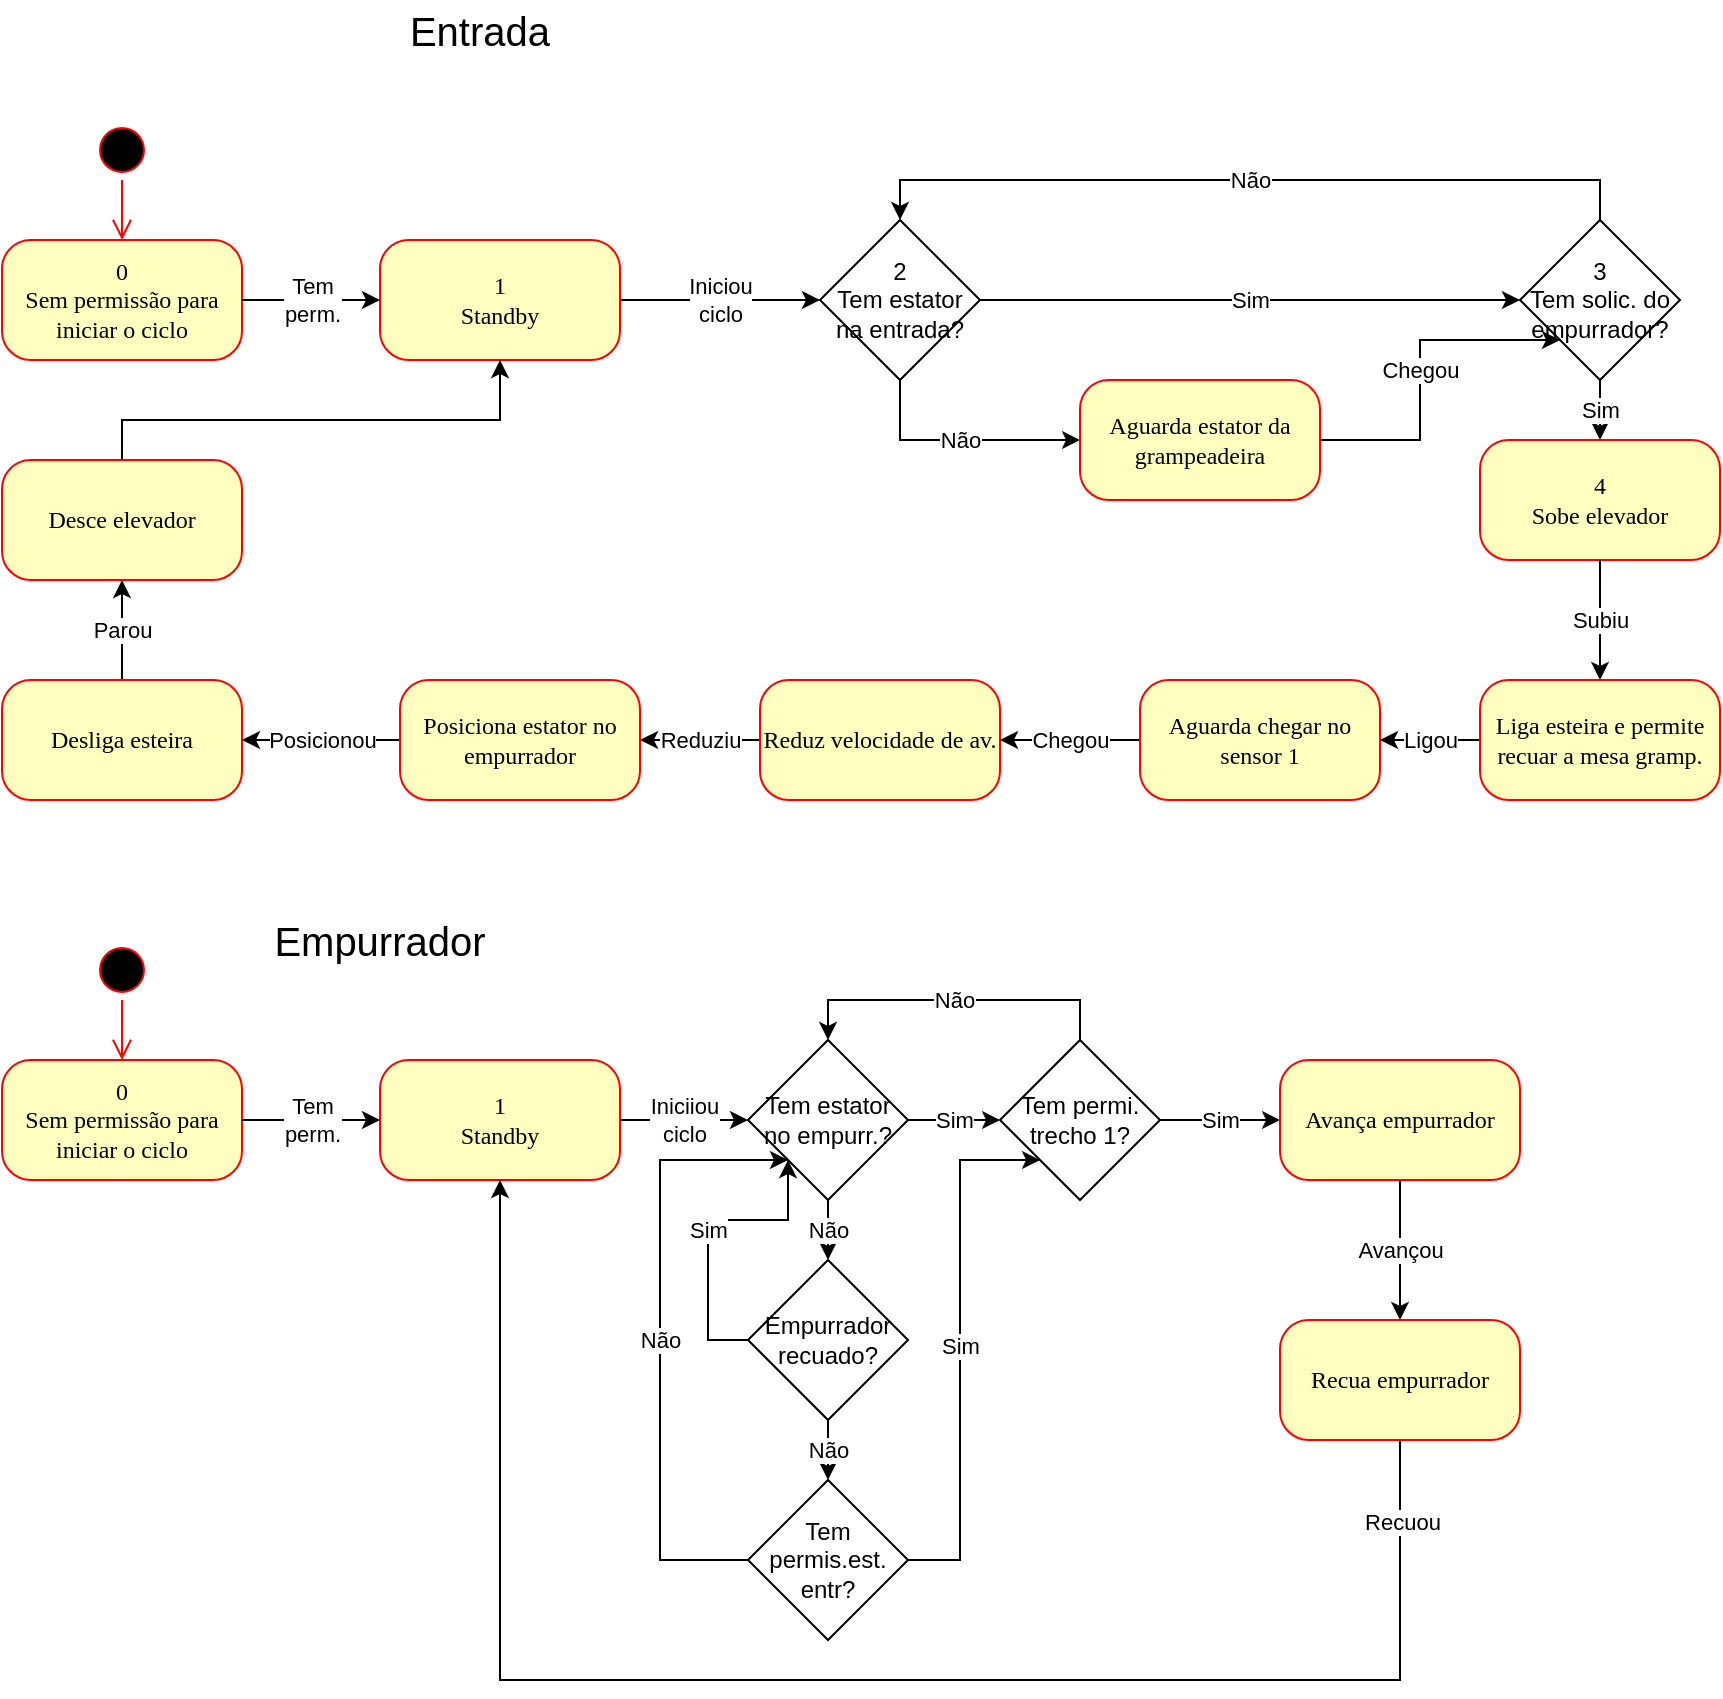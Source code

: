 <mxfile version="24.0.1" type="github" pages="6">
  <diagram id="izxrgOpZa0n6Jq345-g-" name="Esteira">
    <mxGraphModel dx="1674" dy="780" grid="1" gridSize="10" guides="1" tooltips="1" connect="1" arrows="1" fold="1" page="1" pageScale="1" pageWidth="827" pageHeight="1169" math="0" shadow="0">
      <root>
        <mxCell id="0" />
        <mxCell id="1" parent="0" />
        <mxCell id="GLf2NHUH9A1-FtGHiFys-1" value="Entrada" style="text;html=1;strokeColor=none;fillColor=none;align=center;verticalAlign=middle;whiteSpace=wrap;rounded=0;fontSize=20;" parent="1" vertex="1">
          <mxGeometry x="220" y="100" width="120" height="30" as="geometry" />
        </mxCell>
        <mxCell id="GLf2NHUH9A1-FtGHiFys-2" value="" style="ellipse;html=1;shape=startState;fillColor=#000000;strokeColor=#ff0000;rounded=1;shadow=0;comic=0;labelBackgroundColor=none;fontFamily=Verdana;fontSize=12;fontColor=#000000;align=center;direction=south;" parent="1" vertex="1">
          <mxGeometry x="86.0" y="160" width="30" height="30" as="geometry" />
        </mxCell>
        <mxCell id="GLf2NHUH9A1-FtGHiFys-3" value="0&lt;br&gt;Sem permissão para iniciar o ciclo" style="rounded=1;whiteSpace=wrap;html=1;arcSize=24;fillColor=#ffffc0;strokeColor=#ff0000;shadow=0;comic=0;labelBackgroundColor=none;fontFamily=Verdana;fontSize=12;fontColor=#000000;align=center;" parent="1" vertex="1">
          <mxGeometry x="41.0" y="220" width="120" height="60" as="geometry" />
        </mxCell>
        <mxCell id="GLf2NHUH9A1-FtGHiFys-4" value="Iniciou&lt;br&gt;ciclo" style="edgeStyle=orthogonalEdgeStyle;rounded=0;orthogonalLoop=1;jettySize=auto;html=1;exitX=1;exitY=0.5;exitDx=0;exitDy=0;entryX=0;entryY=0.5;entryDx=0;entryDy=0;" parent="1" source="GLf2NHUH9A1-FtGHiFys-5" target="GLf2NHUH9A1-FtGHiFys-10" edge="1">
          <mxGeometry relative="1" as="geometry" />
        </mxCell>
        <mxCell id="GLf2NHUH9A1-FtGHiFys-5" value="1&lt;br&gt;Standby" style="rounded=1;whiteSpace=wrap;html=1;arcSize=24;fillColor=#ffffc0;strokeColor=#ff0000;shadow=0;comic=0;labelBackgroundColor=none;fontFamily=Verdana;fontSize=12;fontColor=#000000;align=center;" parent="1" vertex="1">
          <mxGeometry x="230.0" y="220" width="120" height="60" as="geometry" />
        </mxCell>
        <mxCell id="GLf2NHUH9A1-FtGHiFys-6" value="Tem&lt;br&gt;perm." style="edgeStyle=orthogonalEdgeStyle;rounded=0;orthogonalLoop=1;jettySize=auto;html=1;" parent="1" source="GLf2NHUH9A1-FtGHiFys-3" target="GLf2NHUH9A1-FtGHiFys-5" edge="1">
          <mxGeometry relative="1" as="geometry" />
        </mxCell>
        <mxCell id="GLf2NHUH9A1-FtGHiFys-7" style="edgeStyle=orthogonalEdgeStyle;html=1;labelBackgroundColor=none;endArrow=open;endSize=8;strokeColor=#ff0000;fontFamily=Verdana;fontSize=12;align=left;entryX=0.5;entryY=0;entryDx=0;entryDy=0;" parent="1" source="GLf2NHUH9A1-FtGHiFys-2" target="GLf2NHUH9A1-FtGHiFys-3" edge="1">
          <mxGeometry relative="1" as="geometry">
            <mxPoint x="190.0" y="-55" as="targetPoint" />
          </mxGeometry>
        </mxCell>
        <mxCell id="GLf2NHUH9A1-FtGHiFys-8" value="Sim" style="edgeStyle=orthogonalEdgeStyle;rounded=0;orthogonalLoop=1;jettySize=auto;html=1;" parent="1" source="GLf2NHUH9A1-FtGHiFys-10" target="GLf2NHUH9A1-FtGHiFys-13" edge="1">
          <mxGeometry relative="1" as="geometry" />
        </mxCell>
        <mxCell id="GLf2NHUH9A1-FtGHiFys-46" value="Não" style="edgeStyle=orthogonalEdgeStyle;rounded=0;orthogonalLoop=1;jettySize=auto;html=1;exitX=0.5;exitY=1;exitDx=0;exitDy=0;entryX=0;entryY=0.5;entryDx=0;entryDy=0;" parent="1" source="GLf2NHUH9A1-FtGHiFys-10" target="GLf2NHUH9A1-FtGHiFys-45" edge="1">
          <mxGeometry relative="1" as="geometry" />
        </mxCell>
        <mxCell id="GLf2NHUH9A1-FtGHiFys-10" value="2&lt;br&gt;Tem estator na entrada?" style="rhombus;whiteSpace=wrap;html=1;" parent="1" vertex="1">
          <mxGeometry x="450" y="210" width="80" height="80" as="geometry" />
        </mxCell>
        <mxCell id="GLf2NHUH9A1-FtGHiFys-11" value="Sim" style="edgeStyle=orthogonalEdgeStyle;rounded=0;orthogonalLoop=1;jettySize=auto;html=1;exitX=0.5;exitY=1;exitDx=0;exitDy=0;" parent="1" source="GLf2NHUH9A1-FtGHiFys-13" target="GLf2NHUH9A1-FtGHiFys-15" edge="1">
          <mxGeometry relative="1" as="geometry" />
        </mxCell>
        <mxCell id="GLf2NHUH9A1-FtGHiFys-44" value="Não" style="edgeStyle=orthogonalEdgeStyle;rounded=0;orthogonalLoop=1;jettySize=auto;html=1;exitX=0.5;exitY=0;exitDx=0;exitDy=0;entryX=0.5;entryY=0;entryDx=0;entryDy=0;" parent="1" source="GLf2NHUH9A1-FtGHiFys-13" target="GLf2NHUH9A1-FtGHiFys-10" edge="1">
          <mxGeometry relative="1" as="geometry" />
        </mxCell>
        <mxCell id="GLf2NHUH9A1-FtGHiFys-13" value="3&lt;br&gt;Tem solic. do&lt;br&gt;empurrador?" style="rhombus;whiteSpace=wrap;html=1;" parent="1" vertex="1">
          <mxGeometry x="800" y="210" width="80" height="80" as="geometry" />
        </mxCell>
        <mxCell id="GLf2NHUH9A1-FtGHiFys-15" value="4&lt;br&gt;Sobe elevador" style="rounded=1;whiteSpace=wrap;html=1;arcSize=24;fillColor=#ffffc0;strokeColor=#ff0000;shadow=0;comic=0;labelBackgroundColor=none;fontFamily=Verdana;fontSize=12;fontColor=#000000;align=center;" parent="1" vertex="1">
          <mxGeometry x="780" y="320" width="120" height="60" as="geometry" />
        </mxCell>
        <mxCell id="GLf2NHUH9A1-FtGHiFys-38" value="Subiu" style="edgeStyle=orthogonalEdgeStyle;rounded=0;orthogonalLoop=1;jettySize=auto;html=1;entryX=0.5;entryY=0;entryDx=0;entryDy=0;exitX=0.5;exitY=1;exitDx=0;exitDy=0;" parent="1" source="GLf2NHUH9A1-FtGHiFys-15" target="GLf2NHUH9A1-FtGHiFys-37" edge="1">
          <mxGeometry relative="1" as="geometry">
            <mxPoint x="761" y="440" as="sourcePoint" />
            <mxPoint x="564" y="440" as="targetPoint" />
          </mxGeometry>
        </mxCell>
        <mxCell id="GLf2NHUH9A1-FtGHiFys-39" value="Ligou" style="edgeStyle=orthogonalEdgeStyle;rounded=0;orthogonalLoop=1;jettySize=auto;html=1;entryX=1;entryY=0.5;entryDx=0;entryDy=0;" parent="1" source="GLf2NHUH9A1-FtGHiFys-37" target="1p8WdYHL6cRfZSKTki58-16" edge="1">
          <mxGeometry relative="1" as="geometry">
            <mxPoint x="620" y="470" as="targetPoint" />
          </mxGeometry>
        </mxCell>
        <mxCell id="GLf2NHUH9A1-FtGHiFys-37" value="Liga esteira e permite recuar a mesa gramp." style="rounded=1;whiteSpace=wrap;html=1;arcSize=24;fillColor=#ffffc0;strokeColor=#ff0000;shadow=0;comic=0;labelBackgroundColor=none;fontFamily=Verdana;fontSize=12;fontColor=#000000;align=center;" parent="1" vertex="1">
          <mxGeometry x="780" y="440" width="120" height="60" as="geometry" />
        </mxCell>
        <mxCell id="GLf2NHUH9A1-FtGHiFys-42" value="Parou" style="edgeStyle=orthogonalEdgeStyle;rounded=0;orthogonalLoop=1;jettySize=auto;html=1;exitX=0.5;exitY=0;exitDx=0;exitDy=0;" parent="1" source="GLf2NHUH9A1-FtGHiFys-40" target="GLf2NHUH9A1-FtGHiFys-41" edge="1">
          <mxGeometry relative="1" as="geometry" />
        </mxCell>
        <mxCell id="GLf2NHUH9A1-FtGHiFys-40" value="Desliga esteira" style="rounded=1;whiteSpace=wrap;html=1;arcSize=24;fillColor=#ffffc0;strokeColor=#ff0000;shadow=0;comic=0;labelBackgroundColor=none;fontFamily=Verdana;fontSize=12;fontColor=#000000;align=center;" parent="1" vertex="1">
          <mxGeometry x="41" y="440" width="120" height="60" as="geometry" />
        </mxCell>
        <mxCell id="GLf2NHUH9A1-FtGHiFys-43" value="" style="edgeStyle=orthogonalEdgeStyle;rounded=0;orthogonalLoop=1;jettySize=auto;html=1;entryX=0.5;entryY=1;entryDx=0;entryDy=0;" parent="1" source="GLf2NHUH9A1-FtGHiFys-41" target="GLf2NHUH9A1-FtGHiFys-5" edge="1">
          <mxGeometry relative="1" as="geometry">
            <Array as="points">
              <mxPoint x="101" y="310" />
              <mxPoint x="290" y="310" />
            </Array>
          </mxGeometry>
        </mxCell>
        <mxCell id="GLf2NHUH9A1-FtGHiFys-41" value="Desce elevador" style="rounded=1;whiteSpace=wrap;html=1;arcSize=24;fillColor=#ffffc0;strokeColor=#ff0000;shadow=0;comic=0;labelBackgroundColor=none;fontFamily=Verdana;fontSize=12;fontColor=#000000;align=center;" parent="1" vertex="1">
          <mxGeometry x="41" y="330" width="120" height="60" as="geometry" />
        </mxCell>
        <mxCell id="GLf2NHUH9A1-FtGHiFys-47" value="Chegou" style="edgeStyle=orthogonalEdgeStyle;rounded=0;orthogonalLoop=1;jettySize=auto;html=1;exitX=1;exitY=0.5;exitDx=0;exitDy=0;entryX=0;entryY=1;entryDx=0;entryDy=0;" parent="1" source="GLf2NHUH9A1-FtGHiFys-45" target="GLf2NHUH9A1-FtGHiFys-13" edge="1">
          <mxGeometry relative="1" as="geometry" />
        </mxCell>
        <mxCell id="GLf2NHUH9A1-FtGHiFys-45" value="Aguarda estator da grampeadeira" style="rounded=1;whiteSpace=wrap;html=1;arcSize=24;fillColor=#ffffc0;strokeColor=#ff0000;shadow=0;comic=0;labelBackgroundColor=none;fontFamily=Verdana;fontSize=12;fontColor=#000000;align=center;" parent="1" vertex="1">
          <mxGeometry x="580" y="290" width="120" height="60" as="geometry" />
        </mxCell>
        <mxCell id="ONIgFROlqLMezVSEWddZ-20" value="Reduziu" style="edgeStyle=orthogonalEdgeStyle;rounded=0;orthogonalLoop=1;jettySize=auto;html=1;" parent="1" source="1p8WdYHL6cRfZSKTki58-9" target="ONIgFROlqLMezVSEWddZ-19" edge="1">
          <mxGeometry relative="1" as="geometry" />
        </mxCell>
        <mxCell id="1p8WdYHL6cRfZSKTki58-9" value="Reduz velocidade de av." style="rounded=1;whiteSpace=wrap;html=1;arcSize=24;fillColor=#ffffc0;strokeColor=#ff0000;shadow=0;comic=0;labelBackgroundColor=none;fontFamily=Verdana;fontSize=12;fontColor=#000000;align=center;" parent="1" vertex="1">
          <mxGeometry x="420" y="440" width="120" height="60" as="geometry" />
        </mxCell>
        <mxCell id="ONIgFROlqLMezVSEWddZ-17" value="Chegou" style="edgeStyle=orthogonalEdgeStyle;rounded=0;orthogonalLoop=1;jettySize=auto;html=1;" parent="1" source="1p8WdYHL6cRfZSKTki58-16" target="1p8WdYHL6cRfZSKTki58-9" edge="1">
          <mxGeometry relative="1" as="geometry" />
        </mxCell>
        <mxCell id="1p8WdYHL6cRfZSKTki58-16" value="Aguarda chegar no sensor 1" style="rounded=1;whiteSpace=wrap;html=1;arcSize=24;fillColor=#ffffc0;strokeColor=#ff0000;shadow=0;comic=0;labelBackgroundColor=none;fontFamily=Verdana;fontSize=12;fontColor=#000000;align=center;" parent="1" vertex="1">
          <mxGeometry x="610" y="440" width="120" height="60" as="geometry" />
        </mxCell>
        <mxCell id="ONIgFROlqLMezVSEWddZ-21" value="Posicionou" style="edgeStyle=orthogonalEdgeStyle;rounded=0;orthogonalLoop=1;jettySize=auto;html=1;" parent="1" source="ONIgFROlqLMezVSEWddZ-19" target="GLf2NHUH9A1-FtGHiFys-40" edge="1">
          <mxGeometry relative="1" as="geometry" />
        </mxCell>
        <mxCell id="ONIgFROlqLMezVSEWddZ-19" value="Posiciona estator no empurrador" style="rounded=1;whiteSpace=wrap;html=1;arcSize=24;fillColor=#ffffc0;strokeColor=#ff0000;shadow=0;comic=0;labelBackgroundColor=none;fontFamily=Verdana;fontSize=12;fontColor=#000000;align=center;" parent="1" vertex="1">
          <mxGeometry x="240" y="440" width="120" height="60" as="geometry" />
        </mxCell>
        <mxCell id="ONIgFROlqLMezVSEWddZ-22" value="Empurrador" style="text;html=1;strokeColor=none;fillColor=none;align=center;verticalAlign=middle;whiteSpace=wrap;rounded=0;fontSize=20;" parent="1" vertex="1">
          <mxGeometry x="170" y="555" width="120" height="30" as="geometry" />
        </mxCell>
        <mxCell id="ONIgFROlqLMezVSEWddZ-23" value="" style="ellipse;html=1;shape=startState;fillColor=#000000;strokeColor=#ff0000;rounded=1;shadow=0;comic=0;labelBackgroundColor=none;fontFamily=Verdana;fontSize=12;fontColor=#000000;align=center;direction=south;" parent="1" vertex="1">
          <mxGeometry x="86.0" y="570" width="30" height="30" as="geometry" />
        </mxCell>
        <mxCell id="ONIgFROlqLMezVSEWddZ-24" value="0&lt;br&gt;Sem permissão para iniciar o ciclo" style="rounded=1;whiteSpace=wrap;html=1;arcSize=24;fillColor=#ffffc0;strokeColor=#ff0000;shadow=0;comic=0;labelBackgroundColor=none;fontFamily=Verdana;fontSize=12;fontColor=#000000;align=center;" parent="1" vertex="1">
          <mxGeometry x="41.0" y="630" width="120" height="60" as="geometry" />
        </mxCell>
        <mxCell id="ONIgFROlqLMezVSEWddZ-29" value="Iniciiou&lt;br&gt;ciclo" style="edgeStyle=orthogonalEdgeStyle;rounded=0;orthogonalLoop=1;jettySize=auto;html=1;" parent="1" source="ONIgFROlqLMezVSEWddZ-25" target="ONIgFROlqLMezVSEWddZ-28" edge="1">
          <mxGeometry relative="1" as="geometry" />
        </mxCell>
        <mxCell id="ONIgFROlqLMezVSEWddZ-25" value="1&lt;br&gt;Standby" style="rounded=1;whiteSpace=wrap;html=1;arcSize=24;fillColor=#ffffc0;strokeColor=#ff0000;shadow=0;comic=0;labelBackgroundColor=none;fontFamily=Verdana;fontSize=12;fontColor=#000000;align=center;" parent="1" vertex="1">
          <mxGeometry x="230.0" y="630" width="120" height="60" as="geometry" />
        </mxCell>
        <mxCell id="ONIgFROlqLMezVSEWddZ-26" value="Tem&lt;br&gt;perm." style="edgeStyle=orthogonalEdgeStyle;rounded=0;orthogonalLoop=1;jettySize=auto;html=1;" parent="1" source="ONIgFROlqLMezVSEWddZ-24" target="ONIgFROlqLMezVSEWddZ-25" edge="1">
          <mxGeometry relative="1" as="geometry" />
        </mxCell>
        <mxCell id="ONIgFROlqLMezVSEWddZ-27" style="edgeStyle=orthogonalEdgeStyle;html=1;labelBackgroundColor=none;endArrow=open;endSize=8;strokeColor=#ff0000;fontFamily=Verdana;fontSize=12;align=left;entryX=0.5;entryY=0;entryDx=0;entryDy=0;" parent="1" source="ONIgFROlqLMezVSEWddZ-23" target="ONIgFROlqLMezVSEWddZ-24" edge="1">
          <mxGeometry relative="1" as="geometry">
            <mxPoint x="190.0" y="355" as="targetPoint" />
          </mxGeometry>
        </mxCell>
        <mxCell id="ONIgFROlqLMezVSEWddZ-31" value="Sim" style="edgeStyle=orthogonalEdgeStyle;rounded=0;orthogonalLoop=1;jettySize=auto;html=1;entryX=0;entryY=0.5;entryDx=0;entryDy=0;" parent="1" source="ONIgFROlqLMezVSEWddZ-28" target="ONIgFROlqLMezVSEWddZ-32" edge="1">
          <mxGeometry relative="1" as="geometry">
            <mxPoint x="560" y="660" as="targetPoint" />
          </mxGeometry>
        </mxCell>
        <mxCell id="ONIgFROlqLMezVSEWddZ-41" value="Não" style="edgeStyle=orthogonalEdgeStyle;rounded=0;orthogonalLoop=1;jettySize=auto;html=1;exitX=0.5;exitY=1;exitDx=0;exitDy=0;entryX=0.5;entryY=0;entryDx=0;entryDy=0;" parent="1" source="ONIgFROlqLMezVSEWddZ-28" target="ONIgFROlqLMezVSEWddZ-45" edge="1">
          <mxGeometry relative="1" as="geometry">
            <mxPoint x="454" y="730" as="targetPoint" />
          </mxGeometry>
        </mxCell>
        <mxCell id="ONIgFROlqLMezVSEWddZ-28" value="Tem estator no empurr.?" style="rhombus;whiteSpace=wrap;html=1;" parent="1" vertex="1">
          <mxGeometry x="414" y="620" width="80" height="80" as="geometry" />
        </mxCell>
        <mxCell id="ONIgFROlqLMezVSEWddZ-34" value="Sim" style="edgeStyle=orthogonalEdgeStyle;rounded=0;orthogonalLoop=1;jettySize=auto;html=1;" parent="1" source="ONIgFROlqLMezVSEWddZ-32" target="ONIgFROlqLMezVSEWddZ-33" edge="1">
          <mxGeometry relative="1" as="geometry" />
        </mxCell>
        <mxCell id="ONIgFROlqLMezVSEWddZ-57" value="Não" style="edgeStyle=orthogonalEdgeStyle;rounded=0;orthogonalLoop=1;jettySize=auto;html=1;exitX=0.5;exitY=0;exitDx=0;exitDy=0;entryX=0.5;entryY=0;entryDx=0;entryDy=0;" parent="1" source="ONIgFROlqLMezVSEWddZ-32" target="ONIgFROlqLMezVSEWddZ-28" edge="1">
          <mxGeometry relative="1" as="geometry" />
        </mxCell>
        <mxCell id="ONIgFROlqLMezVSEWddZ-32" value="Tem permi. trecho 1?" style="rhombus;whiteSpace=wrap;html=1;" parent="1" vertex="1">
          <mxGeometry x="540" y="620" width="80" height="80" as="geometry" />
        </mxCell>
        <mxCell id="ONIgFROlqLMezVSEWddZ-58" value="Avançou" style="edgeStyle=orthogonalEdgeStyle;rounded=0;orthogonalLoop=1;jettySize=auto;html=1;exitX=0.5;exitY=1;exitDx=0;exitDy=0;entryX=0.5;entryY=0;entryDx=0;entryDy=0;" parent="1" source="ONIgFROlqLMezVSEWddZ-33" target="ONIgFROlqLMezVSEWddZ-35" edge="1">
          <mxGeometry relative="1" as="geometry" />
        </mxCell>
        <mxCell id="ONIgFROlqLMezVSEWddZ-33" value="Avança empurrador" style="rounded=1;whiteSpace=wrap;html=1;arcSize=24;fillColor=#ffffc0;strokeColor=#ff0000;shadow=0;comic=0;labelBackgroundColor=none;fontFamily=Verdana;fontSize=12;fontColor=#000000;align=center;" parent="1" vertex="1">
          <mxGeometry x="680" y="630" width="120" height="60" as="geometry" />
        </mxCell>
        <mxCell id="ONIgFROlqLMezVSEWddZ-59" style="edgeStyle=orthogonalEdgeStyle;rounded=0;orthogonalLoop=1;jettySize=auto;html=1;exitX=0.5;exitY=1;exitDx=0;exitDy=0;entryX=0.5;entryY=1;entryDx=0;entryDy=0;" parent="1" source="ONIgFROlqLMezVSEWddZ-35" target="ONIgFROlqLMezVSEWddZ-25" edge="1">
          <mxGeometry relative="1" as="geometry">
            <Array as="points">
              <mxPoint x="740" y="940" />
              <mxPoint x="290" y="940" />
            </Array>
          </mxGeometry>
        </mxCell>
        <mxCell id="ONIgFROlqLMezVSEWddZ-60" value="Recuou" style="edgeLabel;html=1;align=center;verticalAlign=middle;resizable=0;points=[];" parent="ONIgFROlqLMezVSEWddZ-59" vertex="1" connectable="0">
          <mxGeometry x="-0.9" y="1" relative="1" as="geometry">
            <mxPoint as="offset" />
          </mxGeometry>
        </mxCell>
        <mxCell id="ONIgFROlqLMezVSEWddZ-35" value="Recua empurrador" style="rounded=1;whiteSpace=wrap;html=1;arcSize=24;fillColor=#ffffc0;strokeColor=#ff0000;shadow=0;comic=0;labelBackgroundColor=none;fontFamily=Verdana;fontSize=12;fontColor=#000000;align=center;" parent="1" vertex="1">
          <mxGeometry x="680" y="760" width="120" height="60" as="geometry" />
        </mxCell>
        <mxCell id="ONIgFROlqLMezVSEWddZ-47" value="Não" style="edgeStyle=orthogonalEdgeStyle;rounded=0;orthogonalLoop=1;jettySize=auto;html=1;" parent="1" source="ONIgFROlqLMezVSEWddZ-45" target="ONIgFROlqLMezVSEWddZ-46" edge="1">
          <mxGeometry relative="1" as="geometry" />
        </mxCell>
        <mxCell id="ONIgFROlqLMezVSEWddZ-55" value="Sim" style="edgeStyle=orthogonalEdgeStyle;rounded=0;orthogonalLoop=1;jettySize=auto;html=1;exitX=0;exitY=0.5;exitDx=0;exitDy=0;entryX=0;entryY=1;entryDx=0;entryDy=0;" parent="1" source="ONIgFROlqLMezVSEWddZ-45" target="ONIgFROlqLMezVSEWddZ-28" edge="1">
          <mxGeometry relative="1" as="geometry" />
        </mxCell>
        <mxCell id="ONIgFROlqLMezVSEWddZ-45" value="Empurrador recuado?" style="rhombus;whiteSpace=wrap;html=1;" parent="1" vertex="1">
          <mxGeometry x="414" y="730" width="80" height="80" as="geometry" />
        </mxCell>
        <mxCell id="ONIgFROlqLMezVSEWddZ-48" value="Sim" style="edgeStyle=orthogonalEdgeStyle;rounded=0;orthogonalLoop=1;jettySize=auto;html=1;exitX=1;exitY=0.5;exitDx=0;exitDy=0;entryX=0;entryY=1;entryDx=0;entryDy=0;" parent="1" source="ONIgFROlqLMezVSEWddZ-46" target="ONIgFROlqLMezVSEWddZ-32" edge="1">
          <mxGeometry relative="1" as="geometry">
            <Array as="points">
              <mxPoint x="520" y="880" />
              <mxPoint x="520" y="680" />
            </Array>
          </mxGeometry>
        </mxCell>
        <mxCell id="ONIgFROlqLMezVSEWddZ-54" value="Não" style="edgeStyle=orthogonalEdgeStyle;rounded=0;orthogonalLoop=1;jettySize=auto;html=1;exitX=0;exitY=0.5;exitDx=0;exitDy=0;entryX=0;entryY=1;entryDx=0;entryDy=0;" parent="1" source="ONIgFROlqLMezVSEWddZ-46" target="ONIgFROlqLMezVSEWddZ-28" edge="1">
          <mxGeometry relative="1" as="geometry">
            <mxPoint x="360" y="820" as="targetPoint" />
            <Array as="points">
              <mxPoint x="370" y="880" />
              <mxPoint x="370" y="680" />
            </Array>
          </mxGeometry>
        </mxCell>
        <mxCell id="ONIgFROlqLMezVSEWddZ-46" value="Tem permis.est. entr?" style="rhombus;whiteSpace=wrap;html=1;" parent="1" vertex="1">
          <mxGeometry x="414" y="840" width="80" height="80" as="geometry" />
        </mxCell>
      </root>
    </mxGraphModel>
  </diagram>
  <diagram id="L5BntMaT5KIHpI3v8-da" name="GrampeamentoV2">
    <mxGraphModel dx="1969" dy="918" grid="1" gridSize="10" guides="1" tooltips="1" connect="1" arrows="1" fold="1" page="1" pageScale="1" pageWidth="827" pageHeight="1169" math="0" shadow="0">
      <root>
        <mxCell id="0" />
        <mxCell id="1" parent="0" />
        <mxCell id="iYzLhB0qEPxJf2x7pPCy-37" style="edgeStyle=orthogonalEdgeStyle;rounded=0;orthogonalLoop=1;jettySize=auto;html=1;exitX=0;exitY=0.25;exitDx=0;exitDy=0;entryX=0;entryY=0.5;entryDx=0;entryDy=0;" parent="1" source="uJ4McG1gYGhLAZSdG6iw-95" target="kTH6D9do1_uqzr2GqV5v-1" edge="1">
          <mxGeometry relative="1" as="geometry">
            <Array as="points">
              <mxPoint x="140" y="110" />
              <mxPoint x="70" y="110" />
              <mxPoint x="70" y="50" />
            </Array>
            <mxPoint x="170" y="55" as="targetPoint" />
          </mxGeometry>
        </mxCell>
        <mxCell id="iYzLhB0qEPxJf2x7pPCy-38" value="Bloqueia modo&lt;br&gt;automático" style="edgeLabel;html=1;align=center;verticalAlign=middle;resizable=0;points=[];" parent="iYzLhB0qEPxJf2x7pPCy-37" vertex="1" connectable="0">
          <mxGeometry x="0.106" y="3" relative="1" as="geometry">
            <mxPoint x="-49" y="-33" as="offset" />
          </mxGeometry>
        </mxCell>
        <mxCell id="uJ4McG1gYGhLAZSdG6iw-95" value="Ciclo Automático Grampeamento" style="swimlane;whiteSpace=wrap;html=1;" parent="1" vertex="1">
          <mxGeometry x="140" y="100" width="1180" height="970" as="geometry">
            <mxRectangle x="140" y="100" width="230" height="30" as="alternateBounds" />
          </mxGeometry>
        </mxCell>
        <mxCell id="uJ4McG1gYGhLAZSdG6iw-4" value="3&lt;br&gt;Aguardando posicionar&lt;br&gt;mesa" style="rounded=1;whiteSpace=wrap;html=1;arcSize=24;fillColor=#ffffc0;strokeColor=#ff0000;shadow=0;comic=0;labelBackgroundColor=none;fontFamily=Verdana;fontSize=12;fontColor=#000000;align=center;" parent="uJ4McG1gYGhLAZSdG6iw-95" vertex="1">
          <mxGeometry x="610" y="90" width="120" height="60" as="geometry" />
        </mxCell>
        <mxCell id="PQt4EGH9tKSYyopVbUSj-27" value="" style="edgeStyle=orthogonalEdgeStyle;rounded=0;orthogonalLoop=1;jettySize=auto;html=1;entryX=0;entryY=0;entryDx=0;entryDy=0;" parent="uJ4McG1gYGhLAZSdG6iw-95" source="uJ4McG1gYGhLAZSdG6iw-6" target="PQt4EGH9tKSYyopVbUSj-24" edge="1">
          <mxGeometry relative="1" as="geometry">
            <Array as="points">
              <mxPoint x="500" y="655" />
              <mxPoint x="500" y="655" />
            </Array>
          </mxGeometry>
        </mxCell>
        <mxCell id="PQt4EGH9tKSYyopVbUSj-28" value="Avançou" style="edgeLabel;html=1;align=center;verticalAlign=middle;resizable=0;points=[];" parent="PQt4EGH9tKSYyopVbUSj-27" vertex="1" connectable="0">
          <mxGeometry x="0.134" y="2" relative="1" as="geometry">
            <mxPoint as="offset" />
          </mxGeometry>
        </mxCell>
        <mxCell id="uJ4McG1gYGhLAZSdG6iw-6" value="11&lt;br&gt;Avançando&lt;br&gt;esticadores" style="rounded=1;whiteSpace=wrap;html=1;arcSize=24;fillColor=#ffffc0;strokeColor=#ff0000;shadow=0;comic=0;labelBackgroundColor=none;fontFamily=Verdana;fontSize=12;fontColor=#000000;align=center;" parent="uJ4McG1gYGhLAZSdG6iw-95" vertex="1">
          <mxGeometry x="298" y="625" width="120" height="60" as="geometry" />
        </mxCell>
        <mxCell id="uJ4McG1gYGhLAZSdG6iw-8" value="Desceu" style="edgeStyle=orthogonalEdgeStyle;rounded=0;orthogonalLoop=1;jettySize=auto;html=1;exitX=1;exitY=0;exitDx=0;exitDy=0;" parent="uJ4McG1gYGhLAZSdG6iw-95" source="SGoKiT9LM2ifL4jeXZmw-55" target="uJ4McG1gYGhLAZSdG6iw-6" edge="1">
          <mxGeometry relative="1" as="geometry">
            <mxPoint x="178" y="656.059" as="sourcePoint" />
            <Array as="points">
              <mxPoint x="180" y="655" />
            </Array>
          </mxGeometry>
        </mxCell>
        <mxCell id="uJ4McG1gYGhLAZSdG6iw-10" value="Sim" style="edgeStyle=orthogonalEdgeStyle;rounded=0;orthogonalLoop=1;jettySize=auto;html=1;startArrow=none;exitX=0.5;exitY=1;exitDx=0;exitDy=0;entryX=0.5;entryY=0;entryDx=0;entryDy=0;" parent="uJ4McG1gYGhLAZSdG6iw-95" source="uJ4McG1gYGhLAZSdG6iw-36" target="SGoKiT9LM2ifL4jeXZmw-54" edge="1">
          <mxGeometry relative="1" as="geometry">
            <mxPoint x="118" y="565" as="sourcePoint" />
            <mxPoint x="118" y="626" as="targetPoint" />
          </mxGeometry>
        </mxCell>
        <mxCell id="uJ4McG1gYGhLAZSdG6iw-13" value="6&lt;br&gt;Descendo&lt;br&gt;compactação" style="rounded=1;whiteSpace=wrap;html=1;arcSize=24;fillColor=#ffffc0;strokeColor=#ff0000;shadow=0;comic=0;labelBackgroundColor=none;fontFamily=Verdana;fontSize=12;fontColor=#000000;align=center;" parent="uJ4McG1gYGhLAZSdG6iw-95" vertex="1">
          <mxGeometry x="60" y="280" width="120" height="60" as="geometry" />
        </mxCell>
        <mxCell id="uJ4McG1gYGhLAZSdG6iw-22" style="edgeStyle=orthogonalEdgeStyle;rounded=0;orthogonalLoop=1;jettySize=auto;html=1;exitX=0.5;exitY=1;exitDx=0;exitDy=0;entryX=0.5;entryY=0;entryDx=0;entryDy=0;" parent="uJ4McG1gYGhLAZSdG6iw-95" source="uJ4McG1gYGhLAZSdG6iw-24" target="uJ4McG1gYGhLAZSdG6iw-13" edge="1">
          <mxGeometry relative="1" as="geometry">
            <Array as="points">
              <mxPoint x="1090" y="190" />
              <mxPoint x="120" y="190" />
            </Array>
            <mxPoint x="100" y="350" as="targetPoint" />
          </mxGeometry>
        </mxCell>
        <mxCell id="uJ4McG1gYGhLAZSdG6iw-23" value="Sim" style="edgeLabel;html=1;align=center;verticalAlign=middle;resizable=0;points=[];" parent="uJ4McG1gYGhLAZSdG6iw-22" vertex="1" connectable="0">
          <mxGeometry x="-0.713" y="3" relative="1" as="geometry">
            <mxPoint as="offset" />
          </mxGeometry>
        </mxCell>
        <mxCell id="uJ4McG1gYGhLAZSdG6iw-24" value="Medição&lt;br&gt;habilitada?" style="rhombus;whiteSpace=wrap;html=1;" parent="uJ4McG1gYGhLAZSdG6iw-95" vertex="1">
          <mxGeometry x="1050" y="79.5" width="80" height="80" as="geometry" />
        </mxCell>
        <mxCell id="uJ4McG1gYGhLAZSdG6iw-7" value="Avançou" style="edgeStyle=orthogonalEdgeStyle;rounded=0;orthogonalLoop=1;jettySize=auto;html=1;startArrow=none;exitX=0;exitY=0;exitDx=0;exitDy=0;" parent="uJ4McG1gYGhLAZSdG6iw-95" source="PQt4EGH9tKSYyopVbUSj-11" target="uJ4McG1gYGhLAZSdG6iw-13" edge="1">
          <mxGeometry relative="1" as="geometry">
            <mxPoint x="500" y="240" as="sourcePoint" />
            <Array as="points">
              <mxPoint x="438" y="310" />
            </Array>
          </mxGeometry>
        </mxCell>
        <mxCell id="uJ4McG1gYGhLAZSdG6iw-21" value="Não" style="edgeStyle=orthogonalEdgeStyle;rounded=0;orthogonalLoop=1;jettySize=auto;html=1;exitX=1;exitY=0.5;exitDx=0;exitDy=0;entryX=0.25;entryY=0;entryDx=0;entryDy=0;" parent="uJ4McG1gYGhLAZSdG6iw-95" source="uJ4McG1gYGhLAZSdG6iw-24" target="PQt4EGH9tKSYyopVbUSj-10" edge="1">
          <mxGeometry relative="1" as="geometry">
            <mxPoint x="450" y="220" as="targetPoint" />
            <Array as="points">
              <mxPoint x="1150" y="119" />
              <mxPoint x="1150" y="220" />
              <mxPoint x="468" y="220" />
            </Array>
          </mxGeometry>
        </mxCell>
        <mxCell id="uJ4McG1gYGhLAZSdG6iw-29" value="Pacote&lt;br&gt;aprovado?" style="rhombus;whiteSpace=wrap;html=1;" parent="uJ4McG1gYGhLAZSdG6iw-95" vertex="1">
          <mxGeometry x="580" y="390" width="80" height="80" as="geometry" />
        </mxCell>
        <mxCell id="uJ4McG1gYGhLAZSdG6iw-30" value="Sim" style="edgeStyle=orthogonalEdgeStyle;rounded=0;orthogonalLoop=1;jettySize=auto;html=1;" parent="uJ4McG1gYGhLAZSdG6iw-95" source="uJ4McG1gYGhLAZSdG6iw-33" target="uJ4McG1gYGhLAZSdG6iw-29" edge="1">
          <mxGeometry relative="1" as="geometry" />
        </mxCell>
        <mxCell id="uJ4McG1gYGhLAZSdG6iw-31" style="edgeStyle=orthogonalEdgeStyle;rounded=0;orthogonalLoop=1;jettySize=auto;html=1;exitX=0.5;exitY=1;exitDx=0;exitDy=0;entryX=0.75;entryY=0;entryDx=0;entryDy=0;" parent="uJ4McG1gYGhLAZSdG6iw-95" source="uJ4McG1gYGhLAZSdG6iw-33" target="SGoKiT9LM2ifL4jeXZmw-54" edge="1">
          <mxGeometry relative="1" as="geometry">
            <mxPoint x="148" y="626" as="targetPoint" />
            <Array as="points">
              <mxPoint x="480" y="550" />
              <mxPoint x="150" y="550" />
            </Array>
          </mxGeometry>
        </mxCell>
        <mxCell id="uJ4McG1gYGhLAZSdG6iw-32" value="Não" style="edgeLabel;html=1;align=center;verticalAlign=middle;resizable=0;points=[];" parent="uJ4McG1gYGhLAZSdG6iw-31" vertex="1" connectable="0">
          <mxGeometry x="-0.233" y="-1" relative="1" as="geometry">
            <mxPoint x="106" y="-52" as="offset" />
          </mxGeometry>
        </mxCell>
        <mxCell id="uJ4McG1gYGhLAZSdG6iw-33" value="Medição&lt;br&gt;habilitada?" style="rhombus;whiteSpace=wrap;html=1;" parent="uJ4McG1gYGhLAZSdG6iw-95" vertex="1">
          <mxGeometry x="438" y="390" width="80" height="80" as="geometry" />
        </mxCell>
        <mxCell id="uJ4McG1gYGhLAZSdG6iw-28" value="Sim" style="edgeStyle=orthogonalEdgeStyle;rounded=0;orthogonalLoop=1;jettySize=auto;html=1;entryX=0;entryY=0.5;entryDx=0;entryDy=0;" parent="uJ4McG1gYGhLAZSdG6iw-95" source="uJ4McG1gYGhLAZSdG6iw-29" target="PQt4EGH9tKSYyopVbUSj-6" edge="1">
          <mxGeometry relative="1" as="geometry">
            <mxPoint x="740" y="400" as="targetPoint" />
          </mxGeometry>
        </mxCell>
        <mxCell id="PQt4EGH9tKSYyopVbUSj-3" style="edgeStyle=orthogonalEdgeStyle;rounded=0;orthogonalLoop=1;jettySize=auto;html=1;exitX=1;exitY=0.5;exitDx=0;exitDy=0;entryX=0;entryY=0.25;entryDx=0;entryDy=0;" parent="uJ4McG1gYGhLAZSdG6iw-95" source="uJ4McG1gYGhLAZSdG6iw-36" target="PQt4EGH9tKSYyopVbUSj-2" edge="1">
          <mxGeometry relative="1" as="geometry" />
        </mxCell>
        <mxCell id="PQt4EGH9tKSYyopVbUSj-4" value="Não" style="edgeLabel;html=1;align=center;verticalAlign=middle;resizable=0;points=[];" parent="PQt4EGH9tKSYyopVbUSj-3" vertex="1" connectable="0">
          <mxGeometry x="-0.003" y="-3" relative="1" as="geometry">
            <mxPoint as="offset" />
          </mxGeometry>
        </mxCell>
        <mxCell id="uJ4McG1gYGhLAZSdG6iw-36" value="Já mediu?" style="rhombus;whiteSpace=wrap;html=1;" parent="uJ4McG1gYGhLAZSdG6iw-95" vertex="1">
          <mxGeometry x="80" y="449" width="80" height="80" as="geometry" />
        </mxCell>
        <mxCell id="uJ4McG1gYGhLAZSdG6iw-12" value="Desceu" style="edgeStyle=orthogonalEdgeStyle;rounded=0;orthogonalLoop=1;jettySize=auto;html=1;" parent="uJ4McG1gYGhLAZSdG6iw-95" source="uJ4McG1gYGhLAZSdG6iw-13" target="uJ4McG1gYGhLAZSdG6iw-36" edge="1">
          <mxGeometry relative="1" as="geometry" />
        </mxCell>
        <mxCell id="uJ4McG1gYGhLAZSdG6iw-37" value="Não" style="edgeStyle=orthogonalEdgeStyle;rounded=0;orthogonalLoop=1;jettySize=auto;html=1;exitX=0.5;exitY=1;exitDx=0;exitDy=0;entryX=0.75;entryY=0;entryDx=0;entryDy=0;" parent="uJ4McG1gYGhLAZSdG6iw-95" source="uJ4McG1gYGhLAZSdG6iw-29" target="uJ4McG1gYGhLAZSdG6iw-65" edge="1">
          <mxGeometry x="-0.794" relative="1" as="geometry">
            <Array as="points">
              <mxPoint x="620" y="510" />
              <mxPoint x="1130" y="510" />
              <mxPoint x="1130" y="830" />
              <mxPoint x="388" y="830" />
            </Array>
            <mxPoint x="620" y="550" as="sourcePoint" />
            <mxPoint as="offset" />
          </mxGeometry>
        </mxCell>
        <mxCell id="uJ4McG1gYGhLAZSdG6iw-38" style="edgeStyle=orthogonalEdgeStyle;rounded=0;orthogonalLoop=1;jettySize=auto;html=1;exitX=0;exitY=0.5;exitDx=0;exitDy=0;entryX=0;entryY=0.5;entryDx=0;entryDy=0;" parent="uJ4McG1gYGhLAZSdG6iw-95" source="uJ4McG1gYGhLAZSdG6iw-66" target="SGoKiT9LM2ifL4jeXZmw-46" edge="1">
          <mxGeometry relative="1" as="geometry">
            <Array as="points">
              <mxPoint x="20" y="900" />
              <mxPoint x="20" y="119" />
            </Array>
            <mxPoint x="180" y="180" as="targetPoint" />
          </mxGeometry>
        </mxCell>
        <mxCell id="uJ4McG1gYGhLAZSdG6iw-40" value="Operar" style="edgeStyle=orthogonalEdgeStyle;rounded=0;orthogonalLoop=1;jettySize=auto;html=1;entryX=0;entryY=0.5;entryDx=0;entryDy=0;startArrow=none;exitX=1;exitY=0.5;exitDx=0;exitDy=0;" parent="uJ4McG1gYGhLAZSdG6iw-95" source="SGoKiT9LM2ifL4jeXZmw-46" target="uJ4McG1gYGhLAZSdG6iw-42" edge="1">
          <mxGeometry relative="1" as="geometry">
            <mxPoint x="350" y="120" as="sourcePoint" />
            <mxPoint x="580" y="120" as="targetPoint" />
          </mxGeometry>
        </mxCell>
        <mxCell id="uJ4McG1gYGhLAZSdG6iw-41" value="Posicionaou" style="edgeStyle=orthogonalEdgeStyle;rounded=0;orthogonalLoop=1;jettySize=auto;html=1;" parent="uJ4McG1gYGhLAZSdG6iw-95" source="uJ4McG1gYGhLAZSdG6iw-42" target="uJ4McG1gYGhLAZSdG6iw-4" edge="1">
          <mxGeometry relative="1" as="geometry" />
        </mxCell>
        <mxCell id="uJ4McG1gYGhLAZSdG6iw-42" value="2&lt;br&gt;Posicionando&lt;br&gt;cabeçotes" style="rounded=1;whiteSpace=wrap;html=1;arcSize=24;fillColor=#ffffc0;strokeColor=#ff0000;shadow=0;comic=0;labelBackgroundColor=none;fontFamily=Verdana;fontSize=12;fontColor=#000000;align=center;" parent="uJ4McG1gYGhLAZSdG6iw-95" vertex="1">
          <mxGeometry x="390" y="90" width="120" height="60" as="geometry" />
        </mxCell>
        <mxCell id="uJ4McG1gYGhLAZSdG6iw-3" value="posicionou" style="edgeStyle=orthogonalEdgeStyle;rounded=0;orthogonalLoop=1;jettySize=auto;html=1;entryX=0;entryY=0;entryDx=0;entryDy=0;" parent="uJ4McG1gYGhLAZSdG6iw-95" source="uJ4McG1gYGhLAZSdG6iw-4" target="SGoKiT9LM2ifL4jeXZmw-50" edge="1">
          <mxGeometry relative="1" as="geometry">
            <mxPoint x="840.0" y="119.471" as="targetPoint" />
            <Array as="points">
              <mxPoint x="800" y="120" />
              <mxPoint x="800" y="120" />
            </Array>
          </mxGeometry>
        </mxCell>
        <mxCell id="uJ4McG1gYGhLAZSdG6iw-45" value="Não" style="edgeStyle=orthogonalEdgeStyle;rounded=0;orthogonalLoop=1;jettySize=auto;html=1;exitX=1;exitY=0.5;exitDx=0;exitDy=0;entryX=0.5;entryY=0;entryDx=0;entryDy=0;" parent="uJ4McG1gYGhLAZSdG6iw-95" source="uJ4McG1gYGhLAZSdG6iw-46" target="PQt4EGH9tKSYyopVbUSj-10" edge="1">
          <mxGeometry x="-0.887" relative="1" as="geometry">
            <mxPoint as="offset" />
            <mxPoint x="670" y="255" as="targetPoint" />
            <Array as="points">
              <mxPoint x="1060" y="430" />
              <mxPoint x="1060" y="240" />
              <mxPoint x="498" y="240" />
            </Array>
          </mxGeometry>
        </mxCell>
        <mxCell id="PQt4EGH9tKSYyopVbUSj-20" style="edgeStyle=orthogonalEdgeStyle;rounded=0;orthogonalLoop=1;jettySize=auto;html=1;exitX=0.5;exitY=0;exitDx=0;exitDy=0;entryX=1;entryY=0.25;entryDx=0;entryDy=0;" parent="uJ4McG1gYGhLAZSdG6iw-95" source="uJ4McG1gYGhLAZSdG6iw-46" target="SGoKiT9LM2ifL4jeXZmw-19" edge="1">
          <mxGeometry relative="1" as="geometry" />
        </mxCell>
        <mxCell id="PQt4EGH9tKSYyopVbUSj-21" value="Sim" style="edgeLabel;html=1;align=center;verticalAlign=middle;resizable=0;points=[];" parent="PQt4EGH9tKSYyopVbUSj-20" vertex="1" connectable="0">
          <mxGeometry x="-0.455" y="1" relative="1" as="geometry">
            <mxPoint as="offset" />
          </mxGeometry>
        </mxCell>
        <mxCell id="uJ4McG1gYGhLAZSdG6iw-46" value="Já fez o 1°&lt;br&gt;ciclo?" style="rhombus;whiteSpace=wrap;html=1;" parent="uJ4McG1gYGhLAZSdG6iw-95" vertex="1">
          <mxGeometry x="960" y="390" width="80" height="80" as="geometry" />
        </mxCell>
        <mxCell id="uJ4McG1gYGhLAZSdG6iw-34" value="Subiu" style="edgeStyle=orthogonalEdgeStyle;rounded=0;orthogonalLoop=1;jettySize=auto;html=1;exitX=1;exitY=0.5;exitDx=0;exitDy=0;" parent="uJ4McG1gYGhLAZSdG6iw-95" source="PQt4EGH9tKSYyopVbUSj-6" target="uJ4McG1gYGhLAZSdG6iw-46" edge="1">
          <mxGeometry relative="1" as="geometry">
            <mxPoint x="860" y="400" as="sourcePoint" />
          </mxGeometry>
        </mxCell>
        <mxCell id="uJ4McG1gYGhLAZSdG6iw-51" value="Já fez o 2°&lt;br&gt;ciclo?" style="rhombus;whiteSpace=wrap;html=1;" parent="uJ4McG1gYGhLAZSdG6iw-95" vertex="1">
          <mxGeometry x="898" y="615" width="80" height="80" as="geometry" />
        </mxCell>
        <mxCell id="uJ4McG1gYGhLAZSdG6iw-70" style="edgeStyle=orthogonalEdgeStyle;rounded=0;orthogonalLoop=1;jettySize=auto;html=1;exitX=1;exitY=0.5;exitDx=0;exitDy=0;entryX=0;entryY=0.5;entryDx=0;entryDy=0;" parent="uJ4McG1gYGhLAZSdG6iw-95" target="uJ4McG1gYGhLAZSdG6iw-51" edge="1">
          <mxGeometry relative="1" as="geometry">
            <mxPoint x="638" y="656" as="sourcePoint" />
          </mxGeometry>
        </mxCell>
        <mxCell id="uJ4McG1gYGhLAZSdG6iw-71" value="Avançou" style="edgeLabel;html=1;align=center;verticalAlign=middle;resizable=0;points=[];" parent="uJ4McG1gYGhLAZSdG6iw-70" vertex="1" connectable="0">
          <mxGeometry x="-0.197" relative="1" as="geometry">
            <mxPoint as="offset" />
          </mxGeometry>
        </mxCell>
        <mxCell id="uJ4McG1gYGhLAZSdG6iw-53" value="15&lt;br&gt;Sobe com&amp;nbsp;&lt;br&gt;pacote" style="rounded=1;whiteSpace=wrap;html=1;arcSize=24;fillColor=#ffffc0;strokeColor=#ff0000;shadow=0;comic=0;labelBackgroundColor=none;fontFamily=Verdana;fontSize=12;fontColor=#000000;align=center;" parent="uJ4McG1gYGhLAZSdG6iw-95" vertex="1">
          <mxGeometry x="743" y="746" width="120" height="60" as="geometry" />
        </mxCell>
        <mxCell id="uJ4McG1gYGhLAZSdG6iw-54" value="Sim" style="edgeStyle=orthogonalEdgeStyle;rounded=0;orthogonalLoop=1;jettySize=auto;html=1;exitX=0;exitY=0.5;exitDx=0;exitDy=0;entryX=1;entryY=0.5;entryDx=0;entryDy=0;" parent="uJ4McG1gYGhLAZSdG6iw-95" source="uJ4McG1gYGhLAZSdG6iw-55" target="uJ4McG1gYGhLAZSdG6iw-53" edge="1">
          <mxGeometry relative="1" as="geometry" />
        </mxCell>
        <mxCell id="uJ4McG1gYGhLAZSdG6iw-55" value="Mandril&lt;br&gt;aberto?" style="rhombus;whiteSpace=wrap;html=1;" parent="uJ4McG1gYGhLAZSdG6iw-95" vertex="1">
          <mxGeometry x="978" y="736" width="80" height="80" as="geometry" />
        </mxCell>
        <mxCell id="uJ4McG1gYGhLAZSdG6iw-49" value="Sim" style="edgeStyle=orthogonalEdgeStyle;rounded=0;orthogonalLoop=1;jettySize=auto;html=1;exitX=1;exitY=0.5;exitDx=0;exitDy=0;entryX=1;entryY=0.5;entryDx=0;entryDy=0;" parent="uJ4McG1gYGhLAZSdG6iw-95" source="uJ4McG1gYGhLAZSdG6iw-51" target="uJ4McG1gYGhLAZSdG6iw-55" edge="1">
          <mxGeometry relative="1" as="geometry">
            <mxPoint as="offset" />
          </mxGeometry>
        </mxCell>
        <mxCell id="uJ4McG1gYGhLAZSdG6iw-56" value="Recuou" style="edgeStyle=orthogonalEdgeStyle;rounded=0;orthogonalLoop=1;jettySize=auto;html=1;exitX=0.5;exitY=0;exitDx=0;exitDy=0;entryX=0.5;entryY=1;entryDx=0;entryDy=0;" parent="uJ4McG1gYGhLAZSdG6iw-95" source="uJ4McG1gYGhLAZSdG6iw-57" target="PQt4EGH9tKSYyopVbUSj-7" edge="1">
          <mxGeometry relative="1" as="geometry">
            <mxPoint x="800" y="430" as="targetPoint" />
          </mxGeometry>
        </mxCell>
        <mxCell id="uJ4McG1gYGhLAZSdG6iw-57" value="14&lt;br&gt;Recua facas&lt;br&gt;e rolos" style="rounded=1;whiteSpace=wrap;html=1;arcSize=24;fillColor=#ffffc0;strokeColor=#ff0000;shadow=0;comic=0;labelBackgroundColor=none;fontFamily=Verdana;fontSize=12;fontColor=#000000;align=center;" parent="uJ4McG1gYGhLAZSdG6iw-95" vertex="1">
          <mxGeometry x="743" y="540" width="120" height="60" as="geometry" />
        </mxCell>
        <mxCell id="uJ4McG1gYGhLAZSdG6iw-68" style="edgeStyle=orthogonalEdgeStyle;rounded=0;orthogonalLoop=1;jettySize=auto;html=1;exitX=0.5;exitY=0;exitDx=0;exitDy=0;entryX=1;entryY=0.5;entryDx=0;entryDy=0;" parent="uJ4McG1gYGhLAZSdG6iw-95" source="uJ4McG1gYGhLAZSdG6iw-51" target="uJ4McG1gYGhLAZSdG6iw-57" edge="1">
          <mxGeometry relative="1" as="geometry" />
        </mxCell>
        <mxCell id="uJ4McG1gYGhLAZSdG6iw-69" value="Não" style="edgeLabel;html=1;align=center;verticalAlign=middle;resizable=0;points=[];" parent="uJ4McG1gYGhLAZSdG6iw-68" vertex="1" connectable="0">
          <mxGeometry x="0.055" y="-1" relative="1" as="geometry">
            <mxPoint as="offset" />
          </mxGeometry>
        </mxCell>
        <mxCell id="uJ4McG1gYGhLAZSdG6iw-52" value="Suiu" style="edgeStyle=orthogonalEdgeStyle;rounded=0;orthogonalLoop=1;jettySize=auto;html=1;" parent="uJ4McG1gYGhLAZSdG6iw-95" source="uJ4McG1gYGhLAZSdG6iw-53" edge="1">
          <mxGeometry relative="1" as="geometry">
            <mxPoint x="638" y="776" as="targetPoint" />
          </mxGeometry>
        </mxCell>
        <mxCell id="uJ4McG1gYGhLAZSdG6iw-58" value="Recuou" style="edgeStyle=orthogonalEdgeStyle;rounded=0;orthogonalLoop=1;jettySize=auto;html=1;exitX=0;exitY=0.5;exitDx=0;exitDy=0;entryX=1;entryY=0.25;entryDx=0;entryDy=0;" parent="uJ4McG1gYGhLAZSdG6iw-95" source="PQt4EGH9tKSYyopVbUSj-29" target="PQt4EGH9tKSYyopVbUSj-35" edge="1">
          <mxGeometry relative="1" as="geometry">
            <mxPoint x="518" y="776" as="sourcePoint" />
            <mxPoint x="418" y="776" as="targetPoint" />
          </mxGeometry>
        </mxCell>
        <mxCell id="uJ4McG1gYGhLAZSdG6iw-60" value="Desceu" style="edgeStyle=orthogonalEdgeStyle;rounded=0;orthogonalLoop=1;jettySize=auto;html=1;exitX=0;exitY=0.25;exitDx=0;exitDy=0;entryX=1;entryY=0.25;entryDx=0;entryDy=0;" parent="uJ4McG1gYGhLAZSdG6iw-95" source="PQt4EGH9tKSYyopVbUSj-35" target="PQt4EGH9tKSYyopVbUSj-36" edge="1">
          <mxGeometry relative="1" as="geometry">
            <mxPoint x="298" y="776" as="sourcePoint" />
            <mxPoint x="180" y="776.059" as="targetPoint" />
          </mxGeometry>
        </mxCell>
        <mxCell id="uJ4McG1gYGhLAZSdG6iw-65" value="19&lt;br&gt;Sobe compactação&lt;br&gt;e rolagem" style="rounded=1;whiteSpace=wrap;html=1;arcSize=24;fillColor=#ffffc0;strokeColor=#ff0000;shadow=0;comic=0;labelBackgroundColor=none;fontFamily=Verdana;fontSize=12;fontColor=#000000;align=center;" parent="uJ4McG1gYGhLAZSdG6iw-95" vertex="1">
          <mxGeometry x="298" y="870" width="120" height="60" as="geometry" />
        </mxCell>
        <mxCell id="uJ4McG1gYGhLAZSdG6iw-62" value="Soltou" style="edgeStyle=orthogonalEdgeStyle;rounded=0;orthogonalLoop=1;jettySize=auto;html=1;entryX=0.5;entryY=0;entryDx=0;entryDy=0;exitX=0.5;exitY=1;exitDx=0;exitDy=0;" parent="uJ4McG1gYGhLAZSdG6iw-95" source="PQt4EGH9tKSYyopVbUSj-37" target="uJ4McG1gYGhLAZSdG6iw-65" edge="1">
          <mxGeometry relative="1" as="geometry">
            <Array as="points">
              <mxPoint x="120" y="830" />
              <mxPoint x="358" y="830" />
            </Array>
            <mxPoint x="120" y="806" as="sourcePoint" />
          </mxGeometry>
        </mxCell>
        <mxCell id="uJ4McG1gYGhLAZSdG6iw-66" value="20&lt;br&gt;Aguardando fim&lt;br&gt;de ciclo (posição inicial)" style="rounded=1;whiteSpace=wrap;html=1;arcSize=24;fillColor=#ffffc0;strokeColor=#ff0000;shadow=0;comic=0;labelBackgroundColor=none;fontFamily=Verdana;fontSize=12;fontColor=#000000;align=center;" parent="uJ4McG1gYGhLAZSdG6iw-95" vertex="1">
          <mxGeometry x="60" y="870" width="120" height="60" as="geometry" />
        </mxCell>
        <mxCell id="uJ4McG1gYGhLAZSdG6iw-64" value="Subiu" style="edgeStyle=orthogonalEdgeStyle;rounded=0;orthogonalLoop=1;jettySize=auto;html=1;" parent="uJ4McG1gYGhLAZSdG6iw-95" source="uJ4McG1gYGhLAZSdG6iw-65" target="uJ4McG1gYGhLAZSdG6iw-66" edge="1">
          <mxGeometry relative="1" as="geometry" />
        </mxCell>
        <mxCell id="PQt4EGH9tKSYyopVbUSj-19" value="" style="edgeStyle=orthogonalEdgeStyle;rounded=0;orthogonalLoop=1;jettySize=auto;html=1;entryX=1;entryY=0.5;entryDx=0;entryDy=0;exitX=0;exitY=0.5;exitDx=0;exitDy=0;" parent="uJ4McG1gYGhLAZSdG6iw-95" source="SGoKiT9LM2ifL4jeXZmw-19" target="PQt4EGH9tKSYyopVbUSj-10" edge="1">
          <mxGeometry relative="1" as="geometry">
            <mxPoint x="625" y="310" as="sourcePoint" />
          </mxGeometry>
        </mxCell>
        <mxCell id="PQt4EGH9tKSYyopVbUSj-22" value="Posicionou" style="edgeLabel;html=1;align=center;verticalAlign=middle;resizable=0;points=[];" parent="PQt4EGH9tKSYyopVbUSj-19" vertex="1" connectable="0">
          <mxGeometry x="-0.228" y="2" relative="1" as="geometry">
            <mxPoint as="offset" />
          </mxGeometry>
        </mxCell>
        <mxCell id="SGoKiT9LM2ifL4jeXZmw-48" style="edgeStyle=orthogonalEdgeStyle;rounded=0;orthogonalLoop=1;jettySize=auto;html=1;exitX=0.5;exitY=0;exitDx=0;exitDy=0;entryX=0;entryY=0.25;entryDx=0;entryDy=0;" parent="uJ4McG1gYGhLAZSdG6iw-95" source="iYzLhB0qEPxJf2x7pPCy-31" target="SGoKiT9LM2ifL4jeXZmw-45" edge="1">
          <mxGeometry relative="1" as="geometry" />
        </mxCell>
        <mxCell id="iYzLhB0qEPxJf2x7pPCy-31" value="" style="ellipse;html=1;shape=startState;fillColor=#000000;strokeColor=#ff0000;rounded=1;shadow=0;comic=0;labelBackgroundColor=none;fontFamily=Verdana;fontSize=12;fontColor=#000000;align=center;direction=south;" parent="uJ4McG1gYGhLAZSdG6iw-95" vertex="1">
          <mxGeometry x="80" y="60" width="30" height="30" as="geometry" />
        </mxCell>
        <mxCell id="SGoKiT9LM2ifL4jeXZmw-19" value="9&#xa;Aguarda posicionar&#xa;mandril" style="swimlane;fontStyle=1;align=center;verticalAlign=middle;childLayout=stackLayout;horizontal=1;startSize=50;horizontalStack=0;resizeParent=0;resizeLast=1;container=0;fontColor=#000000;collapsible=0;rounded=1;arcSize=18;strokeColor=#ff0000;fillColor=#ffffc0;swimlaneFillColor=#ffffc0;dropTarget=0;" parent="uJ4McG1gYGhLAZSdG6iw-95" vertex="1">
          <mxGeometry x="740" y="265" width="120" height="90" as="geometry" />
        </mxCell>
        <mxCell id="SGoKiT9LM2ifL4jeXZmw-20" value="+&amp;nbsp; Recua esticadores" style="text;html=1;strokeColor=none;fillColor=none;align=center;verticalAlign=middle;spacingLeft=4;spacingRight=4;whiteSpace=wrap;overflow=hidden;rotatable=0;fontColor=#000000;" parent="SGoKiT9LM2ifL4jeXZmw-19" vertex="1">
          <mxGeometry y="50" width="120" height="40" as="geometry" />
        </mxCell>
        <mxCell id="SGoKiT9LM2ifL4jeXZmw-45" value="1&#xa;Aguarda comando" style="swimlane;fontStyle=1;align=center;verticalAlign=middle;childLayout=stackLayout;horizontal=1;startSize=40;horizontalStack=0;resizeParent=0;resizeLast=1;container=0;fontColor=#000000;collapsible=0;rounded=1;arcSize=13;strokeColor=#ff0000;fillColor=#ffffc0;swimlaneFillColor=#ffffc0;dropTarget=0;" parent="uJ4McG1gYGhLAZSdG6iw-95" vertex="1">
          <mxGeometry x="180" y="50" width="140" height="120" as="geometry" />
        </mxCell>
        <mxCell id="SGoKiT9LM2ifL4jeXZmw-46" value="+&amp;nbsp; Recua compactação&lt;br&gt;+ Recua rolagem&lt;br&gt;+ Aguarda start&lt;br&gt;+ Libera mov. mesa" style="text;html=1;strokeColor=none;fillColor=none;align=center;verticalAlign=middle;spacingLeft=4;spacingRight=4;whiteSpace=wrap;overflow=hidden;rotatable=0;fontColor=#000000;" parent="SGoKiT9LM2ifL4jeXZmw-45" vertex="1">
          <mxGeometry y="40" width="140" height="80" as="geometry" />
        </mxCell>
        <mxCell id="SGoKiT9LM2ifL4jeXZmw-49" value="4&#xa;Recuando&#xa;esticadores" style="swimlane;fontStyle=1;align=center;verticalAlign=middle;childLayout=stackLayout;horizontal=1;startSize=50;horizontalStack=0;resizeParent=0;resizeLast=1;container=0;fontColor=#000000;collapsible=0;rounded=1;arcSize=8;strokeColor=#ff0000;fillColor=#ffffc0;swimlaneFillColor=#ffffc0;dropTarget=0;" parent="uJ4McG1gYGhLAZSdG6iw-95" vertex="1">
          <mxGeometry x="830" y="69.5" width="140" height="80.5" as="geometry" />
        </mxCell>
        <mxCell id="SGoKiT9LM2ifL4jeXZmw-50" value="+ Bloqueia mov. mesa" style="text;html=1;strokeColor=none;fillColor=none;align=center;verticalAlign=middle;spacingLeft=4;spacingRight=4;whiteSpace=wrap;overflow=hidden;rotatable=0;fontColor=#000000;" parent="SGoKiT9LM2ifL4jeXZmw-49" vertex="1">
          <mxGeometry y="50" width="140" height="30.5" as="geometry" />
        </mxCell>
        <mxCell id="SGoKiT9LM2ifL4jeXZmw-52" style="edgeStyle=orthogonalEdgeStyle;rounded=0;orthogonalLoop=1;jettySize=auto;html=1;exitX=1;exitY=0;exitDx=0;exitDy=0;entryX=0;entryY=0.5;entryDx=0;entryDy=0;" parent="uJ4McG1gYGhLAZSdG6iw-95" source="SGoKiT9LM2ifL4jeXZmw-50" target="uJ4McG1gYGhLAZSdG6iw-24" edge="1">
          <mxGeometry relative="1" as="geometry">
            <Array as="points">
              <mxPoint x="990" y="120" />
              <mxPoint x="990" y="120" />
            </Array>
          </mxGeometry>
        </mxCell>
        <mxCell id="SGoKiT9LM2ifL4jeXZmw-53" value="Recuou" style="edgeLabel;html=1;align=center;verticalAlign=middle;resizable=0;points=[];" parent="SGoKiT9LM2ifL4jeXZmw-52" vertex="1" connectable="0">
          <mxGeometry x="-0.3" y="4" relative="1" as="geometry">
            <mxPoint as="offset" />
          </mxGeometry>
        </mxCell>
        <mxCell id="SGoKiT9LM2ifL4jeXZmw-54" value="10&#xa;Descendo rolagem" style="swimlane;fontStyle=1;align=center;verticalAlign=middle;childLayout=stackLayout;horizontal=1;startSize=34;horizontalStack=0;resizeParent=0;resizeLast=1;container=0;fontColor=#000000;collapsible=0;rounded=1;arcSize=14;strokeColor=#ff0000;fillColor=#ffffc0;swimlaneFillColor=#ffffc0;dropTarget=0;" parent="uJ4McG1gYGhLAZSdG6iw-95" vertex="1">
          <mxGeometry x="60" y="616" width="120" height="94" as="geometry" />
        </mxCell>
        <mxCell id="SGoKiT9LM2ifL4jeXZmw-55" value="+&amp;nbsp; Desliga esticadores&lt;br&gt;+Recua facas" style="text;html=1;strokeColor=none;fillColor=none;align=center;verticalAlign=middle;spacingLeft=4;spacingRight=4;whiteSpace=wrap;overflow=hidden;rotatable=0;fontColor=#000000;" parent="SGoKiT9LM2ifL4jeXZmw-54" vertex="1">
          <mxGeometry y="34" width="120" height="60" as="geometry" />
        </mxCell>
        <mxCell id="PQt4EGH9tKSYyopVbUSj-1" value="7&#xa;Medindo pacote" style="swimlane;fontStyle=1;align=center;verticalAlign=middle;childLayout=stackLayout;horizontal=1;startSize=34;horizontalStack=0;resizeParent=0;resizeLast=1;container=0;fontColor=#000000;collapsible=0;rounded=1;arcSize=14;strokeColor=#ff0000;fillColor=#ffffc0;swimlaneFillColor=#ffffc0;dropTarget=0;" parent="uJ4McG1gYGhLAZSdG6iw-95" vertex="1">
          <mxGeometry x="240" y="395" width="120" height="70" as="geometry" />
        </mxCell>
        <mxCell id="PQt4EGH9tKSYyopVbUSj-2" value="+&amp;nbsp; Salva tamanho&lt;br&gt;+ Aprova ou reprova" style="text;html=1;strokeColor=none;fillColor=none;align=center;verticalAlign=middle;spacingLeft=4;spacingRight=4;whiteSpace=wrap;overflow=hidden;rotatable=0;fontColor=#000000;" parent="PQt4EGH9tKSYyopVbUSj-1" vertex="1">
          <mxGeometry y="34" width="120" height="36" as="geometry" />
        </mxCell>
        <mxCell id="PQt4EGH9tKSYyopVbUSj-5" value="Mediu" style="edgeStyle=orthogonalEdgeStyle;rounded=0;orthogonalLoop=1;jettySize=auto;html=1;exitX=1;exitY=0;exitDx=0;exitDy=0;entryX=0;entryY=0.5;entryDx=0;entryDy=0;" parent="uJ4McG1gYGhLAZSdG6iw-95" source="PQt4EGH9tKSYyopVbUSj-2" target="uJ4McG1gYGhLAZSdG6iw-33" edge="1">
          <mxGeometry relative="1" as="geometry">
            <Array as="points">
              <mxPoint x="405" y="430" />
            </Array>
          </mxGeometry>
        </mxCell>
        <mxCell id="PQt4EGH9tKSYyopVbUSj-6" value="8&#xa;Subindo para iniciar&#xa;grampeamento" style="swimlane;fontStyle=1;align=center;verticalAlign=middle;childLayout=stackLayout;horizontal=1;startSize=50;horizontalStack=0;resizeParent=0;resizeLast=1;container=0;fontColor=#000000;collapsible=0;rounded=1;arcSize=14;strokeColor=#ff0000;fillColor=#ffffc0;swimlaneFillColor=#ffffc0;dropTarget=0;" parent="uJ4McG1gYGhLAZSdG6iw-95" vertex="1">
          <mxGeometry x="743" y="390" width="120" height="80" as="geometry" />
        </mxCell>
        <mxCell id="PQt4EGH9tKSYyopVbUSj-7" value="+&amp;nbsp; Recua rolagem" style="text;html=1;strokeColor=none;fillColor=none;align=center;verticalAlign=middle;spacingLeft=4;spacingRight=4;whiteSpace=wrap;overflow=hidden;rotatable=0;fontColor=#000000;" parent="PQt4EGH9tKSYyopVbUSj-6" vertex="1">
          <mxGeometry y="50" width="120" height="30" as="geometry" />
        </mxCell>
        <mxCell id="PQt4EGH9tKSYyopVbUSj-10" value="5&#xa;Avançando rolos" style="swimlane;fontStyle=1;align=center;verticalAlign=middle;childLayout=stackLayout;horizontal=1;startSize=40;horizontalStack=0;resizeParent=0;resizeLast=1;container=0;fontColor=#000000;collapsible=0;rounded=1;arcSize=13;strokeColor=#ff0000;fillColor=#ffffc0;swimlaneFillColor=#ffffc0;dropTarget=0;" parent="uJ4McG1gYGhLAZSdG6iw-95" vertex="1">
          <mxGeometry x="438" y="275" width="120" height="70" as="geometry" />
        </mxCell>
        <mxCell id="PQt4EGH9tKSYyopVbUSj-11" value="+&amp;nbsp; Recua facas" style="text;html=1;strokeColor=none;fillColor=none;align=center;verticalAlign=middle;spacingLeft=4;spacingRight=4;whiteSpace=wrap;overflow=hidden;rotatable=0;fontColor=#000000;" parent="PQt4EGH9tKSYyopVbUSj-10" vertex="1">
          <mxGeometry y="40" width="120" height="30" as="geometry" />
        </mxCell>
        <mxCell id="PQt4EGH9tKSYyopVbUSj-12" value="+&amp;nbsp; Recua esticadores" style="text;html=1;strokeColor=none;fillColor=none;align=center;verticalAlign=middle;spacingLeft=4;spacingRight=4;whiteSpace=wrap;overflow=hidden;rotatable=0;fontColor=#000000;" parent="PQt4EGH9tKSYyopVbUSj-10" vertex="1">
          <mxGeometry y="70" width="120" as="geometry" />
        </mxCell>
        <mxCell id="PQt4EGH9tKSYyopVbUSj-23" value="12&#xa;Avançando facas" style="swimlane;fontStyle=1;align=center;verticalAlign=middle;childLayout=stackLayout;horizontal=1;startSize=34;horizontalStack=0;resizeParent=0;resizeLast=1;container=0;fontColor=#000000;collapsible=0;rounded=1;arcSize=14;strokeColor=#ff0000;fillColor=#ffffc0;swimlaneFillColor=#ffffc0;dropTarget=0;" parent="uJ4McG1gYGhLAZSdG6iw-95" vertex="1">
          <mxGeometry x="518" y="621" width="120" height="68" as="geometry" />
        </mxCell>
        <mxCell id="PQt4EGH9tKSYyopVbUSj-24" value="+&amp;nbsp; Desce rolagem&lt;br&gt;+ Avança rolos" style="text;html=1;strokeColor=none;fillColor=none;align=center;verticalAlign=middle;spacingLeft=4;spacingRight=4;whiteSpace=wrap;overflow=hidden;rotatable=0;fontColor=#000000;" parent="PQt4EGH9tKSYyopVbUSj-23" vertex="1">
          <mxGeometry y="34" width="120" height="34" as="geometry" />
        </mxCell>
        <mxCell id="PQt4EGH9tKSYyopVbUSj-29" value="16&#xa;Aguardando recuar&#xa;mesa" style="swimlane;fontStyle=1;align=center;verticalAlign=middle;childLayout=stackLayout;horizontal=1;startSize=50;horizontalStack=0;resizeParent=0;resizeLast=1;container=0;fontColor=#000000;collapsible=0;rounded=1;arcSize=9;strokeColor=#ff0000;fillColor=#ffffc0;swimlaneFillColor=#ffffc0;dropTarget=0;" parent="uJ4McG1gYGhLAZSdG6iw-95" vertex="1">
          <mxGeometry x="518" y="741" width="120" height="70" as="geometry" />
        </mxCell>
        <mxCell id="PQt4EGH9tKSYyopVbUSj-30" value="+&amp;nbsp; Libera mov. mesa" style="text;html=1;strokeColor=none;fillColor=none;align=center;verticalAlign=middle;spacingLeft=4;spacingRight=4;whiteSpace=wrap;overflow=hidden;rotatable=0;fontColor=#000000;" parent="PQt4EGH9tKSYyopVbUSj-29" vertex="1">
          <mxGeometry y="50" width="120" height="20" as="geometry" />
        </mxCell>
        <mxCell id="PQt4EGH9tKSYyopVbUSj-34" value="17&#xa;Desce para soltar &#xa;estator" style="swimlane;fontStyle=1;align=center;verticalAlign=middle;childLayout=stackLayout;horizontal=1;startSize=50;horizontalStack=0;resizeParent=0;resizeLast=1;container=0;fontColor=#000000;collapsible=0;rounded=1;arcSize=9;strokeColor=#ff0000;fillColor=#ffffc0;swimlaneFillColor=#ffffc0;dropTarget=0;" parent="uJ4McG1gYGhLAZSdG6iw-95" vertex="1">
          <mxGeometry x="298" y="706" width="120" height="105" as="geometry" />
        </mxCell>
        <mxCell id="PQt4EGH9tKSYyopVbUSj-35" value="+&amp;nbsp; Avança compactação&lt;br&gt;+ Aproxima rolagem&lt;div&gt;&lt;br/&gt;&lt;/div&gt;" style="text;html=1;strokeColor=none;fillColor=none;align=center;verticalAlign=middle;spacingLeft=4;spacingRight=4;whiteSpace=wrap;overflow=hidden;rotatable=0;fontColor=#000000;" parent="PQt4EGH9tKSYyopVbUSj-34" vertex="1">
          <mxGeometry y="50" width="120" height="55" as="geometry" />
        </mxCell>
        <mxCell id="PQt4EGH9tKSYyopVbUSj-36" value="18&#xa;Soltando estator" style="swimlane;fontStyle=1;align=center;verticalAlign=middle;childLayout=stackLayout;horizontal=1;startSize=34;horizontalStack=0;resizeParent=0;resizeLast=1;container=0;fontColor=#000000;collapsible=0;rounded=1;arcSize=14;strokeColor=#ff0000;fillColor=#ffffc0;swimlaneFillColor=#ffffc0;dropTarget=0;" parent="uJ4McG1gYGhLAZSdG6iw-95" vertex="1">
          <mxGeometry x="60" y="738" width="120" height="68" as="geometry" />
        </mxCell>
        <mxCell id="PQt4EGH9tKSYyopVbUSj-37" value="+&amp;nbsp; Recua facas&lt;br&gt;+ Recua rolos" style="text;html=1;strokeColor=none;fillColor=none;align=center;verticalAlign=middle;spacingLeft=4;spacingRight=4;whiteSpace=wrap;overflow=hidden;rotatable=0;fontColor=#000000;" parent="PQt4EGH9tKSYyopVbUSj-36" vertex="1">
          <mxGeometry y="34" width="120" height="34" as="geometry" />
        </mxCell>
        <mxCell id="iYzLhB0qEPxJf2x7pPCy-19" value="" style="edgeStyle=orthogonalEdgeStyle;rounded=0;orthogonalLoop=1;jettySize=auto;html=1;entryX=0.175;entryY=-0.002;entryDx=0;entryDy=0;entryPerimeter=0;exitX=1;exitY=0.25;exitDx=0;exitDy=0;" parent="1" source="kTH6D9do1_uqzr2GqV5v-1" target="uJ4McG1gYGhLAZSdG6iw-95" edge="1">
          <mxGeometry relative="1" as="geometry">
            <mxPoint x="390" y="100" as="targetPoint" />
            <mxPoint x="290" y="40.059" as="sourcePoint" />
            <Array as="points">
              <mxPoint x="346" y="30" />
            </Array>
          </mxGeometry>
        </mxCell>
        <mxCell id="iYzLhB0qEPxJf2x7pPCy-30" value="Permissão OK" style="edgeLabel;html=1;align=center;verticalAlign=middle;resizable=0;points=[];" parent="iYzLhB0qEPxJf2x7pPCy-19" vertex="1" connectable="0">
          <mxGeometry x="-0.061" relative="1" as="geometry">
            <mxPoint as="offset" />
          </mxGeometry>
        </mxCell>
        <mxCell id="iYzLhB0qEPxJf2x7pPCy-20" style="edgeStyle=orthogonalEdgeStyle;rounded=0;orthogonalLoop=1;jettySize=auto;html=1;exitX=0.5;exitY=0;exitDx=0;exitDy=0;entryX=0;entryY=0.25;entryDx=0;entryDy=0;" parent="1" source="uJ4McG1gYGhLAZSdG6iw-1" target="kTH6D9do1_uqzr2GqV5v-1" edge="1">
          <mxGeometry relative="1" as="geometry">
            <mxPoint x="170" y="25" as="targetPoint" />
          </mxGeometry>
        </mxCell>
        <mxCell id="uJ4McG1gYGhLAZSdG6iw-1" value="" style="ellipse;html=1;shape=startState;fillColor=#000000;strokeColor=#ff0000;rounded=1;shadow=0;comic=0;labelBackgroundColor=none;fontFamily=Verdana;fontSize=12;fontColor=#000000;align=center;direction=south;" parent="1" vertex="1">
          <mxGeometry x="80" y="15" width="30" height="30" as="geometry" />
        </mxCell>
        <mxCell id="kTH6D9do1_uqzr2GqV5v-1" value="0&#xa;Sem permissão&#xa;para ciclo" style="swimlane;fontStyle=1;align=center;verticalAlign=middle;childLayout=stackLayout;horizontal=1;startSize=50;horizontalStack=0;resizeParent=0;resizeLast=1;container=0;fontColor=#000000;collapsible=0;rounded=1;arcSize=8;strokeColor=#ff0000;fillColor=#ffffc0;swimlaneFillColor=#ffffc0;dropTarget=0;" parent="1" vertex="1">
          <mxGeometry x="150" y="10" width="130" height="80.5" as="geometry" />
        </mxCell>
        <mxCell id="kTH6D9do1_uqzr2GqV5v-2" value="+ Bloqueia mov. mesa" style="text;html=1;strokeColor=none;fillColor=none;align=center;verticalAlign=middle;spacingLeft=4;spacingRight=4;whiteSpace=wrap;overflow=hidden;rotatable=0;fontColor=#000000;" parent="kTH6D9do1_uqzr2GqV5v-1" vertex="1">
          <mxGeometry y="50" width="130" height="30.5" as="geometry" />
        </mxCell>
        <mxCell id="kTH6D9do1_uqzr2GqV5v-3" value="+ Bloqueia mov. mesa" style="text;html=1;strokeColor=none;fillColor=none;align=center;verticalAlign=middle;spacingLeft=4;spacingRight=4;whiteSpace=wrap;overflow=hidden;rotatable=0;fontColor=#000000;" parent="kTH6D9do1_uqzr2GqV5v-1" vertex="1">
          <mxGeometry y="80.5" width="130" as="geometry" />
        </mxCell>
      </root>
    </mxGraphModel>
  </diagram>
  <diagram id="oaP8fSJOOE39_sWfcLyn" name="MesaV3">
    <mxGraphModel dx="3218" dy="1114" grid="1" gridSize="10" guides="1" tooltips="1" connect="1" arrows="1" fold="1" page="1" pageScale="1" pageWidth="827" pageHeight="1169" math="0" shadow="0">
      <root>
        <mxCell id="0" />
        <mxCell id="1" parent="0" />
        <mxCell id="0x7zI7fZM2jy_gg8qVNA-90" style="edgeStyle=orthogonalEdgeStyle;rounded=0;orthogonalLoop=1;jettySize=auto;html=1;exitX=0;exitY=0.25;exitDx=0;exitDy=0;entryX=0;entryY=0.75;entryDx=0;entryDy=0;" parent="1" source="0x7zI7fZM2jy_gg8qVNA-92" target="0x7zI7fZM2jy_gg8qVNA-174" edge="1">
          <mxGeometry relative="1" as="geometry">
            <Array as="points">
              <mxPoint x="99.86" y="120" />
              <mxPoint x="29.86" y="120" />
              <mxPoint x="29.86" y="65" />
            </Array>
          </mxGeometry>
        </mxCell>
        <mxCell id="0x7zI7fZM2jy_gg8qVNA-91" value="Bloqueia modo&lt;br&gt;automático" style="edgeLabel;html=1;align=center;verticalAlign=middle;resizable=0;points=[];" parent="0x7zI7fZM2jy_gg8qVNA-90" vertex="1" connectable="0">
          <mxGeometry x="0.106" y="3" relative="1" as="geometry">
            <mxPoint x="-49" y="-33" as="offset" />
          </mxGeometry>
        </mxCell>
        <mxCell id="0x7zI7fZM2jy_gg8qVNA-92" value="Ciclo Automático Mesa" style="swimlane;whiteSpace=wrap;html=1;" parent="1" vertex="1">
          <mxGeometry x="99.86" y="110" width="1180" height="920" as="geometry">
            <mxRectangle x="115" y="1250" width="230" height="30" as="alternateBounds" />
          </mxGeometry>
        </mxCell>
        <mxCell id="kYp0fLCExw43RTJGJkSH-5" style="edgeStyle=orthogonalEdgeStyle;rounded=0;orthogonalLoop=1;jettySize=auto;html=1;exitX=1;exitY=0.5;exitDx=0;exitDy=0;entryX=0;entryY=0.5;entryDx=0;entryDy=0;" parent="0x7zI7fZM2jy_gg8qVNA-92" source="KuBNZnhi7Ist9UkGT_8b-7" target="KuBNZnhi7Ist9UkGT_8b-11" edge="1">
          <mxGeometry relative="1" as="geometry" />
        </mxCell>
        <mxCell id="kYp0fLCExw43RTJGJkSH-6" value="Não" style="edgeLabel;html=1;align=center;verticalAlign=middle;resizable=0;points=[];" parent="kYp0fLCExw43RTJGJkSH-5" vertex="1" connectable="0">
          <mxGeometry x="-0.062" y="3" relative="1" as="geometry">
            <mxPoint x="1" as="offset" />
          </mxGeometry>
        </mxCell>
        <mxCell id="KuBNZnhi7Ist9UkGT_8b-7" value="Ciclo de remoção da saída ativo?" style="rhombus;whiteSpace=wrap;html=1;" parent="0x7zI7fZM2jy_gg8qVNA-92" vertex="1">
          <mxGeometry x="585" y="140" width="80" height="80" as="geometry" />
        </mxCell>
        <mxCell id="KuBNZnhi7Ist9UkGT_8b-9" value="2&lt;br&gt;Expandindo&lt;br&gt;Mandril" style="rounded=1;whiteSpace=wrap;html=1;arcSize=24;fillColor=#ffffc0;strokeColor=#ff0000;shadow=0;comic=0;labelBackgroundColor=none;fontFamily=Verdana;fontSize=12;fontColor=#000000;align=center;" parent="0x7zI7fZM2jy_gg8qVNA-92" vertex="1">
          <mxGeometry x="375" y="150" width="120" height="60" as="geometry" />
        </mxCell>
        <mxCell id="KuBNZnhi7Ist9UkGT_8b-11" value="3&lt;br&gt;Posiciona servo para gramp. 1" style="rounded=1;whiteSpace=wrap;html=1;arcSize=24;fillColor=#ffffc0;strokeColor=#ff0000;shadow=0;comic=0;labelBackgroundColor=none;fontFamily=Verdana;fontSize=12;fontColor=#000000;align=center;" parent="0x7zI7fZM2jy_gg8qVNA-92" vertex="1">
          <mxGeometry x="785" y="150" width="120" height="60" as="geometry" />
        </mxCell>
        <mxCell id="KuBNZnhi7Ist9UkGT_8b-8" value="Expandiu" style="edgeStyle=orthogonalEdgeStyle;rounded=0;orthogonalLoop=1;jettySize=auto;html=1;entryX=0;entryY=0.5;entryDx=0;entryDy=0;" parent="0x7zI7fZM2jy_gg8qVNA-92" source="KuBNZnhi7Ist9UkGT_8b-9" target="KuBNZnhi7Ist9UkGT_8b-7" edge="1">
          <mxGeometry relative="1" as="geometry">
            <mxPoint x="590.14" y="180" as="targetPoint" />
          </mxGeometry>
        </mxCell>
        <mxCell id="KuBNZnhi7Ist9UkGT_8b-10" value="Posicionou" style="edgeStyle=orthogonalEdgeStyle;rounded=0;orthogonalLoop=1;jettySize=auto;html=1;entryX=0;entryY=0.25;entryDx=0;entryDy=0;" parent="0x7zI7fZM2jy_gg8qVNA-92" source="KuBNZnhi7Ist9UkGT_8b-11" target="kYp0fLCExw43RTJGJkSH-7" edge="1">
          <mxGeometry relative="1" as="geometry">
            <mxPoint x="1015.0" y="180" as="targetPoint" />
          </mxGeometry>
        </mxCell>
        <mxCell id="KuBNZnhi7Ist9UkGT_8b-15" value="5&lt;br style=&quot;border-color: var(--border-color);&quot;&gt;Avançando mesa" style="rounded=1;whiteSpace=wrap;html=1;arcSize=24;fillColor=#ffffc0;strokeColor=#ff0000;shadow=0;comic=0;labelBackgroundColor=none;fontFamily=Verdana;fontSize=12;fontColor=#000000;align=center;" parent="0x7zI7fZM2jy_gg8qVNA-92" vertex="1">
          <mxGeometry x="1030" y="380" width="120" height="60" as="geometry" />
        </mxCell>
        <mxCell id="KuBNZnhi7Ist9UkGT_8b-19" value="Ciclo de remoção da saída ativo?" style="rhombus;whiteSpace=wrap;html=1;" parent="0x7zI7fZM2jy_gg8qVNA-92" vertex="1">
          <mxGeometry x="875" y="370" width="80" height="80" as="geometry" />
        </mxCell>
        <mxCell id="KuBNZnhi7Ist9UkGT_8b-14" value="Avancou" style="edgeStyle=orthogonalEdgeStyle;rounded=0;orthogonalLoop=1;jettySize=auto;html=1;" parent="0x7zI7fZM2jy_gg8qVNA-92" source="KuBNZnhi7Ist9UkGT_8b-15" target="KuBNZnhi7Ist9UkGT_8b-19" edge="1">
          <mxGeometry relative="1" as="geometry" />
        </mxCell>
        <mxCell id="KuBNZnhi7Ist9UkGT_8b-21" value="7&lt;br style=&quot;border-color: var(--border-color);&quot;&gt;Aguarda grampeamento 1" style="rounded=1;whiteSpace=wrap;html=1;arcSize=24;fillColor=#ffffc0;strokeColor=#ff0000;shadow=0;comic=0;labelBackgroundColor=none;fontFamily=Verdana;fontSize=12;fontColor=#000000;align=center;" parent="0x7zI7fZM2jy_gg8qVNA-92" vertex="1">
          <mxGeometry x="675" y="430" width="120" height="60" as="geometry" />
        </mxCell>
        <mxCell id="KuBNZnhi7Ist9UkGT_8b-23" value="13&lt;br style=&quot;border-color: var(--border-color);&quot;&gt;Aguarda esteira remover estator" style="rounded=1;whiteSpace=wrap;html=1;arcSize=24;fillColor=#ffffc0;strokeColor=#ff0000;shadow=0;comic=0;labelBackgroundColor=none;fontFamily=Verdana;fontSize=12;fontColor=#000000;align=center;" parent="0x7zI7fZM2jy_gg8qVNA-92" vertex="1">
          <mxGeometry x="605" y="550" width="120" height="60" as="geometry" />
        </mxCell>
        <mxCell id="KuBNZnhi7Ist9UkGT_8b-17" style="edgeStyle=orthogonalEdgeStyle;rounded=0;orthogonalLoop=1;jettySize=auto;html=1;exitX=0.5;exitY=1;exitDx=0;exitDy=0;entryX=1;entryY=0.5;entryDx=0;entryDy=0;" parent="0x7zI7fZM2jy_gg8qVNA-92" source="KuBNZnhi7Ist9UkGT_8b-19" target="KuBNZnhi7Ist9UkGT_8b-23" edge="1">
          <mxGeometry relative="1" as="geometry" />
        </mxCell>
        <mxCell id="KuBNZnhi7Ist9UkGT_8b-18" value="Sim" style="edgeLabel;html=1;align=center;verticalAlign=middle;resizable=0;points=[];" parent="KuBNZnhi7Ist9UkGT_8b-17" vertex="1" connectable="0">
          <mxGeometry x="0.122" y="-3" relative="1" as="geometry">
            <mxPoint x="-1" as="offset" />
          </mxGeometry>
        </mxCell>
        <mxCell id="KuBNZnhi7Ist9UkGT_8b-25" value="8&lt;br style=&quot;border-color: var(--border-color);&quot;&gt;Aguarda subir a grampeadeira&lt;br&gt;(não implem.)" style="rounded=1;whiteSpace=wrap;html=1;arcSize=24;fillColor=#ffffc0;strokeColor=#ff0000;shadow=0;comic=0;labelBackgroundColor=none;fontFamily=Verdana;fontSize=12;fontColor=#000000;align=center;" parent="0x7zI7fZM2jy_gg8qVNA-92" vertex="1">
          <mxGeometry x="465" y="430" width="120" height="60" as="geometry" />
        </mxCell>
        <mxCell id="KuBNZnhi7Ist9UkGT_8b-20" value="Grampeou" style="edgeStyle=orthogonalEdgeStyle;rounded=0;orthogonalLoop=1;jettySize=auto;html=1;" parent="0x7zI7fZM2jy_gg8qVNA-92" source="KuBNZnhi7Ist9UkGT_8b-21" target="KuBNZnhi7Ist9UkGT_8b-25" edge="1">
          <mxGeometry relative="1" as="geometry" />
        </mxCell>
        <mxCell id="KuBNZnhi7Ist9UkGT_8b-27" value="9&lt;br style=&quot;border-color: var(--border-color);&quot;&gt;&amp;nbsp;Posiciona servo para gramp. 2" style="rounded=1;whiteSpace=wrap;html=1;arcSize=24;fillColor=#ffffc0;strokeColor=#ff0000;shadow=0;comic=0;labelBackgroundColor=none;fontFamily=Verdana;fontSize=12;fontColor=#000000;align=center;" parent="0x7zI7fZM2jy_gg8qVNA-92" vertex="1">
          <mxGeometry x="255" y="430" width="120" height="60" as="geometry" />
        </mxCell>
        <mxCell id="KuBNZnhi7Ist9UkGT_8b-24" value="Subiu" style="edgeStyle=orthogonalEdgeStyle;rounded=0;orthogonalLoop=1;jettySize=auto;html=1;" parent="0x7zI7fZM2jy_gg8qVNA-92" source="KuBNZnhi7Ist9UkGT_8b-25" target="KuBNZnhi7Ist9UkGT_8b-27" edge="1">
          <mxGeometry relative="1" as="geometry" />
        </mxCell>
        <mxCell id="KuBNZnhi7Ist9UkGT_8b-29" value="10&lt;br style=&quot;border-color: var(--border-color);&quot;&gt;&amp;nbsp;Aguarda grampeamento 2" style="rounded=1;whiteSpace=wrap;html=1;arcSize=24;fillColor=#ffffc0;strokeColor=#ff0000;shadow=0;comic=0;labelBackgroundColor=none;fontFamily=Verdana;fontSize=12;fontColor=#000000;align=center;" parent="0x7zI7fZM2jy_gg8qVNA-92" vertex="1">
          <mxGeometry x="45" y="430" width="120" height="60" as="geometry" />
        </mxCell>
        <mxCell id="KuBNZnhi7Ist9UkGT_8b-26" value="Posicionou" style="edgeStyle=orthogonalEdgeStyle;rounded=0;orthogonalLoop=1;jettySize=auto;html=1;" parent="0x7zI7fZM2jy_gg8qVNA-92" source="KuBNZnhi7Ist9UkGT_8b-27" target="KuBNZnhi7Ist9UkGT_8b-29" edge="1">
          <mxGeometry relative="1" as="geometry" />
        </mxCell>
        <mxCell id="KuBNZnhi7Ist9UkGT_8b-31" value="11&lt;br style=&quot;border-color: var(--border-color);&quot;&gt;&amp;nbsp;Retrai mandril" style="rounded=1;whiteSpace=wrap;html=1;arcSize=24;fillColor=#ffffc0;strokeColor=#ff0000;shadow=0;comic=0;labelBackgroundColor=none;fontFamily=Verdana;fontSize=12;fontColor=#000000;align=center;" parent="0x7zI7fZM2jy_gg8qVNA-92" vertex="1">
          <mxGeometry x="45" y="550" width="120" height="60" as="geometry" />
        </mxCell>
        <mxCell id="KuBNZnhi7Ist9UkGT_8b-28" value="Grampeou" style="edgeStyle=orthogonalEdgeStyle;rounded=0;orthogonalLoop=1;jettySize=auto;html=1;" parent="0x7zI7fZM2jy_gg8qVNA-92" source="KuBNZnhi7Ist9UkGT_8b-29" target="KuBNZnhi7Ist9UkGT_8b-31" edge="1">
          <mxGeometry relative="1" as="geometry" />
        </mxCell>
        <mxCell id="KuBNZnhi7Ist9UkGT_8b-33" value="12&lt;br style=&quot;border-color: var(--border-color);&quot;&gt;&amp;nbsp;Aguarda grampeadeira retirar o pacote" style="rounded=1;whiteSpace=wrap;html=1;arcSize=24;fillColor=#ffffc0;strokeColor=#ff0000;shadow=0;comic=0;labelBackgroundColor=none;fontFamily=Verdana;fontSize=12;fontColor=#000000;align=center;" parent="0x7zI7fZM2jy_gg8qVNA-92" vertex="1">
          <mxGeometry x="45" y="680" width="120" height="60" as="geometry" />
        </mxCell>
        <mxCell id="KuBNZnhi7Ist9UkGT_8b-30" value="Retraiu" style="edgeStyle=orthogonalEdgeStyle;rounded=0;orthogonalLoop=1;jettySize=auto;html=1;" parent="0x7zI7fZM2jy_gg8qVNA-92" source="KuBNZnhi7Ist9UkGT_8b-31" target="KuBNZnhi7Ist9UkGT_8b-33" edge="1">
          <mxGeometry relative="1" as="geometry" />
        </mxCell>
        <mxCell id="KuBNZnhi7Ist9UkGT_8b-22" value="Rmoveu" style="edgeStyle=orthogonalEdgeStyle;rounded=0;orthogonalLoop=1;jettySize=auto;html=1;exitX=0.5;exitY=1;exitDx=0;exitDy=0;entryX=0.75;entryY=0;entryDx=0;entryDy=0;" parent="0x7zI7fZM2jy_gg8qVNA-92" source="KuBNZnhi7Ist9UkGT_8b-23" target="kYp0fLCExw43RTJGJkSH-10" edge="1">
          <mxGeometry relative="1" as="geometry">
            <Array as="points">
              <mxPoint x="665" y="640" />
              <mxPoint x="343" y="640" />
            </Array>
          </mxGeometry>
        </mxCell>
        <mxCell id="KuBNZnhi7Ist9UkGT_8b-34" value="Recebeu" style="edgeStyle=orthogonalEdgeStyle;rounded=0;orthogonalLoop=1;jettySize=auto;html=1;exitX=1;exitY=0.5;exitDx=0;exitDy=0;entryX=0;entryY=0.25;entryDx=0;entryDy=0;" parent="0x7zI7fZM2jy_gg8qVNA-92" source="kYp0fLCExw43RTJGJkSH-11" target="kYp0fLCExw43RTJGJkSH-16" edge="1">
          <mxGeometry relative="1" as="geometry">
            <mxPoint x="365.0" y="710" as="sourcePoint" />
            <mxPoint x="465.0" y="760.059" as="targetPoint" />
          </mxGeometry>
        </mxCell>
        <mxCell id="KuBNZnhi7Ist9UkGT_8b-37" style="edgeStyle=orthogonalEdgeStyle;rounded=0;orthogonalLoop=1;jettySize=auto;html=1;exitX=0.5;exitY=0;exitDx=0;exitDy=0;entryX=0.75;entryY=0;entryDx=0;entryDy=0;" parent="0x7zI7fZM2jy_gg8qVNA-92" source="KuBNZnhi7Ist9UkGT_8b-38" target="7WHahsVQ7fj9vmplg43g-1" edge="1">
          <mxGeometry relative="1" as="geometry">
            <Array as="points">
              <mxPoint x="1075" y="490" />
              <mxPoint x="1165" y="490" />
              <mxPoint x="1165" y="80" />
              <mxPoint x="235" y="80" />
            </Array>
            <mxPoint x="210.14" y="120" as="targetPoint" />
          </mxGeometry>
        </mxCell>
        <mxCell id="kYp0fLCExw43RTJGJkSH-31" value="Recuou" style="edgeLabel;html=1;align=center;verticalAlign=middle;resizable=0;points=[];" parent="KuBNZnhi7Ist9UkGT_8b-37" vertex="1" connectable="0">
          <mxGeometry x="-0.886" y="4" relative="1" as="geometry">
            <mxPoint as="offset" />
          </mxGeometry>
        </mxCell>
        <mxCell id="KuBNZnhi7Ist9UkGT_8b-38" value="19&lt;br&gt;Aguardando recuar grampeadeira" style="rounded=1;whiteSpace=wrap;html=1;arcSize=24;fillColor=#ffffc0;strokeColor=#ff0000;shadow=0;comic=0;labelBackgroundColor=none;fontFamily=Verdana;fontSize=12;fontColor=#000000;align=center;" parent="0x7zI7fZM2jy_gg8qVNA-92" vertex="1">
          <mxGeometry x="1015" y="550" width="120" height="60" as="geometry" />
        </mxCell>
        <mxCell id="KuBNZnhi7Ist9UkGT_8b-40" value="Não" style="edgeStyle=orthogonalEdgeStyle;rounded=0;orthogonalLoop=1;jettySize=auto;html=1;exitX=0.5;exitY=0;exitDx=0;exitDy=0;entryX=0.5;entryY=1;entryDx=0;entryDy=0;" parent="0x7zI7fZM2jy_gg8qVNA-92" source="KuBNZnhi7Ist9UkGT_8b-41" target="KuBNZnhi7Ist9UkGT_8b-9" edge="1">
          <mxGeometry relative="1" as="geometry" />
        </mxCell>
        <mxCell id="KuBNZnhi7Ist9UkGT_8b-41" value="Em posição para grampear?" style="rhombus;whiteSpace=wrap;html=1;" parent="0x7zI7fZM2jy_gg8qVNA-92" vertex="1">
          <mxGeometry x="805" y="260" width="80" height="80" as="geometry" />
        </mxCell>
        <mxCell id="KuBNZnhi7Ist9UkGT_8b-16" value="Não" style="edgeStyle=orthogonalEdgeStyle;rounded=0;orthogonalLoop=1;jettySize=auto;html=1;entryX=0.5;entryY=1;entryDx=0;entryDy=0;exitX=0;exitY=0.5;exitDx=0;exitDy=0;" parent="0x7zI7fZM2jy_gg8qVNA-92" source="KuBNZnhi7Ist9UkGT_8b-19" target="KuBNZnhi7Ist9UkGT_8b-41" edge="1">
          <mxGeometry relative="1" as="geometry" />
        </mxCell>
        <mxCell id="KuBNZnhi7Ist9UkGT_8b-42" style="edgeStyle=orthogonalEdgeStyle;rounded=0;orthogonalLoop=1;jettySize=auto;html=1;exitX=0.5;exitY=1;exitDx=0;exitDy=0;entryX=0.5;entryY=0;entryDx=0;entryDy=0;" parent="0x7zI7fZM2jy_gg8qVNA-92" source="KuBNZnhi7Ist9UkGT_8b-48" target="KuBNZnhi7Ist9UkGT_8b-21" edge="1">
          <mxGeometry relative="1" as="geometry" />
        </mxCell>
        <mxCell id="KuBNZnhi7Ist9UkGT_8b-43" value="Não" style="edgeLabel;html=1;align=center;verticalAlign=middle;resizable=0;points=[];" parent="KuBNZnhi7Ist9UkGT_8b-42" vertex="1" connectable="0">
          <mxGeometry x="0.235" y="1" relative="1" as="geometry">
            <mxPoint x="-1" as="offset" />
          </mxGeometry>
        </mxCell>
        <mxCell id="KuBNZnhi7Ist9UkGT_8b-45" value="6&lt;br style=&quot;border-color: var(--border-color);&quot;&gt;Aguarda medição" style="rounded=1;whiteSpace=wrap;html=1;arcSize=24;fillColor=#ffffc0;strokeColor=#ff0000;shadow=0;comic=0;labelBackgroundColor=none;fontFamily=Verdana;fontSize=12;fontColor=#000000;align=center;" parent="0x7zI7fZM2jy_gg8qVNA-92" vertex="1">
          <mxGeometry x="595" y="270" width="120" height="60" as="geometry" />
        </mxCell>
        <mxCell id="KuBNZnhi7Ist9UkGT_8b-39" value="Sim" style="edgeStyle=orthogonalEdgeStyle;rounded=0;orthogonalLoop=1;jettySize=auto;html=1;exitX=0;exitY=0.5;exitDx=0;exitDy=0;entryX=1;entryY=0.5;entryDx=0;entryDy=0;" parent="0x7zI7fZM2jy_gg8qVNA-92" source="KuBNZnhi7Ist9UkGT_8b-41" target="KuBNZnhi7Ist9UkGT_8b-45" edge="1">
          <mxGeometry relative="1" as="geometry" />
        </mxCell>
        <mxCell id="kYp0fLCExw43RTJGJkSH-26" style="edgeStyle=orthogonalEdgeStyle;rounded=0;orthogonalLoop=1;jettySize=auto;html=1;exitX=0;exitY=0.5;exitDx=0;exitDy=0;entryX=0;entryY=0.5;entryDx=0;entryDy=0;" parent="0x7zI7fZM2jy_gg8qVNA-92" source="KuBNZnhi7Ist9UkGT_8b-48" target="kYp0fLCExw43RTJGJkSH-11" edge="1">
          <mxGeometry relative="1" as="geometry">
            <Array as="points">
              <mxPoint x="20" y="300" />
              <mxPoint x="20" y="815" />
            </Array>
          </mxGeometry>
        </mxCell>
        <mxCell id="kYp0fLCExw43RTJGJkSH-27" value="Sim" style="edgeLabel;html=1;align=center;verticalAlign=middle;resizable=0;points=[];" parent="kYp0fLCExw43RTJGJkSH-26" vertex="1" connectable="0">
          <mxGeometry x="-0.883" y="-5" relative="1" as="geometry">
            <mxPoint as="offset" />
          </mxGeometry>
        </mxCell>
        <mxCell id="KuBNZnhi7Ist9UkGT_8b-48" value="Necessário correção?" style="rhombus;whiteSpace=wrap;html=1;" parent="0x7zI7fZM2jy_gg8qVNA-92" vertex="1">
          <mxGeometry x="445" y="260" width="80" height="80" as="geometry" />
        </mxCell>
        <mxCell id="KuBNZnhi7Ist9UkGT_8b-44" value="Mediu" style="edgeStyle=orthogonalEdgeStyle;rounded=0;orthogonalLoop=1;jettySize=auto;html=1;" parent="0x7zI7fZM2jy_gg8qVNA-92" source="KuBNZnhi7Ist9UkGT_8b-45" target="KuBNZnhi7Ist9UkGT_8b-48" edge="1">
          <mxGeometry relative="1" as="geometry" />
        </mxCell>
        <mxCell id="KuBNZnhi7Ist9UkGT_8b-50" value="Soltou" style="edgeStyle=orthogonalEdgeStyle;rounded=0;orthogonalLoop=1;jettySize=auto;html=1;" parent="0x7zI7fZM2jy_gg8qVNA-92" source="KuBNZnhi7Ist9UkGT_8b-51" target="KuBNZnhi7Ist9UkGT_8b-38" edge="1">
          <mxGeometry relative="1" as="geometry" />
        </mxCell>
        <mxCell id="KuBNZnhi7Ist9UkGT_8b-51" value="18&lt;br&gt;Aguarda a grampeadeira soltar o pacote" style="rounded=1;whiteSpace=wrap;html=1;arcSize=24;fillColor=#ffffc0;strokeColor=#ff0000;shadow=0;comic=0;labelBackgroundColor=none;fontFamily=Verdana;fontSize=12;fontColor=#000000;align=center;" parent="0x7zI7fZM2jy_gg8qVNA-92" vertex="1">
          <mxGeometry x="1015" y="760" width="120" height="60" as="geometry" />
        </mxCell>
        <mxCell id="KuBNZnhi7Ist9UkGT_8b-53" value="Não" style="edgeStyle=orthogonalEdgeStyle;rounded=0;orthogonalLoop=1;jettySize=auto;html=1;exitX=0.5;exitY=0;exitDx=0;exitDy=0;entryX=0.25;entryY=1;entryDx=0;entryDy=0;" parent="0x7zI7fZM2jy_gg8qVNA-92" source="KuBNZnhi7Ist9UkGT_8b-54" target="KuBNZnhi7Ist9UkGT_8b-38" edge="1">
          <mxGeometry relative="1" as="geometry" />
        </mxCell>
        <mxCell id="KuBNZnhi7Ist9UkGT_8b-54" value="Tem estator na grampeadeira?" style="rhombus;whiteSpace=wrap;html=1;" parent="0x7zI7fZM2jy_gg8qVNA-92" vertex="1">
          <mxGeometry x="875" y="750" width="80" height="80" as="geometry" />
        </mxCell>
        <mxCell id="KuBNZnhi7Ist9UkGT_8b-49" value="Sim" style="edgeStyle=orthogonalEdgeStyle;rounded=0;orthogonalLoop=1;jettySize=auto;html=1;" parent="0x7zI7fZM2jy_gg8qVNA-92" source="KuBNZnhi7Ist9UkGT_8b-54" target="KuBNZnhi7Ist9UkGT_8b-51" edge="1">
          <mxGeometry relative="1" as="geometry">
            <mxPoint x="605" y="790" as="sourcePoint" />
            <mxPoint x="875" y="790" as="targetPoint" />
          </mxGeometry>
        </mxCell>
        <mxCell id="KuBNZnhi7Ist9UkGT_8b-55" value="Não" style="edgeStyle=orthogonalEdgeStyle;rounded=0;orthogonalLoop=1;jettySize=auto;html=1;exitX=0.5;exitY=1;exitDx=0;exitDy=0;entryX=0.5;entryY=0;entryDx=0;entryDy=0;" parent="0x7zI7fZM2jy_gg8qVNA-92" source="KuBNZnhi7Ist9UkGT_8b-57" target="kYp0fLCExw43RTJGJkSH-10" edge="1">
          <mxGeometry relative="1" as="geometry" />
        </mxCell>
        <mxCell id="KuBNZnhi7Ist9UkGT_8b-56" value="Sim" style="edgeStyle=orthogonalEdgeStyle;rounded=0;orthogonalLoop=1;jettySize=auto;html=1;exitX=1;exitY=0.5;exitDx=0;exitDy=0;entryX=0;entryY=0.5;entryDx=0;entryDy=0;" parent="0x7zI7fZM2jy_gg8qVNA-92" source="KuBNZnhi7Ist9UkGT_8b-57" target="KuBNZnhi7Ist9UkGT_8b-23" edge="1">
          <mxGeometry relative="1" as="geometry" />
        </mxCell>
        <mxCell id="KuBNZnhi7Ist9UkGT_8b-57" value="Tem pacote na saída?" style="rhombus;whiteSpace=wrap;html=1;" parent="0x7zI7fZM2jy_gg8qVNA-92" vertex="1">
          <mxGeometry x="265" y="540" width="80" height="80" as="geometry" />
        </mxCell>
        <mxCell id="KuBNZnhi7Ist9UkGT_8b-32" value="Retirou" style="edgeStyle=orthogonalEdgeStyle;rounded=0;orthogonalLoop=1;jettySize=auto;html=1;entryX=0;entryY=0.5;entryDx=0;entryDy=0;" parent="0x7zI7fZM2jy_gg8qVNA-92" source="KuBNZnhi7Ist9UkGT_8b-33" target="KuBNZnhi7Ist9UkGT_8b-57" edge="1">
          <mxGeometry relative="1" as="geometry" />
        </mxCell>
        <mxCell id="KuBNZnhi7Ist9UkGT_8b-58" value="Recuou" style="edgeStyle=orthogonalEdgeStyle;rounded=0;orthogonalLoop=1;jettySize=auto;html=1;entryX=0.5;entryY=1;entryDx=0;entryDy=0;exitX=1;exitY=0.25;exitDx=0;exitDy=0;" parent="0x7zI7fZM2jy_gg8qVNA-92" source="kYp0fLCExw43RTJGJkSH-16" target="kYp0fLCExw43RTJGJkSH-19" edge="1">
          <mxGeometry relative="1" as="geometry">
            <mxPoint x="585.0" y="790" as="sourcePoint" />
            <mxPoint x="865" y="790" as="targetPoint" />
          </mxGeometry>
        </mxCell>
        <mxCell id="kYp0fLCExw43RTJGJkSH-30" style="edgeStyle=orthogonalEdgeStyle;rounded=0;orthogonalLoop=1;jettySize=auto;html=1;exitX=0.25;exitY=0;exitDx=0;exitDy=0;entryX=1;entryY=1;entryDx=0;entryDy=0;" parent="0x7zI7fZM2jy_gg8qVNA-92" source="KuBNZnhi7Ist9UkGT_8b-59" target="kYp0fLCExw43RTJGJkSH-19" edge="1">
          <mxGeometry relative="1" as="geometry">
            <Array as="points">
              <mxPoint x="735" y="720" />
            </Array>
          </mxGeometry>
        </mxCell>
        <mxCell id="KuBNZnhi7Ist9UkGT_8b-59" value="17&lt;br&gt;Retrai o mandril na entrada" style="rounded=1;whiteSpace=wrap;html=1;arcSize=24;fillColor=#ffffc0;strokeColor=#ff0000;shadow=0;comic=0;labelBackgroundColor=none;fontFamily=Verdana;fontSize=12;fontColor=#000000;align=center;" parent="0x7zI7fZM2jy_gg8qVNA-92" vertex="1">
          <mxGeometry x="705" y="810" width="120" height="60" as="geometry" />
        </mxCell>
        <mxCell id="KuBNZnhi7Ist9UkGT_8b-52" value="Retraiu" style="edgeStyle=orthogonalEdgeStyle;rounded=0;orthogonalLoop=1;jettySize=auto;html=1;entryX=0;entryY=0.5;entryDx=0;entryDy=0;exitX=1;exitY=0.5;exitDx=0;exitDy=0;" parent="0x7zI7fZM2jy_gg8qVNA-92" source="KuBNZnhi7Ist9UkGT_8b-59" target="KuBNZnhi7Ist9UkGT_8b-54" edge="1">
          <mxGeometry relative="1" as="geometry">
            <mxPoint x="625" y="790" as="sourcePoint" />
            <mxPoint x="664" y="790" as="targetPoint" />
          </mxGeometry>
        </mxCell>
        <mxCell id="kYp0fLCExw43RTJGJkSH-1" value="" style="edgeStyle=orthogonalEdgeStyle;rounded=0;orthogonalLoop=1;jettySize=auto;html=1;entryX=0;entryY=0.25;entryDx=0;entryDy=0;" parent="0x7zI7fZM2jy_gg8qVNA-92" source="0x7zI7fZM2jy_gg8qVNA-179" target="7WHahsVQ7fj9vmplg43g-3" edge="1">
          <mxGeometry relative="1" as="geometry" />
        </mxCell>
        <mxCell id="0x7zI7fZM2jy_gg8qVNA-179" value="" style="ellipse;html=1;shape=startState;fillColor=#000000;strokeColor=#ff0000;rounded=1;shadow=0;comic=0;labelBackgroundColor=none;fontFamily=Verdana;fontSize=12;fontColor=#000000;align=center;direction=south;" parent="0x7zI7fZM2jy_gg8qVNA-92" vertex="1">
          <mxGeometry x="45.0" y="172" width="30" height="30" as="geometry" />
        </mxCell>
        <mxCell id="7WHahsVQ7fj9vmplg43g-1" value="1&#xa;Aguardando&#xa;comando" style="swimlane;fontStyle=1;align=center;verticalAlign=middle;childLayout=stackLayout;horizontal=1;startSize=45;horizontalStack=0;resizeParent=0;resizeLast=1;container=0;fontColor=#000000;collapsible=0;rounded=1;arcSize=13;strokeColor=#ff0000;fillColor=#ffffc0;swimlaneFillColor=#ffffc0;dropTarget=0;" parent="0x7zI7fZM2jy_gg8qVNA-92" vertex="1">
          <mxGeometry x="145.14" y="125" width="119.86" height="115" as="geometry" />
        </mxCell>
        <mxCell id="7WHahsVQ7fj9vmplg43g-3" value="+&amp;nbsp; Retrai mandril&lt;br&gt;+ Aguarda robô fora&amp;nbsp;&lt;br&gt;da grampeadeira" style="text;html=1;strokeColor=none;fillColor=none;align=center;verticalAlign=middle;spacingLeft=4;spacingRight=4;whiteSpace=wrap;overflow=hidden;rotatable=0;fontColor=#000000;" parent="7WHahsVQ7fj9vmplg43g-1" vertex="1">
          <mxGeometry y="45" width="119.86" height="70" as="geometry" />
        </mxCell>
        <mxCell id="kYp0fLCExw43RTJGJkSH-2" style="edgeStyle=orthogonalEdgeStyle;rounded=0;orthogonalLoop=1;jettySize=auto;html=1;exitX=1;exitY=0.25;exitDx=0;exitDy=0;entryX=0;entryY=0.5;entryDx=0;entryDy=0;" parent="0x7zI7fZM2jy_gg8qVNA-92" source="7WHahsVQ7fj9vmplg43g-3" target="KuBNZnhi7Ist9UkGT_8b-9" edge="1">
          <mxGeometry relative="1" as="geometry" />
        </mxCell>
        <mxCell id="kYp0fLCExw43RTJGJkSH-3" value="Iniciar" style="edgeLabel;html=1;align=center;verticalAlign=middle;resizable=0;points=[];" parent="kYp0fLCExw43RTJGJkSH-2" vertex="1" connectable="0">
          <mxGeometry x="-0.106" relative="1" as="geometry">
            <mxPoint x="1" as="offset" />
          </mxGeometry>
        </mxCell>
        <mxCell id="kYp0fLCExw43RTJGJkSH-7" value="4&#xa;Aguardando permissão&#xa;para avançar mesa" style="swimlane;fontStyle=1;align=center;verticalAlign=middle;childLayout=stackLayout;horizontal=1;startSize=50;horizontalStack=0;resizeParent=0;resizeLast=1;container=0;fontColor=#000000;collapsible=0;rounded=1;arcSize=13;strokeColor=#ff0000;fillColor=#ffffc0;swimlaneFillColor=#ffffc0;dropTarget=0;" parent="0x7zI7fZM2jy_gg8qVNA-92" vertex="1">
          <mxGeometry x="1000.0" y="150" width="150" height="140" as="geometry" />
        </mxCell>
        <mxCell id="kYp0fLCExw43RTJGJkSH-8" value="+&amp;nbsp; Aguarda robô fora&lt;br&gt;+ Aguarda grampeadeira em cima&lt;br&gt;+ Aguarda esteira embaixo e sem pacote" style="text;html=1;strokeColor=none;fillColor=none;align=center;verticalAlign=middle;spacingLeft=4;spacingRight=4;whiteSpace=wrap;overflow=hidden;rotatable=0;fontColor=#000000;" parent="kYp0fLCExw43RTJGJkSH-7" vertex="1">
          <mxGeometry y="50" width="150" height="90" as="geometry" />
        </mxCell>
        <mxCell id="KuBNZnhi7Ist9UkGT_8b-12" value="" style="edgeStyle=orthogonalEdgeStyle;rounded=0;orthogonalLoop=1;jettySize=auto;html=1;exitX=0.5;exitY=1;exitDx=0;exitDy=0;" parent="0x7zI7fZM2jy_gg8qVNA-92" source="kYp0fLCExw43RTJGJkSH-8" target="KuBNZnhi7Ist9UkGT_8b-15" edge="1">
          <mxGeometry relative="1" as="geometry" />
        </mxCell>
        <mxCell id="kYp0fLCExw43RTJGJkSH-9" value="Tem permissão" style="edgeLabel;html=1;align=center;verticalAlign=middle;resizable=0;points=[];" parent="KuBNZnhi7Ist9UkGT_8b-12" vertex="1" connectable="0">
          <mxGeometry x="-0.14" y="1" relative="1" as="geometry">
            <mxPoint as="offset" />
          </mxGeometry>
        </mxCell>
        <mxCell id="KuBNZnhi7Ist9UkGT_8b-6" style="edgeStyle=orthogonalEdgeStyle;rounded=0;orthogonalLoop=1;jettySize=auto;html=1;exitX=0.5;exitY=0;exitDx=0;exitDy=0;entryX=0.5;entryY=0;entryDx=0;entryDy=0;" parent="0x7zI7fZM2jy_gg8qVNA-92" source="KuBNZnhi7Ist9UkGT_8b-7" target="kYp0fLCExw43RTJGJkSH-7" edge="1">
          <mxGeometry relative="1" as="geometry" />
        </mxCell>
        <mxCell id="kYp0fLCExw43RTJGJkSH-4" value="Sim" style="edgeLabel;html=1;align=center;verticalAlign=middle;resizable=0;points=[];" parent="KuBNZnhi7Ist9UkGT_8b-6" vertex="1" connectable="0">
          <mxGeometry x="-0.078" y="3" relative="1" as="geometry">
            <mxPoint x="1" as="offset" />
          </mxGeometry>
        </mxCell>
        <mxCell id="kYp0fLCExw43RTJGJkSH-10" value="14&#xa;Aguardando permissão&#xa;para recuar mesa" style="swimlane;fontStyle=1;align=center;verticalAlign=middle;childLayout=stackLayout;horizontal=1;startSize=50;horizontalStack=0;resizeParent=0;resizeLast=1;container=0;fontColor=#000000;collapsible=0;rounded=1;arcSize=11;strokeColor=#ff0000;fillColor=#ffffc0;swimlaneFillColor=#ffffc0;dropTarget=0;" parent="0x7zI7fZM2jy_gg8qVNA-92" vertex="1">
          <mxGeometry x="230" y="710" width="150" height="160" as="geometry" />
        </mxCell>
        <mxCell id="kYp0fLCExw43RTJGJkSH-11" value="+&amp;nbsp; Aguarda robô fora&lt;br&gt;+ Aguarda grampeadeira em cima&lt;br&gt;+ Aguarda esteira remover estator&lt;br&gt;+ Recua expansores de mandril" style="text;html=1;strokeColor=none;fillColor=none;align=center;verticalAlign=middle;spacingLeft=4;spacingRight=4;whiteSpace=wrap;overflow=hidden;rotatable=0;fontColor=#000000;" parent="kYp0fLCExw43RTJGJkSH-10" vertex="1">
          <mxGeometry y="50" width="150" height="110" as="geometry" />
        </mxCell>
        <mxCell id="kYp0fLCExw43RTJGJkSH-16" value="15&#xa;Recuando mesa" style="swimlane;fontStyle=1;align=center;verticalAlign=middle;childLayout=stackLayout;horizontal=1;startSize=50;horizontalStack=0;resizeParent=0;resizeLast=1;container=0;fontColor=#000000;collapsible=0;rounded=1;arcSize=7;strokeColor=#ff0000;fillColor=#ffffc0;swimlaneFillColor=#ffffc0;dropTarget=0;" parent="0x7zI7fZM2jy_gg8qVNA-92" vertex="1">
          <mxGeometry x="450.14" y="770" width="120" height="100" as="geometry" />
        </mxCell>
        <mxCell id="kYp0fLCExw43RTJGJkSH-17" value="+ Recua expansores de mandril" style="text;html=1;strokeColor=none;fillColor=none;align=center;verticalAlign=middle;spacingLeft=4;spacingRight=4;whiteSpace=wrap;overflow=hidden;rotatable=0;fontColor=#000000;" parent="kYp0fLCExw43RTJGJkSH-16" vertex="1">
          <mxGeometry y="50" width="120" height="50" as="geometry" />
        </mxCell>
        <mxCell id="kYp0fLCExw43RTJGJkSH-21" value="Não" style="edgeStyle=orthogonalEdgeStyle;rounded=0;orthogonalLoop=1;jettySize=auto;html=1;" parent="0x7zI7fZM2jy_gg8qVNA-92" source="kYp0fLCExw43RTJGJkSH-19" target="kYp0fLCExw43RTJGJkSH-20" edge="1">
          <mxGeometry relative="1" as="geometry" />
        </mxCell>
        <mxCell id="kYp0fLCExw43RTJGJkSH-28" style="edgeStyle=orthogonalEdgeStyle;rounded=0;orthogonalLoop=1;jettySize=auto;html=1;exitX=1;exitY=0.5;exitDx=0;exitDy=0;entryX=0.5;entryY=0;entryDx=0;entryDy=0;" parent="0x7zI7fZM2jy_gg8qVNA-92" source="kYp0fLCExw43RTJGJkSH-19" target="KuBNZnhi7Ist9UkGT_8b-59" edge="1">
          <mxGeometry relative="1" as="geometry" />
        </mxCell>
        <mxCell id="kYp0fLCExw43RTJGJkSH-29" value="Sim" style="edgeLabel;html=1;align=center;verticalAlign=middle;resizable=0;points=[];" parent="kYp0fLCExw43RTJGJkSH-28" vertex="1" connectable="0">
          <mxGeometry x="-0.623" y="1" relative="1" as="geometry">
            <mxPoint as="offset" />
          </mxGeometry>
        </mxCell>
        <mxCell id="kYp0fLCExw43RTJGJkSH-19" value="&amp;nbsp;Giro em posição de entrada?" style="rhombus;whiteSpace=wrap;html=1;" parent="0x7zI7fZM2jy_gg8qVNA-92" vertex="1">
          <mxGeometry x="625" y="660" width="80" height="80" as="geometry" />
        </mxCell>
        <mxCell id="kYp0fLCExw43RTJGJkSH-24" style="edgeStyle=orthogonalEdgeStyle;rounded=0;orthogonalLoop=1;jettySize=auto;html=1;exitX=0.5;exitY=1;exitDx=0;exitDy=0;entryX=0.5;entryY=0;entryDx=0;entryDy=0;" parent="0x7zI7fZM2jy_gg8qVNA-92" source="kYp0fLCExw43RTJGJkSH-20" target="kYp0fLCExw43RTJGJkSH-16" edge="1">
          <mxGeometry relative="1" as="geometry" />
        </mxCell>
        <mxCell id="kYp0fLCExw43RTJGJkSH-25" value="Posicionou" style="edgeLabel;html=1;align=center;verticalAlign=middle;resizable=0;points=[];" parent="kYp0fLCExw43RTJGJkSH-24" vertex="1" connectable="0">
          <mxGeometry x="-0.297" y="1" relative="1" as="geometry">
            <mxPoint as="offset" />
          </mxGeometry>
        </mxCell>
        <mxCell id="kYp0fLCExw43RTJGJkSH-20" value="16&lt;br&gt;Girando servo para entrada" style="rounded=1;whiteSpace=wrap;html=1;arcSize=24;fillColor=#ffffc0;strokeColor=#ff0000;shadow=0;comic=0;labelBackgroundColor=none;fontFamily=Verdana;fontSize=12;fontColor=#000000;align=center;" parent="0x7zI7fZM2jy_gg8qVNA-92" vertex="1">
          <mxGeometry x="450.14" y="670" width="120" height="60" as="geometry" />
        </mxCell>
        <mxCell id="0x7zI7fZM2jy_gg8qVNA-174" value="0&lt;br&gt;Sem permissão&lt;br&gt;para ciclo" style="rounded=1;whiteSpace=wrap;html=1;arcSize=24;fillColor=#ffffc0;strokeColor=#ff0000;shadow=0;comic=0;labelBackgroundColor=none;fontFamily=Verdana;fontSize=12;fontColor=#000000;align=center;" parent="1" vertex="1">
          <mxGeometry x="129.86" y="20" width="120" height="60" as="geometry" />
        </mxCell>
        <mxCell id="0x7zI7fZM2jy_gg8qVNA-175" value="" style="edgeStyle=orthogonalEdgeStyle;rounded=0;orthogonalLoop=1;jettySize=auto;html=1;entryX=0.175;entryY=-0.002;entryDx=0;entryDy=0;entryPerimeter=0;" parent="1" source="0x7zI7fZM2jy_gg8qVNA-174" target="0x7zI7fZM2jy_gg8qVNA-92" edge="1">
          <mxGeometry relative="1" as="geometry">
            <mxPoint x="349.86" y="110" as="targetPoint" />
            <Array as="points">
              <mxPoint x="305.86" y="50" />
            </Array>
          </mxGeometry>
        </mxCell>
        <mxCell id="0x7zI7fZM2jy_gg8qVNA-176" value="Permissão OK" style="edgeLabel;html=1;align=center;verticalAlign=middle;resizable=0;points=[];" parent="0x7zI7fZM2jy_gg8qVNA-175" vertex="1" connectable="0">
          <mxGeometry x="-0.061" relative="1" as="geometry">
            <mxPoint as="offset" />
          </mxGeometry>
        </mxCell>
        <mxCell id="0x7zI7fZM2jy_gg8qVNA-177" style="edgeStyle=orthogonalEdgeStyle;rounded=0;orthogonalLoop=1;jettySize=auto;html=1;exitX=0.5;exitY=0;exitDx=0;exitDy=0;entryX=0;entryY=0.25;entryDx=0;entryDy=0;" parent="1" source="0x7zI7fZM2jy_gg8qVNA-178" target="0x7zI7fZM2jy_gg8qVNA-174" edge="1">
          <mxGeometry relative="1" as="geometry" />
        </mxCell>
        <mxCell id="0x7zI7fZM2jy_gg8qVNA-178" value="" style="ellipse;html=1;shape=startState;fillColor=#000000;strokeColor=#ff0000;rounded=1;shadow=0;comic=0;labelBackgroundColor=none;fontFamily=Verdana;fontSize=12;fontColor=#000000;align=center;direction=south;" parent="1" vertex="1">
          <mxGeometry x="39.86" y="20" width="30" height="30" as="geometry" />
        </mxCell>
      </root>
    </mxGraphModel>
  </diagram>
  <diagram id="CXbRj9zyZ983vYRtzm-L" name="PosBas">
    <mxGraphModel dx="1674" dy="780" grid="1" gridSize="10" guides="1" tooltips="1" connect="1" arrows="1" fold="1" page="1" pageScale="1" pageWidth="827" pageHeight="1169" math="0" shadow="0">
      <root>
        <mxCell id="0" />
        <mxCell id="1" parent="0" />
        <mxCell id="_BQeQWQ_mlzuI1BdjxCd-157" style="edgeStyle=orthogonalEdgeStyle;rounded=0;orthogonalLoop=1;jettySize=auto;html=1;exitX=0.25;exitY=0;exitDx=0;exitDy=0;entryX=1;entryY=0.5;entryDx=0;entryDy=0;" edge="1" parent="1" source="_BQeQWQ_mlzuI1BdjxCd-3" target="_BQeQWQ_mlzuI1BdjxCd-152">
          <mxGeometry relative="1" as="geometry">
            <Array as="points">
              <mxPoint x="213" y="100" />
              <mxPoint x="213" y="100" />
              <mxPoint x="213" y="85" />
            </Array>
          </mxGeometry>
        </mxCell>
        <mxCell id="_BQeQWQ_mlzuI1BdjxCd-159" value="&lt;font style=&quot;font-size: 14px;&quot;&gt;Sem permissão&lt;/font&gt;&lt;div&gt;&lt;font style=&quot;font-size: 14px;&quot;&gt;para ciclo&lt;/font&gt;&lt;/div&gt;" style="edgeLabel;html=1;align=center;verticalAlign=middle;resizable=0;points=[];" vertex="1" connectable="0" parent="_BQeQWQ_mlzuI1BdjxCd-157">
          <mxGeometry x="-0.012" y="2" relative="1" as="geometry">
            <mxPoint x="-8" y="-1" as="offset" />
          </mxGeometry>
        </mxCell>
        <mxCell id="_BQeQWQ_mlzuI1BdjxCd-3" value="&lt;font style=&quot;font-size: 14px;&quot;&gt;Ciclo de Busca de Posição Básica&lt;/font&gt;" style="swimlane;whiteSpace=wrap;html=1;" vertex="1" parent="1">
          <mxGeometry x="10" y="130" width="810" height="500" as="geometry">
            <mxRectangle x="10" y="130" width="230" height="30" as="alternateBounds" />
          </mxGeometry>
        </mxCell>
        <mxCell id="_BQeQWQ_mlzuI1BdjxCd-100" value="" style="edgeStyle=orthogonalEdgeStyle;rounded=0;orthogonalLoop=1;jettySize=auto;html=1;" edge="1" parent="_BQeQWQ_mlzuI1BdjxCd-3" source="_BQeQWQ_mlzuI1BdjxCd-4" target="_BQeQWQ_mlzuI1BdjxCd-95">
          <mxGeometry relative="1" as="geometry" />
        </mxCell>
        <mxCell id="_BQeQWQ_mlzuI1BdjxCd-101" value="&lt;font style=&quot;font-size: 14px;&quot;&gt;Abriu&lt;/font&gt;" style="edgeLabel;html=1;align=center;verticalAlign=middle;resizable=0;points=[];" vertex="1" connectable="0" parent="_BQeQWQ_mlzuI1BdjxCd-100">
          <mxGeometry x="0.141" y="-2" relative="1" as="geometry">
            <mxPoint x="-7" y="-1" as="offset" />
          </mxGeometry>
        </mxCell>
        <mxCell id="_BQeQWQ_mlzuI1BdjxCd-4" value="&lt;div&gt;&lt;font style=&quot;font-size: 14px;&quot;&gt;Abrindo rolos&lt;/font&gt;&lt;/div&gt;" style="rounded=1;whiteSpace=wrap;html=1;arcSize=24;fillColor=#ffffc0;strokeColor=#ff0000;shadow=0;comic=0;labelBackgroundColor=none;fontFamily=Verdana;fontSize=12;fontColor=#000000;align=center;" vertex="1" parent="_BQeQWQ_mlzuI1BdjxCd-3">
          <mxGeometry x="477" y="98" width="120" height="60" as="geometry" />
        </mxCell>
        <mxCell id="_BQeQWQ_mlzuI1BdjxCd-27" style="edgeStyle=orthogonalEdgeStyle;rounded=0;orthogonalLoop=1;jettySize=auto;html=1;exitX=0.5;exitY=1;exitDx=0;exitDy=0;entryX=0;entryY=0.5;entryDx=0;entryDy=0;" edge="1" parent="_BQeQWQ_mlzuI1BdjxCd-3" source="_BQeQWQ_mlzuI1BdjxCd-148" target="_BQeQWQ_mlzuI1BdjxCd-92">
          <mxGeometry relative="1" as="geometry">
            <Array as="points">
              <mxPoint x="727" y="469" />
              <mxPoint x="17" y="469" />
              <mxPoint x="17" y="128" />
            </Array>
            <mxPoint x="177" y="130" as="targetPoint" />
            <mxPoint x="47" y="1118.94" as="sourcePoint" />
          </mxGeometry>
        </mxCell>
        <mxCell id="_BQeQWQ_mlzuI1BdjxCd-28" value="&lt;span style=&quot;font-size: 14px;&quot;&gt;Busca&lt;/span&gt;&lt;div&gt;&lt;span style=&quot;font-size: 14px;&quot;&gt;posição&lt;/span&gt;&lt;/div&gt;&lt;div&gt;&lt;span style=&quot;font-size: 14px;&quot;&gt;básica&lt;/span&gt;&lt;/div&gt;" style="edgeStyle=orthogonalEdgeStyle;rounded=0;orthogonalLoop=1;jettySize=auto;html=1;entryX=0;entryY=0.5;entryDx=0;entryDy=0;startArrow=none;exitX=1;exitY=0.5;exitDx=0;exitDy=0;" edge="1" parent="_BQeQWQ_mlzuI1BdjxCd-3" source="_BQeQWQ_mlzuI1BdjxCd-92" target="_BQeQWQ_mlzuI1BdjxCd-30">
          <mxGeometry x="0.012" relative="1" as="geometry">
            <mxPoint x="317.0" y="138" as="sourcePoint" />
            <mxPoint x="577" y="128" as="targetPoint" />
            <mxPoint as="offset" />
          </mxGeometry>
        </mxCell>
        <mxCell id="_BQeQWQ_mlzuI1BdjxCd-29" value="&lt;font style=&quot;font-size: 14px;&quot;&gt;Abriu&lt;/font&gt;" style="edgeStyle=orthogonalEdgeStyle;rounded=0;orthogonalLoop=1;jettySize=auto;html=1;" edge="1" parent="_BQeQWQ_mlzuI1BdjxCd-3" source="_BQeQWQ_mlzuI1BdjxCd-30" target="_BQeQWQ_mlzuI1BdjxCd-4">
          <mxGeometry x="0.011" relative="1" as="geometry">
            <mxPoint as="offset" />
          </mxGeometry>
        </mxCell>
        <mxCell id="_BQeQWQ_mlzuI1BdjxCd-30" value="&lt;font style=&quot;font-size: 14px;&quot;&gt;Abrindo facas&lt;/font&gt;" style="rounded=1;whiteSpace=wrap;html=1;arcSize=24;fillColor=#ffffc0;strokeColor=#ff0000;shadow=0;comic=0;labelBackgroundColor=none;fontFamily=Verdana;fontSize=12;fontColor=#000000;align=center;" vertex="1" parent="_BQeQWQ_mlzuI1BdjxCd-3">
          <mxGeometry x="261" y="98" width="120" height="60" as="geometry" />
        </mxCell>
        <mxCell id="_BQeQWQ_mlzuI1BdjxCd-57" style="edgeStyle=orthogonalEdgeStyle;rounded=0;orthogonalLoop=1;jettySize=auto;html=1;exitX=0.5;exitY=0;exitDx=0;exitDy=0;entryX=0.5;entryY=0;entryDx=0;entryDy=0;" edge="1" parent="_BQeQWQ_mlzuI1BdjxCd-3" source="_BQeQWQ_mlzuI1BdjxCd-58" target="_BQeQWQ_mlzuI1BdjxCd-92">
          <mxGeometry relative="1" as="geometry">
            <mxPoint x="177" y="88" as="targetPoint" />
          </mxGeometry>
        </mxCell>
        <mxCell id="_BQeQWQ_mlzuI1BdjxCd-58" value="" style="ellipse;html=1;shape=startState;fillColor=#000000;strokeColor=#ff0000;rounded=1;shadow=0;comic=0;labelBackgroundColor=none;fontFamily=Verdana;fontSize=12;fontColor=#000000;align=center;direction=south;" vertex="1" parent="_BQeQWQ_mlzuI1BdjxCd-3">
          <mxGeometry x="17" y="47.5" width="30" height="30" as="geometry" />
        </mxCell>
        <mxCell id="_BQeQWQ_mlzuI1BdjxCd-92" value="&lt;div&gt;&lt;font style=&quot;font-size: 14px;&quot;&gt;Aguardando&lt;/font&gt;&lt;/div&gt;&lt;div&gt;&lt;font style=&quot;font-size: 14px;&quot;&gt;comando&lt;/font&gt;&lt;/div&gt;" style="rounded=1;whiteSpace=wrap;html=1;arcSize=24;fillColor=#ffffc0;strokeColor=#ff0000;shadow=0;comic=0;labelBackgroundColor=none;fontFamily=Verdana;fontSize=12;fontColor=#000000;align=center;" vertex="1" parent="_BQeQWQ_mlzuI1BdjxCd-3">
          <mxGeometry x="57" y="98" width="120" height="60" as="geometry" />
        </mxCell>
        <mxCell id="_BQeQWQ_mlzuI1BdjxCd-104" value="" style="edgeStyle=orthogonalEdgeStyle;rounded=0;orthogonalLoop=1;jettySize=auto;html=1;" edge="1" parent="_BQeQWQ_mlzuI1BdjxCd-3" source="_BQeQWQ_mlzuI1BdjxCd-95" target="_BQeQWQ_mlzuI1BdjxCd-103">
          <mxGeometry relative="1" as="geometry" />
        </mxCell>
        <mxCell id="_BQeQWQ_mlzuI1BdjxCd-105" value="&lt;font style=&quot;font-size: 14px;&quot;&gt;Recuou&lt;/font&gt;" style="edgeLabel;html=1;align=center;verticalAlign=middle;resizable=0;points=[];" vertex="1" connectable="0" parent="_BQeQWQ_mlzuI1BdjxCd-104">
          <mxGeometry x="-0.25" y="-2" relative="1" as="geometry">
            <mxPoint y="2" as="offset" />
          </mxGeometry>
        </mxCell>
        <mxCell id="_BQeQWQ_mlzuI1BdjxCd-95" value="&lt;div&gt;&lt;span style=&quot;font-size: 14px;&quot;&gt;Recuando&lt;/span&gt;&lt;/div&gt;&lt;div&gt;&lt;span style=&quot;font-size: 14px;&quot;&gt;esticadores&lt;/span&gt;&lt;/div&gt;" style="rounded=1;whiteSpace=wrap;html=1;arcSize=24;fillColor=#ffffc0;strokeColor=#ff0000;shadow=0;comic=0;labelBackgroundColor=none;fontFamily=Verdana;fontSize=12;fontColor=#000000;align=center;" vertex="1" parent="_BQeQWQ_mlzuI1BdjxCd-3">
          <mxGeometry x="677" y="98" width="120" height="60" as="geometry" />
        </mxCell>
        <mxCell id="_BQeQWQ_mlzuI1BdjxCd-113" value="" style="edgeStyle=orthogonalEdgeStyle;rounded=0;orthogonalLoop=1;jettySize=auto;html=1;" edge="1" parent="_BQeQWQ_mlzuI1BdjxCd-3" source="_BQeQWQ_mlzuI1BdjxCd-103" target="_BQeQWQ_mlzuI1BdjxCd-108">
          <mxGeometry relative="1" as="geometry" />
        </mxCell>
        <mxCell id="_BQeQWQ_mlzuI1BdjxCd-114" value="&lt;font style=&quot;font-size: 14px;&quot;&gt;Recuou&lt;/font&gt;" style="edgeLabel;html=1;align=center;verticalAlign=middle;resizable=0;points=[];" vertex="1" connectable="0" parent="_BQeQWQ_mlzuI1BdjxCd-113">
          <mxGeometry x="-0.01" y="1" relative="1" as="geometry">
            <mxPoint as="offset" />
          </mxGeometry>
        </mxCell>
        <mxCell id="_BQeQWQ_mlzuI1BdjxCd-103" value="&lt;div&gt;&lt;span style=&quot;font-size: 14px;&quot;&gt;Recuando&lt;/span&gt;&lt;/div&gt;&lt;div&gt;&lt;span style=&quot;font-size: 14px;&quot;&gt;rolagem e&amp;nbsp;&lt;/span&gt;&lt;/div&gt;&lt;div&gt;&lt;span style=&quot;font-size: 14px;&quot;&gt;compactação&lt;/span&gt;&lt;/div&gt;" style="rounded=1;whiteSpace=wrap;html=1;arcSize=24;fillColor=#ffffc0;strokeColor=#ff0000;shadow=0;comic=0;labelBackgroundColor=none;fontFamily=Verdana;fontSize=12;fontColor=#000000;align=center;" vertex="1" parent="_BQeQWQ_mlzuI1BdjxCd-3">
          <mxGeometry x="677" y="207" width="120" height="79" as="geometry" />
        </mxCell>
        <mxCell id="_BQeQWQ_mlzuI1BdjxCd-118" value="" style="edgeStyle=orthogonalEdgeStyle;rounded=0;orthogonalLoop=1;jettySize=auto;html=1;" edge="1" parent="_BQeQWQ_mlzuI1BdjxCd-3" source="_BQeQWQ_mlzuI1BdjxCd-108" target="_BQeQWQ_mlzuI1BdjxCd-117">
          <mxGeometry relative="1" as="geometry" />
        </mxCell>
        <mxCell id="_BQeQWQ_mlzuI1BdjxCd-119" value="&lt;span style=&quot;font-size: 14px;&quot;&gt;Posicionou&lt;/span&gt;" style="edgeLabel;html=1;align=center;verticalAlign=middle;resizable=0;points=[];" vertex="1" connectable="0" parent="_BQeQWQ_mlzuI1BdjxCd-118">
          <mxGeometry x="0.128" relative="1" as="geometry">
            <mxPoint x="7" as="offset" />
          </mxGeometry>
        </mxCell>
        <mxCell id="_BQeQWQ_mlzuI1BdjxCd-108" value="&lt;div&gt;&lt;span style=&quot;font-size: 14px; background-color: initial;&quot;&gt;Movendo&lt;/span&gt;&lt;br&gt;&lt;/div&gt;&lt;div&gt;&lt;font style=&quot;font-size: 14px;&quot;&gt;posicionadores&lt;/font&gt;&lt;/div&gt;" style="rounded=1;whiteSpace=wrap;html=1;arcSize=24;fillColor=#ffffc0;strokeColor=#ff0000;shadow=0;comic=0;labelBackgroundColor=none;fontFamily=Verdana;fontSize=12;fontColor=#000000;align=center;" vertex="1" parent="_BQeQWQ_mlzuI1BdjxCd-3">
          <mxGeometry x="477" y="217.25" width="120" height="56.75" as="geometry" />
        </mxCell>
        <mxCell id="_BQeQWQ_mlzuI1BdjxCd-123" value="" style="edgeStyle=orthogonalEdgeStyle;rounded=0;orthogonalLoop=1;jettySize=auto;html=1;" edge="1" parent="_BQeQWQ_mlzuI1BdjxCd-3" source="_BQeQWQ_mlzuI1BdjxCd-117" target="_BQeQWQ_mlzuI1BdjxCd-122">
          <mxGeometry relative="1" as="geometry" />
        </mxCell>
        <mxCell id="_BQeQWQ_mlzuI1BdjxCd-125" value="&lt;font style=&quot;font-size: 14px;&quot;&gt;Recuou&lt;/font&gt;" style="edgeLabel;html=1;align=center;verticalAlign=middle;resizable=0;points=[];" vertex="1" connectable="0" parent="_BQeQWQ_mlzuI1BdjxCd-123">
          <mxGeometry x="-0.104" y="-1" relative="1" as="geometry">
            <mxPoint as="offset" />
          </mxGeometry>
        </mxCell>
        <mxCell id="_BQeQWQ_mlzuI1BdjxCd-117" value="&lt;div&gt;&lt;span style=&quot;font-size: 14px; background-color: initial;&quot;&gt;Recuando&lt;/span&gt;&lt;/div&gt;&lt;div&gt;&lt;span style=&quot;font-size: 14px; background-color: initial;&quot;&gt;mesa&lt;/span&gt;&lt;br&gt;&lt;/div&gt;" style="rounded=1;whiteSpace=wrap;html=1;arcSize=24;fillColor=#ffffc0;strokeColor=#ff0000;shadow=0;comic=0;labelBackgroundColor=none;fontFamily=Verdana;fontSize=12;fontColor=#000000;align=center;" vertex="1" parent="_BQeQWQ_mlzuI1BdjxCd-3">
          <mxGeometry x="261" y="217.25" width="120" height="56.75" as="geometry" />
        </mxCell>
        <mxCell id="_BQeQWQ_mlzuI1BdjxCd-130" style="edgeStyle=orthogonalEdgeStyle;rounded=0;orthogonalLoop=1;jettySize=auto;html=1;exitX=0.5;exitY=1;exitDx=0;exitDy=0;entryX=0;entryY=0.5;entryDx=0;entryDy=0;" edge="1" parent="_BQeQWQ_mlzuI1BdjxCd-3" source="_BQeQWQ_mlzuI1BdjxCd-122" target="_BQeQWQ_mlzuI1BdjxCd-126">
          <mxGeometry relative="1" as="geometry" />
        </mxCell>
        <mxCell id="_BQeQWQ_mlzuI1BdjxCd-131" value="&lt;font style=&quot;font-size: 14px;&quot;&gt;Não&lt;/font&gt;" style="edgeLabel;html=1;align=center;verticalAlign=middle;resizable=0;points=[];" vertex="1" connectable="0" parent="_BQeQWQ_mlzuI1BdjxCd-130">
          <mxGeometry x="-0.061" y="-1" relative="1" as="geometry">
            <mxPoint as="offset" />
          </mxGeometry>
        </mxCell>
        <mxCell id="_BQeQWQ_mlzuI1BdjxCd-135" style="edgeStyle=orthogonalEdgeStyle;rounded=0;orthogonalLoop=1;jettySize=auto;html=1;exitX=0;exitY=0.5;exitDx=0;exitDy=0;entryX=0;entryY=0.5;entryDx=0;entryDy=0;" edge="1" parent="_BQeQWQ_mlzuI1BdjxCd-3" source="_BQeQWQ_mlzuI1BdjxCd-122" target="_BQeQWQ_mlzuI1BdjxCd-134">
          <mxGeometry relative="1" as="geometry" />
        </mxCell>
        <mxCell id="_BQeQWQ_mlzuI1BdjxCd-136" value="&lt;font style=&quot;font-size: 14px;&quot;&gt;Sim&lt;/font&gt;" style="edgeLabel;html=1;align=center;verticalAlign=middle;resizable=0;points=[];" vertex="1" connectable="0" parent="_BQeQWQ_mlzuI1BdjxCd-135">
          <mxGeometry x="-0.161" relative="1" as="geometry">
            <mxPoint y="-1" as="offset" />
          </mxGeometry>
        </mxCell>
        <mxCell id="_BQeQWQ_mlzuI1BdjxCd-122" value="&lt;span style=&quot;font-size: 14px;&quot;&gt;Compactação&lt;/span&gt;&lt;div&gt;&lt;span style=&quot;font-size: 14px;&quot;&gt;referenciada?&lt;/span&gt;&lt;/div&gt;" style="rhombus;whiteSpace=wrap;html=1;" vertex="1" parent="_BQeQWQ_mlzuI1BdjxCd-3">
          <mxGeometry x="57" y="186" width="120" height="121" as="geometry" />
        </mxCell>
        <mxCell id="_BQeQWQ_mlzuI1BdjxCd-132" style="edgeStyle=orthogonalEdgeStyle;rounded=0;orthogonalLoop=1;jettySize=auto;html=1;exitX=1;exitY=0.5;exitDx=0;exitDy=0;entryX=0.5;entryY=1;entryDx=0;entryDy=0;" edge="1" parent="_BQeQWQ_mlzuI1BdjxCd-3" source="_BQeQWQ_mlzuI1BdjxCd-126" target="_BQeQWQ_mlzuI1BdjxCd-103">
          <mxGeometry relative="1" as="geometry" />
        </mxCell>
        <mxCell id="_BQeQWQ_mlzuI1BdjxCd-133" value="&lt;font style=&quot;font-size: 14px;&quot;&gt;Referenciou&lt;/font&gt;" style="edgeLabel;html=1;align=center;verticalAlign=middle;resizable=0;points=[];" vertex="1" connectable="0" parent="_BQeQWQ_mlzuI1BdjxCd-132">
          <mxGeometry x="-0.265" y="2" relative="1" as="geometry">
            <mxPoint as="offset" />
          </mxGeometry>
        </mxCell>
        <mxCell id="_BQeQWQ_mlzuI1BdjxCd-126" value="&lt;font style=&quot;font-size: 14px;&quot;&gt;Referenciando&lt;/font&gt;&lt;div&gt;&lt;font style=&quot;font-size: 14px;&quot;&gt;compactação&lt;/font&gt;&lt;/div&gt;" style="rounded=1;whiteSpace=wrap;html=1;arcSize=24;fillColor=#ffffc0;strokeColor=#ff0000;shadow=0;comic=0;labelBackgroundColor=none;fontFamily=Verdana;fontSize=12;fontColor=#000000;align=center;" vertex="1" parent="_BQeQWQ_mlzuI1BdjxCd-3">
          <mxGeometry x="370" y="310.0" width="120" height="60" as="geometry" />
        </mxCell>
        <mxCell id="_BQeQWQ_mlzuI1BdjxCd-138" value="" style="edgeStyle=orthogonalEdgeStyle;rounded=0;orthogonalLoop=1;jettySize=auto;html=1;" edge="1" parent="_BQeQWQ_mlzuI1BdjxCd-3" source="_BQeQWQ_mlzuI1BdjxCd-134" target="_BQeQWQ_mlzuI1BdjxCd-137">
          <mxGeometry relative="1" as="geometry" />
        </mxCell>
        <mxCell id="_BQeQWQ_mlzuI1BdjxCd-139" value="&lt;font style=&quot;font-size: 14px;&quot;&gt;Referenciou&lt;/font&gt;" style="edgeLabel;html=1;align=center;verticalAlign=middle;resizable=0;points=[];" vertex="1" connectable="0" parent="_BQeQWQ_mlzuI1BdjxCd-138">
          <mxGeometry x="-0.078" y="2" relative="1" as="geometry">
            <mxPoint as="offset" />
          </mxGeometry>
        </mxCell>
        <mxCell id="_BQeQWQ_mlzuI1BdjxCd-134" value="&lt;font style=&quot;font-size: 14px;&quot;&gt;Referenciando&lt;/font&gt;&lt;div&gt;&lt;font style=&quot;font-size: 14px;&quot;&gt;mandril&lt;/font&gt;&lt;/div&gt;" style="rounded=1;whiteSpace=wrap;html=1;arcSize=24;fillColor=#ffffc0;strokeColor=#ff0000;shadow=0;comic=0;labelBackgroundColor=none;fontFamily=Verdana;fontSize=12;fontColor=#000000;align=center;" vertex="1" parent="_BQeQWQ_mlzuI1BdjxCd-3">
          <mxGeometry x="57" y="397" width="110" height="60" as="geometry" />
        </mxCell>
        <mxCell id="_BQeQWQ_mlzuI1BdjxCd-143" value="" style="edgeStyle=orthogonalEdgeStyle;rounded=0;orthogonalLoop=1;jettySize=auto;html=1;" edge="1" parent="_BQeQWQ_mlzuI1BdjxCd-3" source="_BQeQWQ_mlzuI1BdjxCd-137" target="_BQeQWQ_mlzuI1BdjxCd-142">
          <mxGeometry relative="1" as="geometry" />
        </mxCell>
        <mxCell id="_BQeQWQ_mlzuI1BdjxCd-144" value="&lt;font style=&quot;font-size: 14px;&quot;&gt;Moveu&lt;/font&gt;" style="edgeLabel;html=1;align=center;verticalAlign=middle;resizable=0;points=[];" vertex="1" connectable="0" parent="_BQeQWQ_mlzuI1BdjxCd-143">
          <mxGeometry x="0.191" y="2" relative="1" as="geometry">
            <mxPoint x="-10" as="offset" />
          </mxGeometry>
        </mxCell>
        <mxCell id="_BQeQWQ_mlzuI1BdjxCd-137" value="&lt;span style=&quot;font-size: 14px;&quot;&gt;Movendo mandril para&lt;/span&gt;&lt;div&gt;&lt;span style=&quot;font-size: 14px;&quot;&gt;zero&lt;/span&gt;&lt;/div&gt;" style="rounded=1;whiteSpace=wrap;html=1;arcSize=24;fillColor=#ffffc0;strokeColor=#ff0000;shadow=0;comic=0;labelBackgroundColor=none;fontFamily=Verdana;fontSize=12;fontColor=#000000;align=center;" vertex="1" parent="_BQeQWQ_mlzuI1BdjxCd-3">
          <mxGeometry x="261" y="397.0" width="120" height="60" as="geometry" />
        </mxCell>
        <mxCell id="_BQeQWQ_mlzuI1BdjxCd-149" value="" style="edgeStyle=orthogonalEdgeStyle;rounded=0;orthogonalLoop=1;jettySize=auto;html=1;" edge="1" parent="_BQeQWQ_mlzuI1BdjxCd-3" source="_BQeQWQ_mlzuI1BdjxCd-142" target="_BQeQWQ_mlzuI1BdjxCd-148">
          <mxGeometry relative="1" as="geometry" />
        </mxCell>
        <mxCell id="_BQeQWQ_mlzuI1BdjxCd-150" value="&lt;font style=&quot;font-size: 14px;&quot;&gt;Retraiu&lt;/font&gt;" style="edgeLabel;html=1;align=center;verticalAlign=middle;resizable=0;points=[];" vertex="1" connectable="0" parent="_BQeQWQ_mlzuI1BdjxCd-149">
          <mxGeometry y="4" relative="1" as="geometry">
            <mxPoint as="offset" />
          </mxGeometry>
        </mxCell>
        <mxCell id="_BQeQWQ_mlzuI1BdjxCd-142" value="&lt;span style=&quot;font-size: 14px;&quot;&gt;Retraindo mandril&lt;/span&gt;" style="rounded=1;whiteSpace=wrap;html=1;arcSize=24;fillColor=#ffffc0;strokeColor=#ff0000;shadow=0;comic=0;labelBackgroundColor=none;fontFamily=Verdana;fontSize=12;fontColor=#000000;align=center;" vertex="1" parent="_BQeQWQ_mlzuI1BdjxCd-3">
          <mxGeometry x="477" y="397.0" width="120" height="60" as="geometry" />
        </mxCell>
        <mxCell id="_BQeQWQ_mlzuI1BdjxCd-148" value="&lt;span style=&quot;font-size: 14px;&quot;&gt;Finalizou ciclo&lt;/span&gt;" style="rounded=1;whiteSpace=wrap;html=1;arcSize=24;fillColor=#ffffc0;strokeColor=#ff0000;shadow=0;comic=0;labelBackgroundColor=none;fontFamily=Verdana;fontSize=12;fontColor=#000000;align=center;" vertex="1" parent="_BQeQWQ_mlzuI1BdjxCd-3">
          <mxGeometry x="667" y="397.0" width="120" height="60" as="geometry" />
        </mxCell>
        <mxCell id="_BQeQWQ_mlzuI1BdjxCd-153" value="&lt;span style=&quot;font-size: 14px;&quot;&gt;Tem permissão&lt;/span&gt;" style="edgeLabel;html=1;align=center;verticalAlign=middle;resizable=0;points=[];" vertex="1" connectable="0" parent="_BQeQWQ_mlzuI1BdjxCd-3">
          <mxGeometry x="57" y="40" as="geometry" />
        </mxCell>
        <mxCell id="_BQeQWQ_mlzuI1BdjxCd-152" value="" style="ellipse;html=1;shape=endState;fillColor=#000000;strokeColor=#ff0000;" vertex="1" parent="1">
          <mxGeometry x="30" y="70" width="30" height="30" as="geometry" />
        </mxCell>
      </root>
    </mxGraphModel>
  </diagram>
  <diagram id="NM-GPdnKK9kTAUkd-nAO" name="Gramp Resumido">
    <mxGraphModel dx="2575" dy="1200" grid="1" gridSize="10" guides="1" tooltips="1" connect="1" arrows="1" fold="1" page="1" pageScale="1" pageWidth="827" pageHeight="1169" math="0" shadow="0">
      <root>
        <mxCell id="0" />
        <mxCell id="1" parent="0" />
        <mxCell id="pWmWbSm3bh4cEy1T6yb1-7" style="edgeStyle=orthogonalEdgeStyle;rounded=0;orthogonalLoop=1;jettySize=auto;html=1;exitX=0.25;exitY=0;exitDx=0;exitDy=0;entryX=1;entryY=0.5;entryDx=0;entryDy=0;" edge="1" parent="1" source="66lcz6Rl48qsmQs1efQV-3" target="5akyIXq0Z7urSAb7SMgS-3">
          <mxGeometry relative="1" as="geometry" />
        </mxCell>
        <mxCell id="pWmWbSm3bh4cEy1T6yb1-10" value="&lt;font style=&quot;font-size: 14px;&quot;&gt;Sem permissão&lt;/font&gt;&lt;div&gt;&lt;font style=&quot;font-size: 14px;&quot;&gt;para ciclo&lt;/font&gt;&lt;/div&gt;" style="edgeLabel;html=1;align=center;verticalAlign=middle;resizable=0;points=[];" vertex="1" connectable="0" parent="pWmWbSm3bh4cEy1T6yb1-7">
          <mxGeometry x="0.548" y="2" relative="1" as="geometry">
            <mxPoint x="47" y="-2" as="offset" />
          </mxGeometry>
        </mxCell>
        <mxCell id="66lcz6Rl48qsmQs1efQV-3" value="&lt;font style=&quot;font-size: 14px;&quot;&gt;Ciclo Automático Grampeamento&lt;/font&gt;" style="swimlane;whiteSpace=wrap;html=1;" vertex="1" parent="1">
          <mxGeometry x="130" y="130" width="1190" height="1020" as="geometry">
            <mxRectangle x="140" y="100" width="230" height="30" as="alternateBounds" />
          </mxGeometry>
        </mxCell>
        <mxCell id="66lcz6Rl48qsmQs1efQV-4" value="&lt;font style=&quot;font-size: 14px;&quot;&gt;Aguardando posicionar&lt;br&gt;mesa&lt;/font&gt;" style="rounded=1;whiteSpace=wrap;html=1;arcSize=24;fillColor=#ffffc0;strokeColor=#ff0000;shadow=0;comic=0;labelBackgroundColor=none;fontFamily=Verdana;fontSize=12;fontColor=#000000;align=center;" vertex="1" parent="66lcz6Rl48qsmQs1efQV-3">
          <mxGeometry x="571" y="90" width="120" height="60" as="geometry" />
        </mxCell>
        <mxCell id="z7vLh8hN3t4oGFZOxy9W-19" style="edgeStyle=orthogonalEdgeStyle;rounded=0;orthogonalLoop=1;jettySize=auto;html=1;exitX=1;exitY=0.5;exitDx=0;exitDy=0;entryX=0;entryY=0.5;entryDx=0;entryDy=0;" edge="1" parent="66lcz6Rl48qsmQs1efQV-3" source="66lcz6Rl48qsmQs1efQV-7" target="tN4NDZCizigh9g_TL_tZ-2">
          <mxGeometry relative="1" as="geometry" />
        </mxCell>
        <mxCell id="z7vLh8hN3t4oGFZOxy9W-20" value="&lt;font style=&quot;font-size: 14px;&quot;&gt;Avançou&lt;/font&gt;" style="edgeLabel;html=1;align=center;verticalAlign=middle;resizable=0;points=[];" vertex="1" connectable="0" parent="z7vLh8hN3t4oGFZOxy9W-19">
          <mxGeometry x="-0.75" y="-2" relative="1" as="geometry">
            <mxPoint x="22" y="-2" as="offset" />
          </mxGeometry>
        </mxCell>
        <mxCell id="66lcz6Rl48qsmQs1efQV-7" value="&lt;font style=&quot;font-size: 14px;&quot;&gt;Avançando&lt;br&gt;esticadores&lt;/font&gt;" style="rounded=1;whiteSpace=wrap;html=1;arcSize=24;fillColor=#ffffc0;strokeColor=#ff0000;shadow=0;comic=0;labelBackgroundColor=none;fontFamily=Verdana;fontSize=12;fontColor=#000000;align=center;" vertex="1" parent="66lcz6Rl48qsmQs1efQV-3">
          <mxGeometry x="423.5" y="625" width="120" height="60" as="geometry" />
        </mxCell>
        <mxCell id="66lcz6Rl48qsmQs1efQV-8" value="&lt;font style=&quot;font-size: 14px;&quot;&gt;Desceu&lt;/font&gt;" style="edgeStyle=orthogonalEdgeStyle;rounded=0;orthogonalLoop=1;jettySize=auto;html=1;exitX=1;exitY=0;exitDx=0;exitDy=0;" edge="1" parent="66lcz6Rl48qsmQs1efQV-3" target="66lcz6Rl48qsmQs1efQV-7">
          <mxGeometry relative="1" as="geometry">
            <mxPoint x="191" y="650.0" as="sourcePoint" />
            <Array as="points">
              <mxPoint x="191" y="655" />
            </Array>
          </mxGeometry>
        </mxCell>
        <mxCell id="66lcz6Rl48qsmQs1efQV-10" value="&lt;font style=&quot;font-size: 14px;&quot;&gt;Descendo&lt;br&gt;compactação&lt;/font&gt;" style="rounded=1;whiteSpace=wrap;html=1;arcSize=24;fillColor=#ffffc0;strokeColor=#ff0000;shadow=0;comic=0;labelBackgroundColor=none;fontFamily=Verdana;fontSize=12;fontColor=#000000;align=center;" vertex="1" parent="66lcz6Rl48qsmQs1efQV-3">
          <mxGeometry x="71" y="280" width="120" height="60" as="geometry" />
        </mxCell>
        <mxCell id="66lcz6Rl48qsmQs1efQV-11" style="edgeStyle=orthogonalEdgeStyle;rounded=0;orthogonalLoop=1;jettySize=auto;html=1;exitX=0.5;exitY=1;exitDx=0;exitDy=0;entryX=0.5;entryY=0;entryDx=0;entryDy=0;" edge="1" parent="66lcz6Rl48qsmQs1efQV-3" source="66lcz6Rl48qsmQs1efQV-13" target="66lcz6Rl48qsmQs1efQV-10">
          <mxGeometry relative="1" as="geometry">
            <Array as="points">
              <mxPoint x="1096" y="190" />
              <mxPoint x="131" y="190" />
            </Array>
            <mxPoint x="111" y="350" as="targetPoint" />
          </mxGeometry>
        </mxCell>
        <mxCell id="66lcz6Rl48qsmQs1efQV-12" value="&lt;font style=&quot;font-size: 14px;&quot;&gt;Sim&lt;/font&gt;" style="edgeLabel;html=1;align=center;verticalAlign=middle;resizable=0;points=[];" vertex="1" connectable="0" parent="66lcz6Rl48qsmQs1efQV-11">
          <mxGeometry x="-0.713" y="3" relative="1" as="geometry">
            <mxPoint as="offset" />
          </mxGeometry>
        </mxCell>
        <mxCell id="66lcz6Rl48qsmQs1efQV-13" value="&lt;font style=&quot;font-size: 14px;&quot;&gt;Medição&lt;br&gt;habilitada?&lt;/font&gt;" style="rhombus;whiteSpace=wrap;html=1;" vertex="1" parent="66lcz6Rl48qsmQs1efQV-3">
          <mxGeometry x="1041" y="64.75" width="110" height="109.5" as="geometry" />
        </mxCell>
        <mxCell id="66lcz6Rl48qsmQs1efQV-14" value="&lt;font style=&quot;font-size: 14px;&quot;&gt;Avançou&lt;/font&gt;" style="edgeStyle=orthogonalEdgeStyle;rounded=0;orthogonalLoop=1;jettySize=auto;html=1;startArrow=none;exitX=0;exitY=0.5;exitDx=0;exitDy=0;" edge="1" parent="66lcz6Rl48qsmQs1efQV-3" source="6RH7VO2fdScSDyHaxsTl-2" target="66lcz6Rl48qsmQs1efQV-10">
          <mxGeometry relative="1" as="geometry">
            <mxPoint x="449" y="315" as="sourcePoint" />
            <Array as="points">
              <mxPoint x="411" y="310" />
              <mxPoint x="411" y="310" />
            </Array>
          </mxGeometry>
        </mxCell>
        <mxCell id="66lcz6Rl48qsmQs1efQV-15" value="&lt;font style=&quot;font-size: 14px;&quot;&gt;Não&lt;/font&gt;" style="edgeStyle=orthogonalEdgeStyle;rounded=0;orthogonalLoop=1;jettySize=auto;html=1;exitX=1;exitY=0.5;exitDx=0;exitDy=0;entryX=0.25;entryY=0;entryDx=0;entryDy=0;" edge="1" parent="66lcz6Rl48qsmQs1efQV-3" source="66lcz6Rl48qsmQs1efQV-13" target="6RH7VO2fdScSDyHaxsTl-2">
          <mxGeometry relative="1" as="geometry">
            <mxPoint x="479" y="275" as="targetPoint" />
            <Array as="points">
              <mxPoint x="1161" y="120" />
              <mxPoint x="1161" y="220" />
              <mxPoint x="461" y="220" />
            </Array>
          </mxGeometry>
        </mxCell>
        <mxCell id="6RH7VO2fdScSDyHaxsTl-8" value="" style="edgeStyle=orthogonalEdgeStyle;rounded=0;orthogonalLoop=1;jettySize=auto;html=1;" edge="1" parent="66lcz6Rl48qsmQs1efQV-3" source="66lcz6Rl48qsmQs1efQV-16" target="6RH7VO2fdScSDyHaxsTl-7">
          <mxGeometry relative="1" as="geometry" />
        </mxCell>
        <mxCell id="6RH7VO2fdScSDyHaxsTl-9" value="&lt;span style=&quot;font-size: 14px;&quot;&gt;Sim&lt;/span&gt;" style="edgeLabel;html=1;align=center;verticalAlign=middle;resizable=0;points=[];" vertex="1" connectable="0" parent="6RH7VO2fdScSDyHaxsTl-8">
          <mxGeometry x="-0.335" y="-1" relative="1" as="geometry">
            <mxPoint x="7" y="-2" as="offset" />
          </mxGeometry>
        </mxCell>
        <mxCell id="z7vLh8hN3t4oGFZOxy9W-13" style="edgeStyle=orthogonalEdgeStyle;rounded=0;orthogonalLoop=1;jettySize=auto;html=1;exitX=0.5;exitY=1;exitDx=0;exitDy=0;entryX=1;entryY=0.5;entryDx=0;entryDy=0;" edge="1" parent="66lcz6Rl48qsmQs1efQV-3" source="66lcz6Rl48qsmQs1efQV-16" target="pWmWbSm3bh4cEy1T6yb1-4">
          <mxGeometry relative="1" as="geometry">
            <mxPoint x="551" y="954" as="targetPoint" />
          </mxGeometry>
        </mxCell>
        <mxCell id="z7vLh8hN3t4oGFZOxy9W-14" value="&lt;font style=&quot;font-size: 14px;&quot;&gt;Não&lt;/font&gt;" style="edgeLabel;html=1;align=center;verticalAlign=middle;resizable=0;points=[];" vertex="1" connectable="0" parent="z7vLh8hN3t4oGFZOxy9W-13">
          <mxGeometry x="-0.857" y="-2" relative="1" as="geometry">
            <mxPoint as="offset" />
          </mxGeometry>
        </mxCell>
        <mxCell id="66lcz6Rl48qsmQs1efQV-16" value="&lt;font style=&quot;font-size: 14px;&quot;&gt;Pacote&lt;br&gt;aprovado?&lt;/font&gt;" style="rhombus;whiteSpace=wrap;html=1;" vertex="1" parent="66lcz6Rl48qsmQs1efQV-3">
          <mxGeometry x="611" y="385" width="100" height="100" as="geometry" />
        </mxCell>
        <mxCell id="66lcz6Rl48qsmQs1efQV-17" value="&lt;font style=&quot;font-size: 14px;&quot;&gt;Sim&lt;/font&gt;" style="edgeStyle=orthogonalEdgeStyle;rounded=0;orthogonalLoop=1;jettySize=auto;html=1;" edge="1" parent="66lcz6Rl48qsmQs1efQV-3" source="66lcz6Rl48qsmQs1efQV-20" target="66lcz6Rl48qsmQs1efQV-16">
          <mxGeometry relative="1" as="geometry" />
        </mxCell>
        <mxCell id="66lcz6Rl48qsmQs1efQV-18" style="edgeStyle=orthogonalEdgeStyle;rounded=0;orthogonalLoop=1;jettySize=auto;html=1;exitX=0.5;exitY=1;exitDx=0;exitDy=0;entryX=0.75;entryY=0;entryDx=0;entryDy=0;" edge="1" parent="66lcz6Rl48qsmQs1efQV-3" source="66lcz6Rl48qsmQs1efQV-20" target="6RH7VO2fdScSDyHaxsTl-17">
          <mxGeometry relative="1" as="geometry">
            <mxPoint x="161" y="616" as="targetPoint" />
            <Array as="points">
              <mxPoint x="491" y="550" />
              <mxPoint x="161" y="550" />
            </Array>
          </mxGeometry>
        </mxCell>
        <mxCell id="66lcz6Rl48qsmQs1efQV-19" value="&lt;font style=&quot;font-size: 14px;&quot;&gt;Não&lt;/font&gt;" style="edgeLabel;html=1;align=center;verticalAlign=middle;resizable=0;points=[];" vertex="1" connectable="0" parent="66lcz6Rl48qsmQs1efQV-18">
          <mxGeometry x="-0.233" y="-1" relative="1" as="geometry">
            <mxPoint x="114" y="-36" as="offset" />
          </mxGeometry>
        </mxCell>
        <mxCell id="66lcz6Rl48qsmQs1efQV-20" value="&lt;font style=&quot;font-size: 14px;&quot;&gt;Medição&lt;br&gt;habilitada?&lt;/font&gt;" style="rhombus;whiteSpace=wrap;html=1;" vertex="1" parent="66lcz6Rl48qsmQs1efQV-3">
          <mxGeometry x="438.5" y="383.75" width="105" height="102.5" as="geometry" />
        </mxCell>
        <mxCell id="66lcz6Rl48qsmQs1efQV-22" style="edgeStyle=orthogonalEdgeStyle;rounded=0;orthogonalLoop=1;jettySize=auto;html=1;exitX=1;exitY=0.5;exitDx=0;exitDy=0;entryX=0;entryY=0.5;entryDx=0;entryDy=0;" edge="1" parent="66lcz6Rl48qsmQs1efQV-3" source="66lcz6Rl48qsmQs1efQV-24" target="6RH7VO2fdScSDyHaxsTl-4">
          <mxGeometry relative="1" as="geometry">
            <mxPoint x="251" y="438" as="targetPoint" />
          </mxGeometry>
        </mxCell>
        <mxCell id="66lcz6Rl48qsmQs1efQV-23" value="&lt;font style=&quot;font-size: 14px;&quot;&gt;Não&lt;/font&gt;" style="edgeLabel;html=1;align=center;verticalAlign=middle;resizable=0;points=[];" vertex="1" connectable="0" parent="66lcz6Rl48qsmQs1efQV-22">
          <mxGeometry x="-0.003" y="-3" relative="1" as="geometry">
            <mxPoint x="-3" y="-4" as="offset" />
          </mxGeometry>
        </mxCell>
        <mxCell id="6RH7VO2fdScSDyHaxsTl-15" style="edgeStyle=orthogonalEdgeStyle;rounded=0;orthogonalLoop=1;jettySize=auto;html=1;exitX=0.5;exitY=1;exitDx=0;exitDy=0;entryX=0.5;entryY=0;entryDx=0;entryDy=0;" edge="1" parent="66lcz6Rl48qsmQs1efQV-3" source="66lcz6Rl48qsmQs1efQV-24" target="6RH7VO2fdScSDyHaxsTl-17">
          <mxGeometry relative="1" as="geometry">
            <mxPoint x="131" y="616" as="targetPoint" />
          </mxGeometry>
        </mxCell>
        <mxCell id="6RH7VO2fdScSDyHaxsTl-16" value="&lt;font style=&quot;font-size: 14px;&quot;&gt;Sim&lt;/font&gt;" style="edgeLabel;html=1;align=center;verticalAlign=middle;resizable=0;points=[];" vertex="1" connectable="0" parent="6RH7VO2fdScSDyHaxsTl-15">
          <mxGeometry x="-0.453" relative="1" as="geometry">
            <mxPoint as="offset" />
          </mxGeometry>
        </mxCell>
        <mxCell id="66lcz6Rl48qsmQs1efQV-24" value="&lt;font style=&quot;font-size: 14px;&quot;&gt;Já mediu?&lt;/font&gt;" style="rhombus;whiteSpace=wrap;html=1;" vertex="1" parent="66lcz6Rl48qsmQs1efQV-3">
          <mxGeometry x="86" y="387.5" width="90" height="95" as="geometry" />
        </mxCell>
        <mxCell id="66lcz6Rl48qsmQs1efQV-25" value="&lt;font style=&quot;font-size: 14px;&quot;&gt;Desceu&lt;/font&gt;" style="edgeStyle=orthogonalEdgeStyle;rounded=0;orthogonalLoop=1;jettySize=auto;html=1;" edge="1" parent="66lcz6Rl48qsmQs1efQV-3" source="66lcz6Rl48qsmQs1efQV-10" target="66lcz6Rl48qsmQs1efQV-24">
          <mxGeometry relative="1" as="geometry" />
        </mxCell>
        <mxCell id="66lcz6Rl48qsmQs1efQV-27" style="edgeStyle=orthogonalEdgeStyle;rounded=0;orthogonalLoop=1;jettySize=auto;html=1;exitX=0;exitY=0.5;exitDx=0;exitDy=0;entryX=0;entryY=0.5;entryDx=0;entryDy=0;" edge="1" parent="66lcz6Rl48qsmQs1efQV-3" source="pWmWbSm3bh4cEy1T6yb1-12" target="6iGoQ4rEna0kRSFvJEom-4">
          <mxGeometry relative="1" as="geometry">
            <Array as="points">
              <mxPoint x="31" y="954" />
              <mxPoint x="31" y="120" />
            </Array>
            <mxPoint x="191" y="130" as="targetPoint" />
            <mxPoint x="81" y="954" as="sourcePoint" />
          </mxGeometry>
        </mxCell>
        <mxCell id="pWmWbSm3bh4cEy1T6yb1-13" value="&lt;font style=&quot;font-size: 14px;&quot;&gt;Finalizou&lt;/font&gt;" style="edgeLabel;html=1;align=center;verticalAlign=middle;resizable=0;points=[];" vertex="1" connectable="0" parent="66lcz6Rl48qsmQs1efQV-27">
          <mxGeometry x="-0.742" relative="1" as="geometry">
            <mxPoint x="16" y="14" as="offset" />
          </mxGeometry>
        </mxCell>
        <mxCell id="66lcz6Rl48qsmQs1efQV-28" value="&lt;span style=&quot;font-size: 14px;&quot;&gt;Comando&lt;/span&gt;&lt;div&gt;&lt;span style=&quot;font-size: 14px;&quot;&gt;de ciclo&lt;/span&gt;&lt;/div&gt;" style="edgeStyle=orthogonalEdgeStyle;rounded=0;orthogonalLoop=1;jettySize=auto;html=1;entryX=0;entryY=0.5;entryDx=0;entryDy=0;startArrow=none;exitX=1;exitY=0.5;exitDx=0;exitDy=0;" edge="1" parent="66lcz6Rl48qsmQs1efQV-3" source="6iGoQ4rEna0kRSFvJEom-4" target="66lcz6Rl48qsmQs1efQV-30">
          <mxGeometry relative="1" as="geometry">
            <mxPoint x="331.0" y="130" as="sourcePoint" />
            <mxPoint x="591" y="120" as="targetPoint" />
          </mxGeometry>
        </mxCell>
        <mxCell id="66lcz6Rl48qsmQs1efQV-29" value="&lt;font style=&quot;font-size: 14px;&quot;&gt;Posicionou&lt;/font&gt;" style="edgeStyle=orthogonalEdgeStyle;rounded=0;orthogonalLoop=1;jettySize=auto;html=1;" edge="1" parent="66lcz6Rl48qsmQs1efQV-3" source="66lcz6Rl48qsmQs1efQV-30" target="66lcz6Rl48qsmQs1efQV-4">
          <mxGeometry relative="1" as="geometry" />
        </mxCell>
        <mxCell id="66lcz6Rl48qsmQs1efQV-30" value="&lt;font style=&quot;font-size: 14px;&quot;&gt;Posicionando&lt;br&gt;cabeçotes&lt;/font&gt;" style="rounded=1;whiteSpace=wrap;html=1;arcSize=24;fillColor=#ffffc0;strokeColor=#ff0000;shadow=0;comic=0;labelBackgroundColor=none;fontFamily=Verdana;fontSize=12;fontColor=#000000;align=center;" vertex="1" parent="66lcz6Rl48qsmQs1efQV-3">
          <mxGeometry x="321" y="89.5" width="120" height="60" as="geometry" />
        </mxCell>
        <mxCell id="66lcz6Rl48qsmQs1efQV-31" value="" style="edgeStyle=orthogonalEdgeStyle;rounded=0;orthogonalLoop=1;jettySize=auto;html=1;entryX=0;entryY=0.5;entryDx=0;entryDy=0;" edge="1" parent="66lcz6Rl48qsmQs1efQV-3" source="66lcz6Rl48qsmQs1efQV-4" target="6iGoQ4rEna0kRSFvJEom-5">
          <mxGeometry relative="1" as="geometry">
            <mxPoint x="801.0" y="119.5" as="targetPoint" />
            <Array as="points">
              <mxPoint x="791" y="120" />
              <mxPoint x="791" y="120" />
            </Array>
          </mxGeometry>
        </mxCell>
        <mxCell id="6iGoQ4rEna0kRSFvJEom-6" value="&lt;font style=&quot;font-size: 14px;&quot;&gt;Posicionou&lt;/font&gt;" style="edgeLabel;html=1;align=center;verticalAlign=middle;resizable=0;points=[];" vertex="1" connectable="0" parent="66lcz6Rl48qsmQs1efQV-31">
          <mxGeometry x="-0.473" y="-3" relative="1" as="geometry">
            <mxPoint x="19" y="-4" as="offset" />
          </mxGeometry>
        </mxCell>
        <mxCell id="66lcz6Rl48qsmQs1efQV-32" value="&lt;font style=&quot;font-size: 14px;&quot;&gt;Não&lt;/font&gt;" style="edgeStyle=orthogonalEdgeStyle;rounded=0;orthogonalLoop=1;jettySize=auto;html=1;exitX=1;exitY=0.5;exitDx=0;exitDy=0;entryX=0.75;entryY=0;entryDx=0;entryDy=0;" edge="1" parent="66lcz6Rl48qsmQs1efQV-3" source="66lcz6Rl48qsmQs1efQV-35" target="6RH7VO2fdScSDyHaxsTl-2">
          <mxGeometry x="-0.887" relative="1" as="geometry">
            <mxPoint as="offset" />
            <mxPoint x="509" y="275" as="targetPoint" />
            <Array as="points">
              <mxPoint x="1141" y="430" />
              <mxPoint x="1141" y="240" />
              <mxPoint x="521" y="240" />
            </Array>
          </mxGeometry>
        </mxCell>
        <mxCell id="66lcz6Rl48qsmQs1efQV-33" style="edgeStyle=orthogonalEdgeStyle;rounded=0;orthogonalLoop=1;jettySize=auto;html=1;exitX=0.5;exitY=0;exitDx=0;exitDy=0;entryX=1;entryY=0.5;entryDx=0;entryDy=0;" edge="1" parent="66lcz6Rl48qsmQs1efQV-3" source="66lcz6Rl48qsmQs1efQV-35" target="6RH7VO2fdScSDyHaxsTl-10">
          <mxGeometry relative="1" as="geometry">
            <mxPoint x="901" y="287.5" as="targetPoint" />
          </mxGeometry>
        </mxCell>
        <mxCell id="66lcz6Rl48qsmQs1efQV-34" value="&lt;font style=&quot;font-size: 14px;&quot;&gt;Sim&lt;/font&gt;" style="edgeLabel;html=1;align=center;verticalAlign=middle;resizable=0;points=[];" vertex="1" connectable="0" parent="66lcz6Rl48qsmQs1efQV-33">
          <mxGeometry x="-0.455" y="1" relative="1" as="geometry">
            <mxPoint y="22" as="offset" />
          </mxGeometry>
        </mxCell>
        <mxCell id="66lcz6Rl48qsmQs1efQV-35" value="&lt;font style=&quot;font-size: 14px;&quot;&gt;Já fez o 1°&lt;br&gt;ciclo?&lt;/font&gt;" style="rhombus;whiteSpace=wrap;html=1;" vertex="1" parent="66lcz6Rl48qsmQs1efQV-3">
          <mxGeometry x="1011" y="376.25" width="110" height="103.75" as="geometry" />
        </mxCell>
        <mxCell id="66lcz6Rl48qsmQs1efQV-36" value="&lt;font style=&quot;font-size: 14px;&quot;&gt;Subiu&lt;/font&gt;" style="edgeStyle=orthogonalEdgeStyle;rounded=0;orthogonalLoop=1;jettySize=auto;html=1;exitX=1;exitY=0.5;exitDx=0;exitDy=0;" edge="1" parent="66lcz6Rl48qsmQs1efQV-3" target="66lcz6Rl48qsmQs1efQV-35">
          <mxGeometry relative="1" as="geometry">
            <mxPoint x="901" y="430" as="sourcePoint" />
          </mxGeometry>
        </mxCell>
        <mxCell id="66lcz6Rl48qsmQs1efQV-37" value="&lt;font style=&quot;font-size: 14px;&quot;&gt;Já fez o 2°&lt;br&gt;ciclo?&lt;/font&gt;" style="rhombus;whiteSpace=wrap;html=1;" vertex="1" parent="66lcz6Rl48qsmQs1efQV-3">
          <mxGeometry x="1015" y="608.5" width="102" height="93" as="geometry" />
        </mxCell>
        <mxCell id="66lcz6Rl48qsmQs1efQV-38" style="edgeStyle=orthogonalEdgeStyle;rounded=0;orthogonalLoop=1;jettySize=auto;html=1;exitX=1;exitY=0.5;exitDx=0;exitDy=0;entryX=0;entryY=0.5;entryDx=0;entryDy=0;" edge="1" parent="66lcz6Rl48qsmQs1efQV-3" target="66lcz6Rl48qsmQs1efQV-37" source="tN4NDZCizigh9g_TL_tZ-2">
          <mxGeometry relative="1" as="geometry">
            <mxPoint x="649" y="656" as="sourcePoint" />
          </mxGeometry>
        </mxCell>
        <mxCell id="66lcz6Rl48qsmQs1efQV-39" value="&lt;font style=&quot;font-size: 14px;&quot;&gt;Avançou&lt;/font&gt;" style="edgeLabel;html=1;align=center;verticalAlign=middle;resizable=0;points=[];" vertex="1" connectable="0" parent="66lcz6Rl48qsmQs1efQV-38">
          <mxGeometry x="-0.197" relative="1" as="geometry">
            <mxPoint as="offset" />
          </mxGeometry>
        </mxCell>
        <mxCell id="66lcz6Rl48qsmQs1efQV-40" value="&lt;font style=&quot;font-size: 14px;&quot;&gt;Subindo com&amp;nbsp;&lt;br&gt;estator&lt;/font&gt;" style="rounded=1;whiteSpace=wrap;html=1;arcSize=24;fillColor=#ffffc0;strokeColor=#ff0000;shadow=0;comic=0;labelBackgroundColor=none;fontFamily=Verdana;fontSize=12;fontColor=#000000;align=center;" vertex="1" parent="66lcz6Rl48qsmQs1efQV-3">
          <mxGeometry x="1011" y="782.5" width="120" height="60" as="geometry" />
        </mxCell>
        <mxCell id="66lcz6Rl48qsmQs1efQV-43" value="&lt;font style=&quot;font-size: 14px;&quot;&gt;Sim&lt;/font&gt;" style="edgeStyle=orthogonalEdgeStyle;rounded=0;orthogonalLoop=1;jettySize=auto;html=1;exitX=0.5;exitY=1;exitDx=0;exitDy=0;entryX=0.5;entryY=0;entryDx=0;entryDy=0;" edge="1" parent="66lcz6Rl48qsmQs1efQV-3" source="66lcz6Rl48qsmQs1efQV-37" target="66lcz6Rl48qsmQs1efQV-40">
          <mxGeometry relative="1" as="geometry">
            <mxPoint as="offset" />
            <mxPoint x="1029" y="746.0" as="targetPoint" />
          </mxGeometry>
        </mxCell>
        <mxCell id="66lcz6Rl48qsmQs1efQV-44" value="&lt;font style=&quot;font-size: 14px;&quot;&gt;Recuou&lt;/font&gt;" style="edgeStyle=orthogonalEdgeStyle;rounded=0;orthogonalLoop=1;jettySize=auto;html=1;exitX=0.5;exitY=0;exitDx=0;exitDy=0;entryX=0.5;entryY=1;entryDx=0;entryDy=0;" edge="1" parent="66lcz6Rl48qsmQs1efQV-3" source="66lcz6Rl48qsmQs1efQV-45" target="6RH7VO2fdScSDyHaxsTl-7">
          <mxGeometry relative="1" as="geometry">
            <mxPoint x="841" y="470" as="targetPoint" />
          </mxGeometry>
        </mxCell>
        <mxCell id="66lcz6Rl48qsmQs1efQV-45" value="&lt;font style=&quot;font-size: 14px;&quot;&gt;Recuando&lt;/font&gt;&lt;div&gt;&lt;span style=&quot;font-size: 14px; background-color: initial;&quot;&gt;facas&amp;nbsp;&lt;/span&gt;&lt;span style=&quot;font-size: 14px; background-color: initial;&quot;&gt;e rolos&lt;/span&gt;&lt;/div&gt;" style="rounded=1;whiteSpace=wrap;html=1;arcSize=24;fillColor=#ffffc0;strokeColor=#ff0000;shadow=0;comic=0;labelBackgroundColor=none;fontFamily=Verdana;fontSize=12;fontColor=#000000;align=center;" vertex="1" parent="66lcz6Rl48qsmQs1efQV-3">
          <mxGeometry x="781" y="520" width="120" height="60" as="geometry" />
        </mxCell>
        <mxCell id="66lcz6Rl48qsmQs1efQV-46" style="edgeStyle=orthogonalEdgeStyle;rounded=0;orthogonalLoop=1;jettySize=auto;html=1;exitX=0.5;exitY=0;exitDx=0;exitDy=0;entryX=1;entryY=0.5;entryDx=0;entryDy=0;" edge="1" parent="66lcz6Rl48qsmQs1efQV-3" source="66lcz6Rl48qsmQs1efQV-37" target="66lcz6Rl48qsmQs1efQV-45">
          <mxGeometry relative="1" as="geometry" />
        </mxCell>
        <mxCell id="66lcz6Rl48qsmQs1efQV-47" value="&lt;font style=&quot;font-size: 14px;&quot;&gt;Não&lt;/font&gt;" style="edgeLabel;html=1;align=center;verticalAlign=middle;resizable=0;points=[];" vertex="1" connectable="0" parent="66lcz6Rl48qsmQs1efQV-46">
          <mxGeometry x="0.055" y="-1" relative="1" as="geometry">
            <mxPoint as="offset" />
          </mxGeometry>
        </mxCell>
        <mxCell id="66lcz6Rl48qsmQs1efQV-48" value="&lt;font style=&quot;font-size: 14px;&quot;&gt;Subiu&lt;/font&gt;" style="edgeStyle=orthogonalEdgeStyle;rounded=0;orthogonalLoop=1;jettySize=auto;html=1;entryX=1;entryY=0.5;entryDx=0;entryDy=0;" edge="1" parent="66lcz6Rl48qsmQs1efQV-3" source="66lcz6Rl48qsmQs1efQV-40" target="z7vLh8hN3t4oGFZOxy9W-12">
          <mxGeometry relative="1" as="geometry">
            <mxPoint x="649" y="812.5" as="targetPoint" />
          </mxGeometry>
        </mxCell>
        <mxCell id="66lcz6Rl48qsmQs1efQV-52" value="&lt;font style=&quot;font-size: 14px;&quot;&gt;Soltou&lt;/font&gt;" style="edgeStyle=orthogonalEdgeStyle;rounded=0;orthogonalLoop=1;jettySize=auto;html=1;entryX=0.5;entryY=0;entryDx=0;entryDy=0;exitX=0.5;exitY=1;exitDx=0;exitDy=0;" edge="1" parent="66lcz6Rl48qsmQs1efQV-3" source="pWmWbSm3bh4cEy1T6yb1-1" target="pWmWbSm3bh4cEy1T6yb1-4">
          <mxGeometry relative="1" as="geometry">
            <Array as="points">
              <mxPoint x="131" y="884" />
              <mxPoint x="491" y="884" />
            </Array>
            <mxPoint x="131" y="860.0" as="sourcePoint" />
            <mxPoint x="491" y="924" as="targetPoint" />
          </mxGeometry>
        </mxCell>
        <mxCell id="66lcz6Rl48qsmQs1efQV-54" value="&lt;font style=&quot;font-size: 14px;&quot;&gt;Subiu&lt;/font&gt;" style="edgeStyle=orthogonalEdgeStyle;rounded=0;orthogonalLoop=1;jettySize=auto;html=1;exitX=0;exitY=0.5;exitDx=0;exitDy=0;entryX=1;entryY=0.5;entryDx=0;entryDy=0;" edge="1" parent="66lcz6Rl48qsmQs1efQV-3" source="pWmWbSm3bh4cEy1T6yb1-4" target="pWmWbSm3bh4cEy1T6yb1-12">
          <mxGeometry relative="1" as="geometry">
            <mxPoint x="431" y="954" as="sourcePoint" />
            <mxPoint x="201" y="954" as="targetPoint" />
          </mxGeometry>
        </mxCell>
        <mxCell id="66lcz6Rl48qsmQs1efQV-55" value="" style="edgeStyle=orthogonalEdgeStyle;rounded=0;orthogonalLoop=1;jettySize=auto;html=1;entryX=1;entryY=0.5;entryDx=0;entryDy=0;exitX=0;exitY=0.5;exitDx=0;exitDy=0;" edge="1" parent="66lcz6Rl48qsmQs1efQV-3" target="6RH7VO2fdScSDyHaxsTl-2">
          <mxGeometry relative="1" as="geometry">
            <mxPoint x="781" y="310" as="sourcePoint" />
            <mxPoint x="569" y="310" as="targetPoint" />
          </mxGeometry>
        </mxCell>
        <mxCell id="66lcz6Rl48qsmQs1efQV-56" value="&lt;font style=&quot;font-size: 14px;&quot;&gt;Posicionou&lt;/font&gt;" style="edgeLabel;html=1;align=center;verticalAlign=middle;resizable=0;points=[];" vertex="1" connectable="0" parent="66lcz6Rl48qsmQs1efQV-55">
          <mxGeometry x="-0.228" y="2" relative="1" as="geometry">
            <mxPoint x="-12" y="-2" as="offset" />
          </mxGeometry>
        </mxCell>
        <mxCell id="66lcz6Rl48qsmQs1efQV-65" style="edgeStyle=orthogonalEdgeStyle;rounded=0;orthogonalLoop=1;jettySize=auto;html=1;exitX=1;exitY=0.5;exitDx=0;exitDy=0;entryX=0;entryY=0.5;entryDx=0;entryDy=0;" edge="1" parent="66lcz6Rl48qsmQs1efQV-3" source="6iGoQ4rEna0kRSFvJEom-5" target="66lcz6Rl48qsmQs1efQV-13">
          <mxGeometry relative="1" as="geometry">
            <Array as="points">
              <mxPoint x="921" y="120" />
            </Array>
            <mxPoint x="941.0" y="119.5" as="sourcePoint" />
          </mxGeometry>
        </mxCell>
        <mxCell id="6iGoQ4rEna0kRSFvJEom-8" value="&lt;font style=&quot;font-size: 14px;&quot;&gt;Recuou&lt;/font&gt;" style="edgeLabel;html=1;align=center;verticalAlign=middle;resizable=0;points=[];" vertex="1" connectable="0" parent="66lcz6Rl48qsmQs1efQV-65">
          <mxGeometry x="-0.076" y="-1" relative="1" as="geometry">
            <mxPoint x="26" y="-1" as="offset" />
          </mxGeometry>
        </mxCell>
        <mxCell id="6iGoQ4rEna0kRSFvJEom-4" value="&lt;font style=&quot;font-size: 14px;&quot;&gt;Aguardando&lt;/font&gt;&lt;div&gt;&lt;font style=&quot;font-size: 14px;&quot;&gt;comando&lt;/font&gt;&lt;/div&gt;" style="rounded=1;whiteSpace=wrap;html=1;arcSize=24;fillColor=#ffffc0;strokeColor=#ff0000;shadow=0;comic=0;labelBackgroundColor=none;fontFamily=Verdana;fontSize=12;fontColor=#000000;align=center;" vertex="1" parent="66lcz6Rl48qsmQs1efQV-3">
          <mxGeometry x="71" y="90" width="120" height="60" as="geometry" />
        </mxCell>
        <mxCell id="6iGoQ4rEna0kRSFvJEom-1" style="edgeStyle=orthogonalEdgeStyle;rounded=0;orthogonalLoop=1;jettySize=auto;html=1;exitX=0.5;exitY=0;exitDx=0;exitDy=0;entryX=0.75;entryY=0;entryDx=0;entryDy=0;" edge="1" parent="66lcz6Rl48qsmQs1efQV-3" source="6iGoQ4rEna0kRSFvJEom-2" target="6iGoQ4rEna0kRSFvJEom-4">
          <mxGeometry relative="1" as="geometry">
            <mxPoint x="156" y="90.5" as="targetPoint" />
          </mxGeometry>
        </mxCell>
        <mxCell id="6iGoQ4rEna0kRSFvJEom-2" value="" style="ellipse;html=1;shape=startState;fillColor=#000000;strokeColor=#ff0000;rounded=1;shadow=0;comic=0;labelBackgroundColor=none;fontFamily=Verdana;fontSize=12;fontColor=#000000;align=center;direction=south;" vertex="1" parent="66lcz6Rl48qsmQs1efQV-3">
          <mxGeometry x="31" y="39.5" width="30" height="30" as="geometry" />
        </mxCell>
        <mxCell id="6iGoQ4rEna0kRSFvJEom-3" value="&lt;span style=&quot;font-size: 14px;&quot;&gt;Tem&lt;/span&gt;&lt;div&gt;&lt;span style=&quot;font-size: 14px;&quot;&gt;permissão&lt;/span&gt;&lt;/div&gt;" style="edgeLabel;html=1;align=center;verticalAlign=middle;resizable=0;points=[];" vertex="1" connectable="0" parent="66lcz6Rl48qsmQs1efQV-3">
          <mxGeometry x="101" y="60" as="geometry">
            <mxPoint x="8" y="-9" as="offset" />
          </mxGeometry>
        </mxCell>
        <mxCell id="6iGoQ4rEna0kRSFvJEom-5" value="&lt;span style=&quot;font-size: 14px;&quot;&gt;Recuando esticadores&lt;/span&gt;" style="rounded=1;whiteSpace=wrap;html=1;arcSize=24;fillColor=#ffffc0;strokeColor=#ff0000;shadow=0;comic=0;labelBackgroundColor=none;fontFamily=Verdana;fontSize=12;fontColor=#000000;align=center;" vertex="1" parent="66lcz6Rl48qsmQs1efQV-3">
          <mxGeometry x="821" y="89.5" width="120" height="60" as="geometry" />
        </mxCell>
        <mxCell id="6RH7VO2fdScSDyHaxsTl-2" value="&lt;span style=&quot;font-size: 14px;&quot;&gt;Avançando&lt;/span&gt;&lt;div&gt;&lt;span style=&quot;font-size: 14px;&quot;&gt;rolos&lt;/span&gt;&lt;/div&gt;" style="rounded=1;whiteSpace=wrap;html=1;arcSize=24;fillColor=#ffffc0;strokeColor=#ff0000;shadow=0;comic=0;labelBackgroundColor=none;fontFamily=Verdana;fontSize=12;fontColor=#000000;align=center;" vertex="1" parent="66lcz6Rl48qsmQs1efQV-3">
          <mxGeometry x="431" y="280" width="120" height="60" as="geometry" />
        </mxCell>
        <mxCell id="6RH7VO2fdScSDyHaxsTl-5" value="" style="edgeStyle=orthogonalEdgeStyle;rounded=0;orthogonalLoop=1;jettySize=auto;html=1;" edge="1" parent="66lcz6Rl48qsmQs1efQV-3" source="6RH7VO2fdScSDyHaxsTl-4" target="66lcz6Rl48qsmQs1efQV-20">
          <mxGeometry relative="1" as="geometry" />
        </mxCell>
        <mxCell id="6RH7VO2fdScSDyHaxsTl-6" value="&lt;font style=&quot;font-size: 14px;&quot;&gt;Mediu&lt;/font&gt;" style="edgeLabel;html=1;align=center;verticalAlign=middle;resizable=0;points=[];" vertex="1" connectable="0" parent="6RH7VO2fdScSDyHaxsTl-5">
          <mxGeometry x="-0.044" relative="1" as="geometry">
            <mxPoint as="offset" />
          </mxGeometry>
        </mxCell>
        <mxCell id="6RH7VO2fdScSDyHaxsTl-4" value="&lt;span style=&quot;font-size: 14px;&quot;&gt;Medindo&lt;/span&gt;&lt;div&gt;&lt;span style=&quot;font-size: 14px;&quot;&gt;pacote&lt;/span&gt;&lt;/div&gt;" style="rounded=1;whiteSpace=wrap;html=1;arcSize=24;fillColor=#ffffc0;strokeColor=#ff0000;shadow=0;comic=0;labelBackgroundColor=none;fontFamily=Verdana;fontSize=12;fontColor=#000000;align=center;" vertex="1" parent="66lcz6Rl48qsmQs1efQV-3">
          <mxGeometry x="241" y="405" width="120" height="60" as="geometry" />
        </mxCell>
        <mxCell id="6RH7VO2fdScSDyHaxsTl-7" value="&lt;span style=&quot;font-size: 14px;&quot;&gt;Subindo para&amp;nbsp;&lt;/span&gt;&lt;span style=&quot;font-size: 14px; background-color: initial;&quot;&gt;iniciar grampeamento&lt;/span&gt;" style="rounded=1;whiteSpace=wrap;html=1;arcSize=24;fillColor=#ffffc0;strokeColor=#ff0000;shadow=0;comic=0;labelBackgroundColor=none;fontFamily=Verdana;fontSize=12;fontColor=#000000;align=center;" vertex="1" parent="66lcz6Rl48qsmQs1efQV-3">
          <mxGeometry x="781" y="405" width="120" height="60" as="geometry" />
        </mxCell>
        <mxCell id="6RH7VO2fdScSDyHaxsTl-10" value="&lt;span style=&quot;font-size: 14px;&quot;&gt;Aguardando posicionar mandril&lt;/span&gt;" style="rounded=1;whiteSpace=wrap;html=1;arcSize=24;fillColor=#ffffc0;strokeColor=#ff0000;shadow=0;comic=0;labelBackgroundColor=none;fontFamily=Verdana;fontSize=12;fontColor=#000000;align=center;" vertex="1" parent="66lcz6Rl48qsmQs1efQV-3">
          <mxGeometry x="781" y="280" width="120" height="60" as="geometry" />
        </mxCell>
        <mxCell id="6RH7VO2fdScSDyHaxsTl-17" value="&lt;span style=&quot;font-size: 14px;&quot;&gt;Descendo rolagem&lt;/span&gt;" style="rounded=1;whiteSpace=wrap;html=1;arcSize=24;fillColor=#ffffc0;strokeColor=#ff0000;shadow=0;comic=0;labelBackgroundColor=none;fontFamily=Verdana;fontSize=12;fontColor=#000000;align=center;" vertex="1" parent="66lcz6Rl48qsmQs1efQV-3">
          <mxGeometry x="71" y="625" width="120" height="60" as="geometry" />
        </mxCell>
        <mxCell id="tN4NDZCizigh9g_TL_tZ-2" value="&lt;font style=&quot;font-size: 14px;&quot;&gt;Avançando&lt;br&gt;facas&lt;/font&gt;" style="rounded=1;whiteSpace=wrap;html=1;arcSize=24;fillColor=#ffffc0;strokeColor=#ff0000;shadow=0;comic=0;labelBackgroundColor=none;fontFamily=Verdana;fontSize=12;fontColor=#000000;align=center;" vertex="1" parent="66lcz6Rl48qsmQs1efQV-3">
          <mxGeometry x="781" y="625" width="120" height="60" as="geometry" />
        </mxCell>
        <mxCell id="z7vLh8hN3t4oGFZOxy9W-17" style="edgeStyle=orthogonalEdgeStyle;rounded=0;orthogonalLoop=1;jettySize=auto;html=1;exitX=0;exitY=0.5;exitDx=0;exitDy=0;entryX=1;entryY=0.5;entryDx=0;entryDy=0;" edge="1" parent="66lcz6Rl48qsmQs1efQV-3" source="z7vLh8hN3t4oGFZOxy9W-12" target="z7vLh8hN3t4oGFZOxy9W-15">
          <mxGeometry relative="1" as="geometry" />
        </mxCell>
        <mxCell id="z7vLh8hN3t4oGFZOxy9W-18" value="&lt;span style=&quot;font-size: 14px;&quot;&gt;Recuou&lt;/span&gt;" style="edgeLabel;html=1;align=center;verticalAlign=middle;resizable=0;points=[];" vertex="1" connectable="0" parent="z7vLh8hN3t4oGFZOxy9W-17">
          <mxGeometry x="-0.462" y="2" relative="1" as="geometry">
            <mxPoint y="-3" as="offset" />
          </mxGeometry>
        </mxCell>
        <mxCell id="z7vLh8hN3t4oGFZOxy9W-12" value="&lt;span style=&quot;font-size: 14px;&quot;&gt;Aguardando&lt;/span&gt;&lt;div&gt;&lt;span style=&quot;font-size: 14px;&quot;&gt;recuar a mesa&lt;/span&gt;&lt;/div&gt;" style="rounded=1;whiteSpace=wrap;html=1;arcSize=24;fillColor=#ffffc0;strokeColor=#ff0000;shadow=0;comic=0;labelBackgroundColor=none;fontFamily=Verdana;fontSize=12;fontColor=#000000;align=center;" vertex="1" parent="66lcz6Rl48qsmQs1efQV-3">
          <mxGeometry x="781" y="782.5" width="120" height="60" as="geometry" />
        </mxCell>
        <mxCell id="pWmWbSm3bh4cEy1T6yb1-2" style="edgeStyle=orthogonalEdgeStyle;rounded=0;orthogonalLoop=1;jettySize=auto;html=1;exitX=0;exitY=0.5;exitDx=0;exitDy=0;entryX=1;entryY=0.5;entryDx=0;entryDy=0;" edge="1" parent="66lcz6Rl48qsmQs1efQV-3" source="z7vLh8hN3t4oGFZOxy9W-15" target="pWmWbSm3bh4cEy1T6yb1-1">
          <mxGeometry relative="1" as="geometry" />
        </mxCell>
        <mxCell id="pWmWbSm3bh4cEy1T6yb1-3" value="&lt;font style=&quot;font-size: 14px;&quot;&gt;Desceu&lt;/font&gt;" style="edgeLabel;html=1;align=center;verticalAlign=middle;resizable=0;points=[];" vertex="1" connectable="0" parent="pWmWbSm3bh4cEy1T6yb1-2">
          <mxGeometry x="-0.354" y="-3" relative="1" as="geometry">
            <mxPoint x="-1" y="1" as="offset" />
          </mxGeometry>
        </mxCell>
        <mxCell id="z7vLh8hN3t4oGFZOxy9W-15" value="&lt;span style=&quot;font-size: 14px;&quot;&gt;Descendo para&lt;/span&gt;&lt;div&gt;&lt;span style=&quot;font-size: 14px;&quot;&gt;soltar estator&amp;nbsp;&lt;/span&gt;&lt;/div&gt;" style="rounded=1;whiteSpace=wrap;html=1;arcSize=24;fillColor=#ffffc0;strokeColor=#ff0000;shadow=0;comic=0;labelBackgroundColor=none;fontFamily=Verdana;fontSize=12;fontColor=#000000;align=center;" vertex="1" parent="66lcz6Rl48qsmQs1efQV-3">
          <mxGeometry x="431" y="782.5" width="120" height="60" as="geometry" />
        </mxCell>
        <mxCell id="pWmWbSm3bh4cEy1T6yb1-1" value="&lt;span style=&quot;font-size: 14px;&quot;&gt;Soltando&lt;/span&gt;&lt;div&gt;&lt;span style=&quot;font-size: 14px;&quot;&gt;estator&lt;/span&gt;&lt;/div&gt;" style="rounded=1;whiteSpace=wrap;html=1;arcSize=24;fillColor=#ffffc0;strokeColor=#ff0000;shadow=0;comic=0;labelBackgroundColor=none;fontFamily=Verdana;fontSize=12;fontColor=#000000;align=center;" vertex="1" parent="66lcz6Rl48qsmQs1efQV-3">
          <mxGeometry x="71" y="782.5" width="120" height="60" as="geometry" />
        </mxCell>
        <mxCell id="pWmWbSm3bh4cEy1T6yb1-4" value="&lt;span style=&quot;font-size: 14px;&quot;&gt;Subindo compactação e rolagem&lt;/span&gt;" style="rounded=1;whiteSpace=wrap;html=1;arcSize=24;fillColor=#ffffc0;strokeColor=#ff0000;shadow=0;comic=0;labelBackgroundColor=none;fontFamily=Verdana;fontSize=12;fontColor=#000000;align=center;" vertex="1" parent="66lcz6Rl48qsmQs1efQV-3">
          <mxGeometry x="431" y="924" width="120" height="60" as="geometry" />
        </mxCell>
        <mxCell id="pWmWbSm3bh4cEy1T6yb1-12" value="&lt;span style=&quot;font-size: 14px;&quot;&gt;Aguardando&lt;/span&gt;&lt;div&gt;&lt;span style=&quot;font-size: 14px;&quot;&gt;fim de ciclo&lt;/span&gt;&lt;/div&gt;" style="rounded=1;whiteSpace=wrap;html=1;arcSize=24;fillColor=#ffffc0;strokeColor=#ff0000;shadow=0;comic=0;labelBackgroundColor=none;fontFamily=Verdana;fontSize=12;fontColor=#000000;align=center;" vertex="1" parent="66lcz6Rl48qsmQs1efQV-3">
          <mxGeometry x="81" y="924" width="120" height="60" as="geometry" />
        </mxCell>
        <mxCell id="5akyIXq0Z7urSAb7SMgS-3" value="" style="ellipse;html=1;shape=endState;fillColor=#000000;strokeColor=#ff0000;" vertex="1" parent="1">
          <mxGeometry x="160" y="60" width="30" height="30" as="geometry" />
        </mxCell>
      </root>
    </mxGraphModel>
  </diagram>
  <diagram id="AcOuoIQnOYXASWTrUOWA" name="Mesa Resumido">
    <mxGraphModel dx="2391" dy="1114" grid="1" gridSize="10" guides="1" tooltips="1" connect="1" arrows="1" fold="1" page="1" pageScale="1" pageWidth="827" pageHeight="1169" math="0" shadow="0">
      <root>
        <mxCell id="0" />
        <mxCell id="1" parent="0" />
        <mxCell id="ycTnqP42rRjcrLO88vXY-3" value="Ciclo Automático Mesa" style="swimlane;whiteSpace=wrap;html=1;" vertex="1" parent="1">
          <mxGeometry x="99.86" y="110" width="1180" height="980" as="geometry">
            <mxRectangle x="115" y="1250" width="230" height="30" as="alternateBounds" />
          </mxGeometry>
        </mxCell>
        <mxCell id="ycTnqP42rRjcrLO88vXY-4" style="edgeStyle=orthogonalEdgeStyle;rounded=0;orthogonalLoop=1;jettySize=auto;html=1;exitX=1;exitY=0.5;exitDx=0;exitDy=0;entryX=0;entryY=0.5;entryDx=0;entryDy=0;" edge="1" parent="ycTnqP42rRjcrLO88vXY-3" source="sF7odQbE0kGt0TRowoj6-37" target="ycTnqP42rRjcrLO88vXY-8">
          <mxGeometry relative="1" as="geometry">
            <mxPoint x="745.14" y="187.5" as="sourcePoint" />
          </mxGeometry>
        </mxCell>
        <mxCell id="ycTnqP42rRjcrLO88vXY-5" value="&lt;font style=&quot;font-size: 14px;&quot;&gt;Não&lt;/font&gt;" style="edgeLabel;html=1;align=center;verticalAlign=middle;resizable=0;points=[];" vertex="1" connectable="0" parent="ycTnqP42rRjcrLO88vXY-4">
          <mxGeometry x="-0.062" y="3" relative="1" as="geometry">
            <mxPoint x="-3" as="offset" />
          </mxGeometry>
        </mxCell>
        <mxCell id="ycTnqP42rRjcrLO88vXY-8" value="&lt;div&gt;&lt;font style=&quot;font-size: 14px;&quot;&gt;Posiciona mandril&lt;/font&gt;&lt;/div&gt;&lt;div&gt;&lt;font style=&quot;font-size: 14px;&quot;&gt;para 1° grampeamento&lt;/font&gt;&lt;/div&gt;" style="rounded=1;whiteSpace=wrap;html=1;arcSize=24;fillColor=#ffffc0;strokeColor=#ff0000;shadow=0;comic=0;labelBackgroundColor=none;fontFamily=Verdana;fontSize=12;fontColor=#000000;align=center;" vertex="1" parent="ycTnqP42rRjcrLO88vXY-3">
          <mxGeometry x="805" y="138.75" width="120" height="80" as="geometry" />
        </mxCell>
        <mxCell id="ycTnqP42rRjcrLO88vXY-9" value="&lt;font style=&quot;font-size: 14px;&quot;&gt;Expandiu&lt;/font&gt;" style="edgeStyle=orthogonalEdgeStyle;rounded=0;orthogonalLoop=1;jettySize=auto;html=1;entryX=0;entryY=0.5;entryDx=0;entryDy=0;exitX=1;exitY=0.5;exitDx=0;exitDy=0;" edge="1" parent="ycTnqP42rRjcrLO88vXY-3" source="_pUTNuSmbBA09sGU6Cl9-1" target="sF7odQbE0kGt0TRowoj6-37">
          <mxGeometry relative="1" as="geometry">
            <mxPoint x="640.0" y="187.5" as="targetPoint" />
            <mxPoint x="495.0" y="180" as="sourcePoint" />
          </mxGeometry>
        </mxCell>
        <mxCell id="ycTnqP42rRjcrLO88vXY-10" value="&lt;font style=&quot;font-size: 14px;&quot;&gt;Posicionou&lt;/font&gt;" style="edgeStyle=orthogonalEdgeStyle;rounded=0;orthogonalLoop=1;jettySize=auto;html=1;entryX=0.25;entryY=0;entryDx=0;entryDy=0;" edge="1" parent="ycTnqP42rRjcrLO88vXY-3" source="ycTnqP42rRjcrLO88vXY-8" target="sF7odQbE0kGt0TRowoj6-25">
          <mxGeometry relative="1" as="geometry">
            <mxPoint x="1000.0" y="237.5" as="targetPoint" />
          </mxGeometry>
        </mxCell>
        <mxCell id="ycTnqP42rRjcrLO88vXY-11" value="&lt;font style=&quot;font-size: 14px;&quot;&gt;Avançando mesa&lt;/font&gt;" style="rounded=1;whiteSpace=wrap;html=1;arcSize=24;fillColor=#ffffc0;strokeColor=#ff0000;shadow=0;comic=0;labelBackgroundColor=none;fontFamily=Verdana;fontSize=12;fontColor=#000000;align=center;" vertex="1" parent="ycTnqP42rRjcrLO88vXY-3">
          <mxGeometry x="970.14" y="360" width="120" height="60" as="geometry" />
        </mxCell>
        <mxCell id="ycTnqP42rRjcrLO88vXY-13" value="&lt;font style=&quot;font-size: 14px;&quot;&gt;Avançou&lt;/font&gt;" style="edgeStyle=orthogonalEdgeStyle;rounded=0;orthogonalLoop=1;jettySize=auto;html=1;entryX=0;entryY=0.5;entryDx=0;entryDy=0;exitX=0.5;exitY=1;exitDx=0;exitDy=0;" edge="1" parent="ycTnqP42rRjcrLO88vXY-3" source="ycTnqP42rRjcrLO88vXY-11" target="sF7odQbE0kGt0TRowoj6-34">
          <mxGeometry relative="1" as="geometry">
            <mxPoint x="957.64" y="500" as="targetPoint" />
          </mxGeometry>
        </mxCell>
        <mxCell id="ycTnqP42rRjcrLO88vXY-14" value="7&lt;br style=&quot;border-color: var(--border-color);&quot;&gt;Aguarda grampeamento 1" style="rounded=1;whiteSpace=wrap;html=1;arcSize=24;fillColor=#ffffc0;strokeColor=#ff0000;shadow=0;comic=0;labelBackgroundColor=none;fontFamily=Verdana;fontSize=12;fontColor=#000000;align=center;" vertex="1" parent="ycTnqP42rRjcrLO88vXY-3">
          <mxGeometry x="675" y="500" width="120" height="60" as="geometry" />
        </mxCell>
        <mxCell id="ycTnqP42rRjcrLO88vXY-15" value="13&lt;br style=&quot;border-color: var(--border-color);&quot;&gt;Aguarda esteira remover estator" style="rounded=1;whiteSpace=wrap;html=1;arcSize=24;fillColor=#ffffc0;strokeColor=#ff0000;shadow=0;comic=0;labelBackgroundColor=none;fontFamily=Verdana;fontSize=12;fontColor=#000000;align=center;" vertex="1" parent="ycTnqP42rRjcrLO88vXY-3">
          <mxGeometry x="605" y="620" width="120" height="60" as="geometry" />
        </mxCell>
        <mxCell id="ycTnqP42rRjcrLO88vXY-16" style="edgeStyle=orthogonalEdgeStyle;rounded=0;orthogonalLoop=1;jettySize=auto;html=1;exitX=1;exitY=0.5;exitDx=0;exitDy=0;entryX=1;entryY=0.5;entryDx=0;entryDy=0;" edge="1" parent="ycTnqP42rRjcrLO88vXY-3" source="sF7odQbE0kGt0TRowoj6-34" target="ycTnqP42rRjcrLO88vXY-15">
          <mxGeometry relative="1" as="geometry">
            <mxPoint x="957.64" y="590" as="sourcePoint" />
          </mxGeometry>
        </mxCell>
        <mxCell id="ycTnqP42rRjcrLO88vXY-17" value="&lt;font style=&quot;font-size: 14px;&quot;&gt;Sim&lt;/font&gt;" style="edgeLabel;html=1;align=center;verticalAlign=middle;resizable=0;points=[];" vertex="1" connectable="0" parent="ycTnqP42rRjcrLO88vXY-16">
          <mxGeometry x="0.122" y="-3" relative="1" as="geometry">
            <mxPoint x="-1" as="offset" />
          </mxGeometry>
        </mxCell>
        <mxCell id="ycTnqP42rRjcrLO88vXY-18" value="8&lt;br style=&quot;border-color: var(--border-color);&quot;&gt;Aguarda subir a grampeadeira&lt;br&gt;(não implem.)" style="rounded=1;whiteSpace=wrap;html=1;arcSize=24;fillColor=#ffffc0;strokeColor=#ff0000;shadow=0;comic=0;labelBackgroundColor=none;fontFamily=Verdana;fontSize=12;fontColor=#000000;align=center;" vertex="1" parent="ycTnqP42rRjcrLO88vXY-3">
          <mxGeometry x="465" y="500" width="120" height="60" as="geometry" />
        </mxCell>
        <mxCell id="ycTnqP42rRjcrLO88vXY-19" value="Grampeou" style="edgeStyle=orthogonalEdgeStyle;rounded=0;orthogonalLoop=1;jettySize=auto;html=1;" edge="1" parent="ycTnqP42rRjcrLO88vXY-3" source="ycTnqP42rRjcrLO88vXY-14" target="ycTnqP42rRjcrLO88vXY-18">
          <mxGeometry relative="1" as="geometry" />
        </mxCell>
        <mxCell id="ycTnqP42rRjcrLO88vXY-20" value="9&lt;br style=&quot;border-color: var(--border-color);&quot;&gt;&amp;nbsp;Posiciona servo para gramp. 2" style="rounded=1;whiteSpace=wrap;html=1;arcSize=24;fillColor=#ffffc0;strokeColor=#ff0000;shadow=0;comic=0;labelBackgroundColor=none;fontFamily=Verdana;fontSize=12;fontColor=#000000;align=center;" vertex="1" parent="ycTnqP42rRjcrLO88vXY-3">
          <mxGeometry x="255" y="500" width="120" height="60" as="geometry" />
        </mxCell>
        <mxCell id="ycTnqP42rRjcrLO88vXY-21" value="Subiu" style="edgeStyle=orthogonalEdgeStyle;rounded=0;orthogonalLoop=1;jettySize=auto;html=1;" edge="1" parent="ycTnqP42rRjcrLO88vXY-3" source="ycTnqP42rRjcrLO88vXY-18" target="ycTnqP42rRjcrLO88vXY-20">
          <mxGeometry relative="1" as="geometry" />
        </mxCell>
        <mxCell id="ycTnqP42rRjcrLO88vXY-22" value="10&lt;br style=&quot;border-color: var(--border-color);&quot;&gt;&amp;nbsp;Aguarda grampeamento 2" style="rounded=1;whiteSpace=wrap;html=1;arcSize=24;fillColor=#ffffc0;strokeColor=#ff0000;shadow=0;comic=0;labelBackgroundColor=none;fontFamily=Verdana;fontSize=12;fontColor=#000000;align=center;" vertex="1" parent="ycTnqP42rRjcrLO88vXY-3">
          <mxGeometry x="45" y="500" width="120" height="60" as="geometry" />
        </mxCell>
        <mxCell id="ycTnqP42rRjcrLO88vXY-23" value="Posicionou" style="edgeStyle=orthogonalEdgeStyle;rounded=0;orthogonalLoop=1;jettySize=auto;html=1;" edge="1" parent="ycTnqP42rRjcrLO88vXY-3" source="ycTnqP42rRjcrLO88vXY-20" target="ycTnqP42rRjcrLO88vXY-22">
          <mxGeometry relative="1" as="geometry" />
        </mxCell>
        <mxCell id="ycTnqP42rRjcrLO88vXY-24" value="11&lt;br style=&quot;border-color: var(--border-color);&quot;&gt;&amp;nbsp;Retrai mandril" style="rounded=1;whiteSpace=wrap;html=1;arcSize=24;fillColor=#ffffc0;strokeColor=#ff0000;shadow=0;comic=0;labelBackgroundColor=none;fontFamily=Verdana;fontSize=12;fontColor=#000000;align=center;" vertex="1" parent="ycTnqP42rRjcrLO88vXY-3">
          <mxGeometry x="45" y="620" width="120" height="60" as="geometry" />
        </mxCell>
        <mxCell id="ycTnqP42rRjcrLO88vXY-25" value="Grampeou" style="edgeStyle=orthogonalEdgeStyle;rounded=0;orthogonalLoop=1;jettySize=auto;html=1;" edge="1" parent="ycTnqP42rRjcrLO88vXY-3" source="ycTnqP42rRjcrLO88vXY-22" target="ycTnqP42rRjcrLO88vXY-24">
          <mxGeometry relative="1" as="geometry" />
        </mxCell>
        <mxCell id="ycTnqP42rRjcrLO88vXY-26" value="12&lt;br style=&quot;border-color: var(--border-color);&quot;&gt;&amp;nbsp;Aguarda grampeadeira retirar o pacote" style="rounded=1;whiteSpace=wrap;html=1;arcSize=24;fillColor=#ffffc0;strokeColor=#ff0000;shadow=0;comic=0;labelBackgroundColor=none;fontFamily=Verdana;fontSize=12;fontColor=#000000;align=center;" vertex="1" parent="ycTnqP42rRjcrLO88vXY-3">
          <mxGeometry x="45" y="750" width="120" height="60" as="geometry" />
        </mxCell>
        <mxCell id="ycTnqP42rRjcrLO88vXY-27" value="Retraiu" style="edgeStyle=orthogonalEdgeStyle;rounded=0;orthogonalLoop=1;jettySize=auto;html=1;" edge="1" parent="ycTnqP42rRjcrLO88vXY-3" source="ycTnqP42rRjcrLO88vXY-24" target="ycTnqP42rRjcrLO88vXY-26">
          <mxGeometry relative="1" as="geometry" />
        </mxCell>
        <mxCell id="ycTnqP42rRjcrLO88vXY-28" value="Rmoveu" style="edgeStyle=orthogonalEdgeStyle;rounded=0;orthogonalLoop=1;jettySize=auto;html=1;exitX=0.5;exitY=1;exitDx=0;exitDy=0;entryX=0.75;entryY=0;entryDx=0;entryDy=0;" edge="1" parent="ycTnqP42rRjcrLO88vXY-3" source="ycTnqP42rRjcrLO88vXY-15" target="ycTnqP42rRjcrLO88vXY-69">
          <mxGeometry relative="1" as="geometry">
            <Array as="points">
              <mxPoint x="665" y="710" />
              <mxPoint x="343" y="710" />
            </Array>
          </mxGeometry>
        </mxCell>
        <mxCell id="ycTnqP42rRjcrLO88vXY-29" value="Recebeu" style="edgeStyle=orthogonalEdgeStyle;rounded=0;orthogonalLoop=1;jettySize=auto;html=1;exitX=1;exitY=0.5;exitDx=0;exitDy=0;entryX=0;entryY=0.25;entryDx=0;entryDy=0;" edge="1" parent="ycTnqP42rRjcrLO88vXY-3" source="ycTnqP42rRjcrLO88vXY-70" target="ycTnqP42rRjcrLO88vXY-71">
          <mxGeometry relative="1" as="geometry">
            <mxPoint x="365.0" y="780" as="sourcePoint" />
            <mxPoint x="465.0" y="830.059" as="targetPoint" />
          </mxGeometry>
        </mxCell>
        <mxCell id="ycTnqP42rRjcrLO88vXY-30" style="edgeStyle=orthogonalEdgeStyle;rounded=0;orthogonalLoop=1;jettySize=auto;html=1;exitX=1;exitY=0.5;exitDx=0;exitDy=0;entryX=0.75;entryY=0;entryDx=0;entryDy=0;" edge="1" parent="ycTnqP42rRjcrLO88vXY-3" source="ycTnqP42rRjcrLO88vXY-32" target="_pUTNuSmbBA09sGU6Cl9-4">
          <mxGeometry relative="1" as="geometry">
            <Array as="points">
              <mxPoint x="1165" y="650" />
              <mxPoint x="1165" y="80" />
              <mxPoint x="135" y="80" />
            </Array>
            <mxPoint x="235.035" y="125" as="targetPoint" />
          </mxGeometry>
        </mxCell>
        <mxCell id="ycTnqP42rRjcrLO88vXY-31" value="Recuou" style="edgeLabel;html=1;align=center;verticalAlign=middle;resizable=0;points=[];" vertex="1" connectable="0" parent="ycTnqP42rRjcrLO88vXY-30">
          <mxGeometry x="-0.886" y="4" relative="1" as="geometry">
            <mxPoint as="offset" />
          </mxGeometry>
        </mxCell>
        <mxCell id="ycTnqP42rRjcrLO88vXY-32" value="19&lt;br&gt;Aguardando recuar grampeadeira" style="rounded=1;whiteSpace=wrap;html=1;arcSize=24;fillColor=#ffffc0;strokeColor=#ff0000;shadow=0;comic=0;labelBackgroundColor=none;fontFamily=Verdana;fontSize=12;fontColor=#000000;align=center;" vertex="1" parent="ycTnqP42rRjcrLO88vXY-3">
          <mxGeometry x="1015" y="620" width="120" height="60" as="geometry" />
        </mxCell>
        <mxCell id="ycTnqP42rRjcrLO88vXY-33" value="&lt;font style=&quot;font-size: 14px;&quot;&gt;Não&lt;/font&gt;" style="edgeStyle=orthogonalEdgeStyle;rounded=0;orthogonalLoop=1;jettySize=auto;html=1;exitX=0.5;exitY=0;exitDx=0;exitDy=0;entryX=0.5;entryY=1;entryDx=0;entryDy=0;" edge="1" parent="ycTnqP42rRjcrLO88vXY-3" source="sF7odQbE0kGt0TRowoj6-40" target="ycTnqP42rRjcrLO88vXY-8">
          <mxGeometry relative="1" as="geometry">
            <mxPoint x="865.0" y="300" as="sourcePoint" />
            <mxPoint x="435.0" y="210" as="targetPoint" />
          </mxGeometry>
        </mxCell>
        <mxCell id="ycTnqP42rRjcrLO88vXY-35" value="&lt;font style=&quot;font-size: 14px;&quot;&gt;Não&lt;/font&gt;" style="edgeStyle=orthogonalEdgeStyle;rounded=0;orthogonalLoop=1;jettySize=auto;html=1;entryX=0.5;entryY=1;entryDx=0;entryDy=0;exitX=0.5;exitY=1;exitDx=0;exitDy=0;" edge="1" parent="ycTnqP42rRjcrLO88vXY-3" source="sF7odQbE0kGt0TRowoj6-34" target="sF7odQbE0kGt0TRowoj6-40">
          <mxGeometry relative="1" as="geometry">
            <mxPoint x="910.14" y="545" as="sourcePoint" />
            <mxPoint x="865.0" y="410" as="targetPoint" />
          </mxGeometry>
        </mxCell>
        <mxCell id="ycTnqP42rRjcrLO88vXY-36" style="edgeStyle=orthogonalEdgeStyle;rounded=0;orthogonalLoop=1;jettySize=auto;html=1;exitX=0.5;exitY=1;exitDx=0;exitDy=0;entryX=0.5;entryY=0;entryDx=0;entryDy=0;" edge="1" parent="ycTnqP42rRjcrLO88vXY-3" source="ycTnqP42rRjcrLO88vXY-42" target="ycTnqP42rRjcrLO88vXY-14">
          <mxGeometry relative="1" as="geometry" />
        </mxCell>
        <mxCell id="ycTnqP42rRjcrLO88vXY-37" value="Não" style="edgeLabel;html=1;align=center;verticalAlign=middle;resizable=0;points=[];" vertex="1" connectable="0" parent="ycTnqP42rRjcrLO88vXY-36">
          <mxGeometry x="0.235" y="1" relative="1" as="geometry">
            <mxPoint x="-1" as="offset" />
          </mxGeometry>
        </mxCell>
        <mxCell id="ycTnqP42rRjcrLO88vXY-38" value="&lt;font style=&quot;font-size: 14px;&quot;&gt;Aguarda medição&lt;/font&gt;" style="rounded=1;whiteSpace=wrap;html=1;arcSize=24;fillColor=#ffffc0;strokeColor=#ff0000;shadow=0;comic=0;labelBackgroundColor=none;fontFamily=Verdana;fontSize=12;fontColor=#000000;align=center;" vertex="1" parent="ycTnqP42rRjcrLO88vXY-3">
          <mxGeometry x="590.14" y="325" width="120" height="60" as="geometry" />
        </mxCell>
        <mxCell id="ycTnqP42rRjcrLO88vXY-39" value="&lt;font style=&quot;font-size: 14px;&quot;&gt;Sim&lt;/font&gt;" style="edgeStyle=orthogonalEdgeStyle;rounded=0;orthogonalLoop=1;jettySize=auto;html=1;exitX=0;exitY=0.5;exitDx=0;exitDy=0;entryX=1;entryY=0.5;entryDx=0;entryDy=0;" edge="1" parent="ycTnqP42rRjcrLO88vXY-3" source="sF7odQbE0kGt0TRowoj6-40" target="ycTnqP42rRjcrLO88vXY-38">
          <mxGeometry relative="1" as="geometry">
            <mxPoint x="810.0" y="355" as="sourcePoint" />
          </mxGeometry>
        </mxCell>
        <mxCell id="ycTnqP42rRjcrLO88vXY-40" style="edgeStyle=orthogonalEdgeStyle;rounded=0;orthogonalLoop=1;jettySize=auto;html=1;exitX=0;exitY=0.5;exitDx=0;exitDy=0;entryX=0;entryY=0.5;entryDx=0;entryDy=0;" edge="1" parent="ycTnqP42rRjcrLO88vXY-3" source="ycTnqP42rRjcrLO88vXY-42" target="ycTnqP42rRjcrLO88vXY-70">
          <mxGeometry relative="1" as="geometry">
            <Array as="points">
              <mxPoint x="20" y="355" />
              <mxPoint x="20" y="885" />
            </Array>
          </mxGeometry>
        </mxCell>
        <mxCell id="ycTnqP42rRjcrLO88vXY-41" value="Sim" style="edgeLabel;html=1;align=center;verticalAlign=middle;resizable=0;points=[];" vertex="1" connectable="0" parent="ycTnqP42rRjcrLO88vXY-40">
          <mxGeometry x="-0.883" y="-5" relative="1" as="geometry">
            <mxPoint as="offset" />
          </mxGeometry>
        </mxCell>
        <mxCell id="ycTnqP42rRjcrLO88vXY-42" value="Necessário correção?" style="rhombus;whiteSpace=wrap;html=1;" vertex="1" parent="ycTnqP42rRjcrLO88vXY-3">
          <mxGeometry x="360.14" y="315" width="80" height="80" as="geometry" />
        </mxCell>
        <mxCell id="ycTnqP42rRjcrLO88vXY-43" value="Mediu" style="edgeStyle=orthogonalEdgeStyle;rounded=0;orthogonalLoop=1;jettySize=auto;html=1;" edge="1" parent="ycTnqP42rRjcrLO88vXY-3" source="ycTnqP42rRjcrLO88vXY-38" target="ycTnqP42rRjcrLO88vXY-42">
          <mxGeometry relative="1" as="geometry" />
        </mxCell>
        <mxCell id="ycTnqP42rRjcrLO88vXY-44" value="Soltou" style="edgeStyle=orthogonalEdgeStyle;rounded=0;orthogonalLoop=1;jettySize=auto;html=1;" edge="1" parent="ycTnqP42rRjcrLO88vXY-3" source="ycTnqP42rRjcrLO88vXY-45" target="ycTnqP42rRjcrLO88vXY-32">
          <mxGeometry relative="1" as="geometry" />
        </mxCell>
        <mxCell id="ycTnqP42rRjcrLO88vXY-45" value="18&lt;br&gt;Aguarda a grampeadeira soltar o pacote" style="rounded=1;whiteSpace=wrap;html=1;arcSize=24;fillColor=#ffffc0;strokeColor=#ff0000;shadow=0;comic=0;labelBackgroundColor=none;fontFamily=Verdana;fontSize=12;fontColor=#000000;align=center;" vertex="1" parent="ycTnqP42rRjcrLO88vXY-3">
          <mxGeometry x="1015" y="830" width="120" height="60" as="geometry" />
        </mxCell>
        <mxCell id="ycTnqP42rRjcrLO88vXY-46" value="Não" style="edgeStyle=orthogonalEdgeStyle;rounded=0;orthogonalLoop=1;jettySize=auto;html=1;exitX=0.5;exitY=0;exitDx=0;exitDy=0;entryX=0.25;entryY=1;entryDx=0;entryDy=0;" edge="1" parent="ycTnqP42rRjcrLO88vXY-3" source="ycTnqP42rRjcrLO88vXY-47" target="ycTnqP42rRjcrLO88vXY-32">
          <mxGeometry relative="1" as="geometry" />
        </mxCell>
        <mxCell id="ycTnqP42rRjcrLO88vXY-47" value="Tem estator na grampeadeira?" style="rhombus;whiteSpace=wrap;html=1;" vertex="1" parent="ycTnqP42rRjcrLO88vXY-3">
          <mxGeometry x="875" y="820" width="80" height="80" as="geometry" />
        </mxCell>
        <mxCell id="ycTnqP42rRjcrLO88vXY-48" value="Sim" style="edgeStyle=orthogonalEdgeStyle;rounded=0;orthogonalLoop=1;jettySize=auto;html=1;" edge="1" parent="ycTnqP42rRjcrLO88vXY-3" source="ycTnqP42rRjcrLO88vXY-47" target="ycTnqP42rRjcrLO88vXY-45">
          <mxGeometry relative="1" as="geometry">
            <mxPoint x="605" y="860" as="sourcePoint" />
            <mxPoint x="875" y="860" as="targetPoint" />
          </mxGeometry>
        </mxCell>
        <mxCell id="ycTnqP42rRjcrLO88vXY-49" value="Não" style="edgeStyle=orthogonalEdgeStyle;rounded=0;orthogonalLoop=1;jettySize=auto;html=1;exitX=0.5;exitY=1;exitDx=0;exitDy=0;entryX=0.5;entryY=0;entryDx=0;entryDy=0;" edge="1" parent="ycTnqP42rRjcrLO88vXY-3" source="ycTnqP42rRjcrLO88vXY-51" target="ycTnqP42rRjcrLO88vXY-69">
          <mxGeometry relative="1" as="geometry" />
        </mxCell>
        <mxCell id="ycTnqP42rRjcrLO88vXY-50" value="Sim" style="edgeStyle=orthogonalEdgeStyle;rounded=0;orthogonalLoop=1;jettySize=auto;html=1;exitX=1;exitY=0.5;exitDx=0;exitDy=0;entryX=0;entryY=0.5;entryDx=0;entryDy=0;" edge="1" parent="ycTnqP42rRjcrLO88vXY-3" source="ycTnqP42rRjcrLO88vXY-51" target="ycTnqP42rRjcrLO88vXY-15">
          <mxGeometry relative="1" as="geometry" />
        </mxCell>
        <mxCell id="ycTnqP42rRjcrLO88vXY-51" value="Tem pacote na saída?" style="rhombus;whiteSpace=wrap;html=1;" vertex="1" parent="ycTnqP42rRjcrLO88vXY-3">
          <mxGeometry x="265" y="610" width="80" height="80" as="geometry" />
        </mxCell>
        <mxCell id="ycTnqP42rRjcrLO88vXY-52" value="Retirou" style="edgeStyle=orthogonalEdgeStyle;rounded=0;orthogonalLoop=1;jettySize=auto;html=1;entryX=0;entryY=0.5;entryDx=0;entryDy=0;" edge="1" parent="ycTnqP42rRjcrLO88vXY-3" source="ycTnqP42rRjcrLO88vXY-26" target="ycTnqP42rRjcrLO88vXY-51">
          <mxGeometry relative="1" as="geometry" />
        </mxCell>
        <mxCell id="ycTnqP42rRjcrLO88vXY-53" value="Recuou" style="edgeStyle=orthogonalEdgeStyle;rounded=0;orthogonalLoop=1;jettySize=auto;html=1;entryX=0.5;entryY=1;entryDx=0;entryDy=0;exitX=1;exitY=0.25;exitDx=0;exitDy=0;" edge="1" parent="ycTnqP42rRjcrLO88vXY-3" source="ycTnqP42rRjcrLO88vXY-71" target="ycTnqP42rRjcrLO88vXY-76">
          <mxGeometry relative="1" as="geometry">
            <mxPoint x="585.0" y="860" as="sourcePoint" />
            <mxPoint x="865" y="860" as="targetPoint" />
          </mxGeometry>
        </mxCell>
        <mxCell id="ycTnqP42rRjcrLO88vXY-54" style="edgeStyle=orthogonalEdgeStyle;rounded=0;orthogonalLoop=1;jettySize=auto;html=1;exitX=0.25;exitY=0;exitDx=0;exitDy=0;entryX=1;entryY=1;entryDx=0;entryDy=0;" edge="1" parent="ycTnqP42rRjcrLO88vXY-3" source="ycTnqP42rRjcrLO88vXY-55" target="ycTnqP42rRjcrLO88vXY-76">
          <mxGeometry relative="1" as="geometry">
            <Array as="points">
              <mxPoint x="735" y="790" />
            </Array>
          </mxGeometry>
        </mxCell>
        <mxCell id="ycTnqP42rRjcrLO88vXY-55" value="17&lt;br&gt;Retrai o mandril na entrada" style="rounded=1;whiteSpace=wrap;html=1;arcSize=24;fillColor=#ffffc0;strokeColor=#ff0000;shadow=0;comic=0;labelBackgroundColor=none;fontFamily=Verdana;fontSize=12;fontColor=#000000;align=center;" vertex="1" parent="ycTnqP42rRjcrLO88vXY-3">
          <mxGeometry x="705" y="880" width="120" height="60" as="geometry" />
        </mxCell>
        <mxCell id="ycTnqP42rRjcrLO88vXY-56" value="Retraiu" style="edgeStyle=orthogonalEdgeStyle;rounded=0;orthogonalLoop=1;jettySize=auto;html=1;entryX=0;entryY=0.5;entryDx=0;entryDy=0;exitX=1;exitY=0.5;exitDx=0;exitDy=0;" edge="1" parent="ycTnqP42rRjcrLO88vXY-3" source="ycTnqP42rRjcrLO88vXY-55" target="ycTnqP42rRjcrLO88vXY-47">
          <mxGeometry relative="1" as="geometry">
            <mxPoint x="625" y="860" as="sourcePoint" />
            <mxPoint x="664" y="860" as="targetPoint" />
          </mxGeometry>
        </mxCell>
        <mxCell id="ycTnqP42rRjcrLO88vXY-57" value="" style="edgeStyle=orthogonalEdgeStyle;rounded=0;orthogonalLoop=1;jettySize=auto;html=1;entryX=0.25;entryY=0;entryDx=0;entryDy=0;" edge="1" parent="ycTnqP42rRjcrLO88vXY-3" source="ycTnqP42rRjcrLO88vXY-58" target="_pUTNuSmbBA09sGU6Cl9-4">
          <mxGeometry relative="1" as="geometry">
            <mxPoint x="145.14" y="187.5" as="targetPoint" />
          </mxGeometry>
        </mxCell>
        <mxCell id="g91aPSs5lpn9uq8EI6dF-2" value="&lt;font style=&quot;font-size: 14px;&quot;&gt;Tem&lt;/font&gt;&lt;div&gt;&lt;font style=&quot;font-size: 14px;&quot;&gt;permissão&lt;/font&gt;&lt;/div&gt;" style="edgeLabel;html=1;align=center;verticalAlign=middle;resizable=0;points=[];" vertex="1" connectable="0" parent="ycTnqP42rRjcrLO88vXY-57">
          <mxGeometry x="-0.561" y="1" relative="1" as="geometry">
            <mxPoint x="9" y="17" as="offset" />
          </mxGeometry>
        </mxCell>
        <mxCell id="ycTnqP42rRjcrLO88vXY-58" value="" style="ellipse;html=1;shape=startState;fillColor=#000000;strokeColor=#ff0000;rounded=1;shadow=0;comic=0;labelBackgroundColor=none;fontFamily=Verdana;fontSize=12;fontColor=#000000;align=center;direction=south;" vertex="1" parent="ycTnqP42rRjcrLO88vXY-3">
          <mxGeometry x="60.14" y="30" width="30" height="30" as="geometry" />
        </mxCell>
        <mxCell id="ycTnqP42rRjcrLO88vXY-69" value="14&#xa;Aguardando permissão&#xa;para recuar mesa" style="swimlane;fontStyle=1;align=center;verticalAlign=middle;childLayout=stackLayout;horizontal=1;startSize=50;horizontalStack=0;resizeParent=0;resizeLast=1;container=0;fontColor=#000000;collapsible=0;rounded=1;arcSize=11;strokeColor=#ff0000;fillColor=#ffffc0;swimlaneFillColor=#ffffc0;dropTarget=0;" vertex="1" parent="ycTnqP42rRjcrLO88vXY-3">
          <mxGeometry x="230" y="780" width="150" height="160" as="geometry" />
        </mxCell>
        <mxCell id="ycTnqP42rRjcrLO88vXY-70" value="+&amp;nbsp; Aguarda robô fora&lt;br&gt;+ Aguarda grampeadeira em cima&lt;br&gt;+ Aguarda esteira remover estator&lt;br&gt;+ Recua expansores de mandril" style="text;html=1;strokeColor=none;fillColor=none;align=center;verticalAlign=middle;spacingLeft=4;spacingRight=4;whiteSpace=wrap;overflow=hidden;rotatable=0;fontColor=#000000;" vertex="1" parent="ycTnqP42rRjcrLO88vXY-69">
          <mxGeometry y="50" width="150" height="110" as="geometry" />
        </mxCell>
        <mxCell id="ycTnqP42rRjcrLO88vXY-71" value="15&#xa;Recuando mesa" style="swimlane;fontStyle=1;align=center;verticalAlign=middle;childLayout=stackLayout;horizontal=1;startSize=50;horizontalStack=0;resizeParent=0;resizeLast=1;container=0;fontColor=#000000;collapsible=0;rounded=1;arcSize=7;strokeColor=#ff0000;fillColor=#ffffc0;swimlaneFillColor=#ffffc0;dropTarget=0;" vertex="1" parent="ycTnqP42rRjcrLO88vXY-3">
          <mxGeometry x="450.14" y="840" width="120" height="100" as="geometry" />
        </mxCell>
        <mxCell id="ycTnqP42rRjcrLO88vXY-72" value="+ Recua expansores de mandril" style="text;html=1;strokeColor=none;fillColor=none;align=center;verticalAlign=middle;spacingLeft=4;spacingRight=4;whiteSpace=wrap;overflow=hidden;rotatable=0;fontColor=#000000;" vertex="1" parent="ycTnqP42rRjcrLO88vXY-71">
          <mxGeometry y="50" width="120" height="50" as="geometry" />
        </mxCell>
        <mxCell id="ycTnqP42rRjcrLO88vXY-73" value="Não" style="edgeStyle=orthogonalEdgeStyle;rounded=0;orthogonalLoop=1;jettySize=auto;html=1;" edge="1" parent="ycTnqP42rRjcrLO88vXY-3" source="ycTnqP42rRjcrLO88vXY-76" target="ycTnqP42rRjcrLO88vXY-79">
          <mxGeometry relative="1" as="geometry" />
        </mxCell>
        <mxCell id="ycTnqP42rRjcrLO88vXY-74" style="edgeStyle=orthogonalEdgeStyle;rounded=0;orthogonalLoop=1;jettySize=auto;html=1;exitX=1;exitY=0.5;exitDx=0;exitDy=0;entryX=0.5;entryY=0;entryDx=0;entryDy=0;" edge="1" parent="ycTnqP42rRjcrLO88vXY-3" source="ycTnqP42rRjcrLO88vXY-76" target="ycTnqP42rRjcrLO88vXY-55">
          <mxGeometry relative="1" as="geometry" />
        </mxCell>
        <mxCell id="ycTnqP42rRjcrLO88vXY-75" value="Sim" style="edgeLabel;html=1;align=center;verticalAlign=middle;resizable=0;points=[];" vertex="1" connectable="0" parent="ycTnqP42rRjcrLO88vXY-74">
          <mxGeometry x="-0.623" y="1" relative="1" as="geometry">
            <mxPoint as="offset" />
          </mxGeometry>
        </mxCell>
        <mxCell id="ycTnqP42rRjcrLO88vXY-76" value="&amp;nbsp;Giro em posição de entrada?" style="rhombus;whiteSpace=wrap;html=1;" vertex="1" parent="ycTnqP42rRjcrLO88vXY-3">
          <mxGeometry x="625" y="730" width="80" height="80" as="geometry" />
        </mxCell>
        <mxCell id="ycTnqP42rRjcrLO88vXY-77" style="edgeStyle=orthogonalEdgeStyle;rounded=0;orthogonalLoop=1;jettySize=auto;html=1;exitX=0.5;exitY=1;exitDx=0;exitDy=0;entryX=0.5;entryY=0;entryDx=0;entryDy=0;" edge="1" parent="ycTnqP42rRjcrLO88vXY-3" source="ycTnqP42rRjcrLO88vXY-79" target="ycTnqP42rRjcrLO88vXY-71">
          <mxGeometry relative="1" as="geometry" />
        </mxCell>
        <mxCell id="ycTnqP42rRjcrLO88vXY-78" value="Posicionou" style="edgeLabel;html=1;align=center;verticalAlign=middle;resizable=0;points=[];" vertex="1" connectable="0" parent="ycTnqP42rRjcrLO88vXY-77">
          <mxGeometry x="-0.297" y="1" relative="1" as="geometry">
            <mxPoint as="offset" />
          </mxGeometry>
        </mxCell>
        <mxCell id="ycTnqP42rRjcrLO88vXY-79" value="16&lt;br&gt;Girando servo para entrada" style="rounded=1;whiteSpace=wrap;html=1;arcSize=24;fillColor=#ffffc0;strokeColor=#ff0000;shadow=0;comic=0;labelBackgroundColor=none;fontFamily=Verdana;fontSize=12;fontColor=#000000;align=center;" vertex="1" parent="ycTnqP42rRjcrLO88vXY-3">
          <mxGeometry x="450.14" y="740" width="120" height="60" as="geometry" />
        </mxCell>
        <mxCell id="_pUTNuSmbBA09sGU6Cl9-1" value="&lt;font style=&quot;font-size: 14px;&quot;&gt;Expandindo&lt;br&gt;Mandril&lt;/font&gt;" style="rounded=1;whiteSpace=wrap;html=1;arcSize=24;fillColor=#ffffc0;strokeColor=#ff0000;shadow=0;comic=0;labelBackgroundColor=none;fontFamily=Verdana;fontSize=12;fontColor=#000000;align=center;" vertex="1" parent="ycTnqP42rRjcrLO88vXY-3">
          <mxGeometry x="380" y="150" width="120" height="60" as="geometry" />
        </mxCell>
        <mxCell id="2S02DCy1i_XCBqCjxzMC-2" style="edgeStyle=orthogonalEdgeStyle;rounded=0;orthogonalLoop=1;jettySize=auto;html=1;exitX=0.5;exitY=1;exitDx=0;exitDy=0;entryX=0.5;entryY=1;entryDx=0;entryDy=0;" edge="1" parent="ycTnqP42rRjcrLO88vXY-3" source="_pUTNuSmbBA09sGU6Cl9-4" target="sF7odQbE0kGt0TRowoj6-4">
          <mxGeometry relative="1" as="geometry">
            <Array as="points">
              <mxPoint x="105" y="240" />
              <mxPoint x="270" y="240" />
            </Array>
          </mxGeometry>
        </mxCell>
        <mxCell id="sF7odQbE0kGt0TRowoj6-43" value="&lt;font style=&quot;font-size: 14px;&quot;&gt;Comando de ciclo&lt;/font&gt;" style="edgeLabel;html=1;align=center;verticalAlign=middle;resizable=0;points=[];" vertex="1" connectable="0" parent="2S02DCy1i_XCBqCjxzMC-2">
          <mxGeometry x="-0.004" relative="1" as="geometry">
            <mxPoint as="offset" />
          </mxGeometry>
        </mxCell>
        <mxCell id="_pUTNuSmbBA09sGU6Cl9-4" value="&lt;span style=&quot;font-size: 14px;&quot;&gt;Aguardando comando&lt;/span&gt;" style="rounded=1;whiteSpace=wrap;html=1;arcSize=24;fillColor=#ffffc0;strokeColor=#ff0000;shadow=0;comic=0;labelBackgroundColor=none;fontFamily=Verdana;fontSize=12;fontColor=#000000;align=center;" vertex="1" parent="ycTnqP42rRjcrLO88vXY-3">
          <mxGeometry x="45.0" y="150" width="120" height="60" as="geometry" />
        </mxCell>
        <mxCell id="sF7odQbE0kGt0TRowoj6-19" style="edgeStyle=orthogonalEdgeStyle;rounded=0;orthogonalLoop=1;jettySize=auto;html=1;exitX=1;exitY=0.5;exitDx=0;exitDy=0;entryX=0;entryY=0.5;entryDx=0;entryDy=0;" edge="1" parent="ycTnqP42rRjcrLO88vXY-3" source="sF7odQbE0kGt0TRowoj6-4" target="_pUTNuSmbBA09sGU6Cl9-1">
          <mxGeometry relative="1" as="geometry" />
        </mxCell>
        <mxCell id="sF7odQbE0kGt0TRowoj6-20" value="&lt;font style=&quot;font-size: 14px;&quot;&gt;Sim&lt;/font&gt;" style="edgeLabel;html=1;align=center;verticalAlign=middle;resizable=0;points=[];" vertex="1" connectable="0" parent="sF7odQbE0kGt0TRowoj6-19">
          <mxGeometry x="-0.149" y="3" relative="1" as="geometry">
            <mxPoint x="-1" as="offset" />
          </mxGeometry>
        </mxCell>
        <mxCell id="sF7odQbE0kGt0TRowoj6-4" value="&lt;font style=&quot;font-size: 14px;&quot;&gt;Robô&amp;nbsp;&lt;/font&gt;&lt;div&gt;&lt;font size=&quot;3&quot;&gt;fora?&lt;/font&gt;&lt;/div&gt;" style="rhombus;whiteSpace=wrap;html=1;" vertex="1" parent="ycTnqP42rRjcrLO88vXY-3">
          <mxGeometry x="230" y="137.5" width="80" height="82.5" as="geometry" />
        </mxCell>
        <mxCell id="sF7odQbE0kGt0TRowoj6-26" style="edgeStyle=orthogonalEdgeStyle;rounded=0;orthogonalLoop=1;jettySize=auto;html=1;exitX=0.5;exitY=1;exitDx=0;exitDy=0;entryX=0.5;entryY=0;entryDx=0;entryDy=0;" edge="1" parent="ycTnqP42rRjcrLO88vXY-3" source="sF7odQbE0kGt0TRowoj6-25" target="ycTnqP42rRjcrLO88vXY-11">
          <mxGeometry relative="1" as="geometry" />
        </mxCell>
        <mxCell id="sF7odQbE0kGt0TRowoj6-27" value="&lt;font style=&quot;font-size: 14px;&quot;&gt;Em posição&lt;/font&gt;" style="edgeLabel;html=1;align=center;verticalAlign=middle;resizable=0;points=[];" vertex="1" connectable="0" parent="sF7odQbE0kGt0TRowoj6-26">
          <mxGeometry x="-0.629" y="3" relative="1" as="geometry">
            <mxPoint y="17" as="offset" />
          </mxGeometry>
        </mxCell>
        <mxCell id="sF7odQbE0kGt0TRowoj6-25" value="&lt;div&gt;&lt;span style=&quot;font-size: 14px;&quot;&gt;Aguardando grampeamento e esteira em posição&lt;/span&gt;&lt;/div&gt;" style="rounded=1;whiteSpace=wrap;html=1;arcSize=24;fillColor=#ffffc0;strokeColor=#ff0000;shadow=0;comic=0;labelBackgroundColor=none;fontFamily=Verdana;fontSize=12;fontColor=#000000;align=center;" vertex="1" parent="ycTnqP42rRjcrLO88vXY-3">
          <mxGeometry x="970.14" y="220" width="120" height="80" as="geometry" />
        </mxCell>
        <mxCell id="sF7odQbE0kGt0TRowoj6-34" value="&lt;font style=&quot;font-size: 14px;&quot;&gt;Ciclo limpa mesa ativo?&lt;/font&gt;" style="rhombus;whiteSpace=wrap;html=1;fontColor=#000000;fillColor=#ffffc0;strokeColor=#ff0000;direction=south;" vertex="1" parent="ycTnqP42rRjcrLO88vXY-3">
          <mxGeometry x="980.14" y="490" width="100" height="100" as="geometry" />
        </mxCell>
        <mxCell id="sF7odQbE0kGt0TRowoj6-38" style="edgeStyle=orthogonalEdgeStyle;rounded=0;orthogonalLoop=1;jettySize=auto;html=1;exitX=0.5;exitY=0;exitDx=0;exitDy=0;entryX=0.75;entryY=0;entryDx=0;entryDy=0;" edge="1" parent="ycTnqP42rRjcrLO88vXY-3" source="sF7odQbE0kGt0TRowoj6-37" target="sF7odQbE0kGt0TRowoj6-25">
          <mxGeometry relative="1" as="geometry" />
        </mxCell>
        <mxCell id="sF7odQbE0kGt0TRowoj6-39" value="&lt;font style=&quot;font-size: 14px;&quot;&gt;Sim&lt;/font&gt;" style="edgeLabel;html=1;align=center;verticalAlign=middle;resizable=0;points=[];" vertex="1" connectable="0" parent="sF7odQbE0kGt0TRowoj6-38">
          <mxGeometry x="-0.696" y="-2" relative="1" as="geometry">
            <mxPoint x="7" y="-3" as="offset" />
          </mxGeometry>
        </mxCell>
        <mxCell id="sF7odQbE0kGt0TRowoj6-37" value="&lt;font style=&quot;font-size: 14px;&quot;&gt;Ciclo limpa mesa ativo?&lt;/font&gt;" style="rhombus;whiteSpace=wrap;html=1;fontColor=#000000;fillColor=#ffffc0;strokeColor=#ff0000;" vertex="1" parent="ycTnqP42rRjcrLO88vXY-3">
          <mxGeometry x="600.14" y="128.75" width="100" height="100" as="geometry" />
        </mxCell>
        <mxCell id="sF7odQbE0kGt0TRowoj6-40" value="&lt;font style=&quot;font-size: 14px;&quot;&gt;Mandril em posição?&lt;/font&gt;" style="rhombus;whiteSpace=wrap;html=1;fontColor=#000000;fillColor=#ffffc0;strokeColor=#ff0000;" vertex="1" parent="ycTnqP42rRjcrLO88vXY-3">
          <mxGeometry x="815" y="305" width="100" height="100" as="geometry" />
        </mxCell>
        <mxCell id="sF7odQbE0kGt0TRowoj6-44" style="edgeStyle=orthogonalEdgeStyle;rounded=0;orthogonalLoop=1;jettySize=auto;html=1;exitX=0.5;exitY=0;exitDx=0;exitDy=0;entryX=0;entryY=0.5;entryDx=0;entryDy=0;" edge="1" parent="ycTnqP42rRjcrLO88vXY-3" source="sF7odQbE0kGt0TRowoj6-4" target="sF7odQbE0kGt0TRowoj6-4">
          <mxGeometry relative="1" as="geometry">
            <Array as="points">
              <mxPoint x="270" y="118" />
              <mxPoint x="210" y="118" />
              <mxPoint x="210" y="179" />
            </Array>
          </mxGeometry>
        </mxCell>
        <mxCell id="sF7odQbE0kGt0TRowoj6-45" value="&lt;font style=&quot;font-size: 14px;&quot;&gt;Não&lt;/font&gt;" style="edgeLabel;html=1;align=center;verticalAlign=middle;resizable=0;points=[];" vertex="1" connectable="0" parent="sF7odQbE0kGt0TRowoj6-44">
          <mxGeometry x="0.287" y="2" relative="1" as="geometry">
            <mxPoint as="offset" />
          </mxGeometry>
        </mxCell>
        <mxCell id="H0cdZQ8AC8tXuJqIPslH-1" style="edgeStyle=orthogonalEdgeStyle;rounded=0;orthogonalLoop=1;jettySize=auto;html=1;exitX=0.25;exitY=0;exitDx=0;exitDy=0;entryX=1;entryY=0.5;entryDx=0;entryDy=0;" edge="1" parent="1" target="H0cdZQ8AC8tXuJqIPslH-3" source="ycTnqP42rRjcrLO88vXY-3">
          <mxGeometry relative="1" as="geometry">
            <mxPoint x="388" y="130" as="sourcePoint" />
          </mxGeometry>
        </mxCell>
        <mxCell id="H0cdZQ8AC8tXuJqIPslH-2" value="&lt;font style=&quot;font-size: 14px;&quot;&gt;Sem permissão&lt;/font&gt;&lt;div&gt;&lt;font style=&quot;font-size: 14px;&quot;&gt;para ciclo&lt;/font&gt;&lt;/div&gt;" style="edgeLabel;html=1;align=center;verticalAlign=middle;resizable=0;points=[];" vertex="1" connectable="0" parent="H0cdZQ8AC8tXuJqIPslH-1">
          <mxGeometry x="0.548" y="2" relative="1" as="geometry">
            <mxPoint x="47" y="-2" as="offset" />
          </mxGeometry>
        </mxCell>
        <mxCell id="H0cdZQ8AC8tXuJqIPslH-3" value="" style="ellipse;html=1;shape=endState;fillColor=#000000;strokeColor=#ff0000;" vertex="1" parent="1">
          <mxGeometry x="120" y="60" width="30" height="30" as="geometry" />
        </mxCell>
      </root>
    </mxGraphModel>
  </diagram>
</mxfile>
